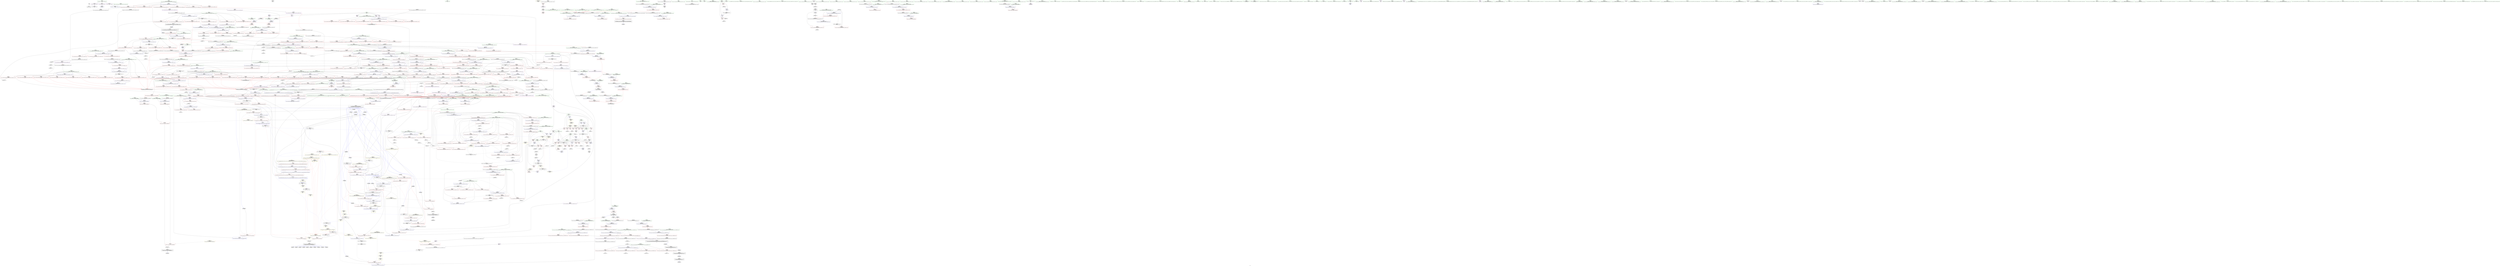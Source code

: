 digraph "SVFG" {
	label="SVFG";

	Node0x558b1b530160 [shape=record,color=grey,label="{NodeID: 0\nNullPtr}"];
	Node0x558b1b530160 -> Node0x558b1b583e00[style=solid];
	Node0x558b1b530160 -> Node0x558b1b5a36e0[style=solid];
	Node0x558b1b58b5e0 [shape=record,color=red,label="{NodeID: 443\n761\<--713\n\<--__first.addr\n_ZSt13__adjust_heapIPiliN9__gnu_cxx5__ops15_Iter_less_iterEEvT_T0_S5_T1_T2_\n}"];
	Node0x558b1b58b5e0 -> Node0x558b1b590710[style=solid];
	Node0x558b1b60c7f0 [shape=record,color=black,label="{NodeID: 1218\nMR_158V_3 = PHI(MR_158V_4, MR_158V_2, )\npts\{849 \}\n}"];
	Node0x558b1b60c7f0 -> Node0x558b1b59d640[style=dashed];
	Node0x558b1b60c7f0 -> Node0x558b1b59d710[style=dashed];
	Node0x558b1b60c7f0 -> Node0x558b1b59d7e0[style=dashed];
	Node0x558b1b60c7f0 -> Node0x558b1b5a7b50[style=dashed];
	Node0x558b1b57efe0 [shape=record,color=green,label="{NodeID: 111\n575\<--576\n__last.addr\<--__last.addr_field_insensitive\n_ZSt11__make_heapIPiN9__gnu_cxx5__ops15_Iter_less_iterEEvT_S4_RT0_\n}"];
	Node0x558b1b57efe0 -> Node0x558b1b589e50[style=solid];
	Node0x558b1b57efe0 -> Node0x558b1b589f20[style=solid];
	Node0x558b1b57efe0 -> Node0x558b1b5a5ba0[style=solid];
	Node0x558b1b67e3a0 [shape=record,color=black,label="{NodeID: 1661\n1234 = PHI(699, )\n}"];
	Node0x558b1b67e3a0 -> Node0x558b1b5a1dc0[style=solid];
	Node0x558b1b5a0f20 [shape=record,color=red,label="{NodeID: 554\n1167\<--1153\n\<--__first.addr\n_ZSt26__unguarded_insertion_sortIPiN9__gnu_cxx5__ops15_Iter_less_iterEEvT_S4_T0_\n}"];
	Node0x558b1b5a0f20 -> Node0x558b1b5a9480[style=solid];
	Node0x558b1b583f00 [shape=record,color=black,label="{NodeID: 222\n219\<--9\nmain_ret\<--\nmain\n}"];
	Node0x558b1b5a6a40 [shape=record,color=blue,label="{NodeID: 665\n717\<--709\n__len.addr\<--__len\n_ZSt13__adjust_heapIPiliN9__gnu_cxx5__ops15_Iter_less_iterEEvT_T0_S5_T1_T2_\n}"];
	Node0x558b1b5a6a40 -> Node0x558b1b58be00[style=dashed];
	Node0x558b1b5a6a40 -> Node0x558b1b58bed0[style=dashed];
	Node0x558b1b5a6a40 -> Node0x558b1b58bfa0[style=dashed];
	Node0x558b1b591b60 [shape=record,color=red,label="{NodeID: 333\n113\<--89\n\<--i\n_Z5solvev\n}"];
	Node0x558b1b591b60 -> Node0x558b1b59b820[style=solid];
	Node0x558b1b598520 [shape=record,color=grey,label="{NodeID: 1108\n604 = Binary(603, 276, )\n}"];
	Node0x558b1b598520 -> Node0x558b1b5a5d40[style=solid];
	Node0x558b1b57b7d0 [shape=record,color=green,label="{NodeID: 1\n7\<--1\n__dso_handle\<--dummyObj\nGlob }"];
	Node0x558b1b58b6b0 [shape=record,color=red,label="{NodeID: 444\n766\<--713\n\<--__first.addr\n_ZSt13__adjust_heapIPiliN9__gnu_cxx5__ops15_Iter_less_iterEEvT_T0_S5_T1_T2_\n}"];
	Node0x558b1b58b6b0 -> Node0x558b1b5907e0[style=solid];
	Node0x558b1af3c460 [shape=record,color=yellow,style=double,label="{NodeID: 1219\n33V_1 = ENCHI(MR_33V_0)\npts\{1 \}\nFun[main]}"];
	Node0x558b1af3c460 -> Node0x558b1b591750[style=dashed];
	Node0x558b1b57f0b0 [shape=record,color=green,label="{NodeID: 112\n577\<--578\n__comp.addr\<--__comp.addr_field_insensitive\n_ZSt11__make_heapIPiN9__gnu_cxx5__ops15_Iter_less_iterEEvT_S4_RT0_\n}"];
	Node0x558b1b57f0b0 -> Node0x558b1b589ff0[style=solid];
	Node0x558b1b57f0b0 -> Node0x558b1b5a5c70[style=solid];
	Node0x558b1b67e510 [shape=record,color=black,label="{NodeID: 1662\n1244 = PHI(699, )\n}"];
	Node0x558b1b67e510 -> Node0x558b1b5a1e90[style=solid];
	Node0x558b1b5a0ff0 [shape=record,color=red,label="{NodeID: 555\n1171\<--1155\n\<--__last.addr\n_ZSt26__unguarded_insertion_sortIPiN9__gnu_cxx5__ops15_Iter_less_iterEEvT_S4_T0_\n}"];
	Node0x558b1b5a0ff0 -> Node0x558b1b59aaa0[style=solid];
	Node0x558b1b583fd0 [shape=record,color=black,label="{NodeID: 223\n25\<--24\n\<--_ZSt3cin\nCan only get source location for instruction, argument, global var or function.}"];
	Node0x558b1b583fd0 -> Node0x558b1b590300[style=solid];
	Node0x558b1b5a6b10 [shape=record,color=blue,label="{NodeID: 666\n719\<--710\n__value.addr\<--__value\n_ZSt13__adjust_heapIPiliN9__gnu_cxx5__ops15_Iter_less_iterEEvT_T0_S5_T1_T2_\n}"];
	Node0x558b1b5a6b10 -> Node0x558b1b59c940[style=dashed];
	Node0x558b1b5a6b10 -> Node0x558b1b59ca10[style=dashed];
	Node0x558b1b5a6b10 -> Node0x558b1b59cae0[style=dashed];
	Node0x558b1b591c30 [shape=record,color=red,label="{NodeID: 334\n119\<--89\n\<--i\n_Z5solvev\n}"];
	Node0x558b1b591c30 -> Node0x558b1b5c52b0[style=solid];
	Node0x558b1b5986a0 [shape=record,color=grey,label="{NodeID: 1109\n108 = Binary(107, 64, )\n}"];
	Node0x558b1b5986a0 -> Node0x558b1b5989a0[style=solid];
	Node0x558b1b57b860 [shape=record,color=green,label="{NodeID: 2\n9\<--1\n\<--dummyObj\nCan only get source location for instruction, argument, global var or function.}"];
	Node0x558b1b58b780 [shape=record,color=red,label="{NodeID: 445\n787\<--713\n\<--__first.addr\n_ZSt13__adjust_heapIPiliN9__gnu_cxx5__ops15_Iter_less_iterEEvT_T0_S5_T1_T2_\n}"];
	Node0x558b1b58b780 -> Node0x558b1b5908b0[style=solid];
	Node0x558b1b0bc8a0 [shape=record,color=yellow,style=double,label="{NodeID: 1220\n2V_1 = ENCHI(MR_2V_0)\npts\{12 \}\nFun[main]|{<s0>16}}"];
	Node0x558b1b0bc8a0:s0 -> Node0x558b1b610f00[style=dashed,color=red];
	Node0x558b1b57f180 [shape=record,color=green,label="{NodeID: 113\n579\<--580\n__len\<--__len_field_insensitive\n_ZSt11__make_heapIPiN9__gnu_cxx5__ops15_Iter_less_iterEEvT_S4_RT0_\n}"];
	Node0x558b1b57f180 -> Node0x558b1b58a0c0[style=solid];
	Node0x558b1b57f180 -> Node0x558b1b58a190[style=solid];
	Node0x558b1b57f180 -> Node0x558b1b5a5d40[style=solid];
	Node0x558b1b67e650 [shape=record,color=black,label="{NodeID: 1663\n1269 = PHI(1311, )\n|{<s0>88}}"];
	Node0x558b1b67e650:s0 -> Node0x558b1b67eb50[style=solid,color=red];
	Node0x558b1b5a10c0 [shape=record,color=red,label="{NodeID: 556\n1170\<--1157\n\<--__i\n_ZSt26__unguarded_insertion_sortIPiN9__gnu_cxx5__ops15_Iter_less_iterEEvT_S4_T0_\n}"];
	Node0x558b1b5a10c0 -> Node0x558b1b59aaa0[style=solid];
	Node0x558b1b5840d0 [shape=record,color=black,label="{NodeID: 224\n26\<--24\n\<--_ZSt3cin\nCan only get source location for instruction, argument, global var or function.}"];
	Node0x558b1b5840d0 -> Node0x558b1b591750[style=solid];
	Node0x558b1b5a6be0 [shape=record,color=blue,label="{NodeID: 667\n721\<--733\n__topIndex\<--\n_ZSt13__adjust_heapIPiliN9__gnu_cxx5__ops15_Iter_less_iterEEvT_T0_S5_T1_T2_\n}"];
	Node0x558b1b5a6be0 -> Node0x558b1b58c070[style=dashed];
	Node0x558b1b591d00 [shape=record,color=red,label="{NodeID: 335\n135\<--89\n\<--i\n_Z5solvev\n}"];
	Node0x558b1b591d00 -> Node0x558b1b5c4fb0[style=solid];
	Node0x558b1b598820 [shape=record,color=grey,label="{NodeID: 1110\n603 = Binary(601, 602, )\n}"];
	Node0x558b1b598820 -> Node0x558b1b598520[style=solid];
	Node0x558b1b57bb10 [shape=record,color=green,label="{NodeID: 3\n18\<--1\n\<--dummyObj\nCan only get source location for instruction, argument, global var or function.|{<s0>41}}"];
	Node0x558b1b57bb10:s0 -> Node0x558b1b681360[style=solid,color=red];
	Node0x558b1b58b850 [shape=record,color=red,label="{NodeID: 446\n793\<--713\n\<--__first.addr\n_ZSt13__adjust_heapIPiliN9__gnu_cxx5__ops15_Iter_less_iterEEvT_T0_S5_T1_T2_\n}"];
	Node0x558b1b58b850 -> Node0x558b1b590980[style=solid];
	Node0x558b1b57f250 [shape=record,color=green,label="{NodeID: 114\n581\<--582\n__parent\<--__parent_field_insensitive\n_ZSt11__make_heapIPiN9__gnu_cxx5__ops15_Iter_less_iterEEvT_S4_RT0_\n}"];
	Node0x558b1b57f250 -> Node0x558b1b58a260[style=solid];
	Node0x558b1b57f250 -> Node0x558b1b58a330[style=solid];
	Node0x558b1b57f250 -> Node0x558b1b58a400[style=solid];
	Node0x558b1b57f250 -> Node0x558b1b58a4d0[style=solid];
	Node0x558b1b57f250 -> Node0x558b1b5a5e10[style=solid];
	Node0x558b1b57f250 -> Node0x558b1b5a5fb0[style=solid];
	Node0x558b1b67e790 [shape=record,color=black,label="{NodeID: 1664\n1273 = PHI(1311, )\n|{<s0>88}}"];
	Node0x558b1b67e790:s0 -> Node0x558b1b67ec90[style=solid,color=red];
	Node0x558b1b5a1190 [shape=record,color=red,label="{NodeID: 557\n1174\<--1157\n\<--__i\n_ZSt26__unguarded_insertion_sortIPiN9__gnu_cxx5__ops15_Iter_less_iterEEvT_S4_T0_\n|{<s0>77}}"];
	Node0x558b1b5a1190:s0 -> Node0x558b1b6852d0[style=solid,color=red];
	Node0x558b1b5841d0 [shape=record,color=black,label="{NodeID: 225\n40\<--41\n\<--_ZNSt8ios_base4InitD1Ev\nCan only get source location for instruction, argument, global var or function.}"];
	Node0x558b1b5a6cb0 [shape=record,color=blue,label="{NodeID: 668\n723\<--735\n__secondChild\<--\n_ZSt13__adjust_heapIPiliN9__gnu_cxx5__ops15_Iter_less_iterEEvT_T0_S5_T1_T2_\n}"];
	Node0x558b1b5a6cb0 -> Node0x558b1b58c140[style=dashed];
	Node0x558b1b5a6cb0 -> Node0x558b1b58c210[style=dashed];
	Node0x558b1b5a6cb0 -> Node0x558b1b59c600[style=dashed];
	Node0x558b1b5a6cb0 -> Node0x558b1b59c6d0[style=dashed];
	Node0x558b1b5a6cb0 -> Node0x558b1b5a6d80[style=dashed];
	Node0x558b1b5a6cb0 -> Node0x558b1b5a70c0[style=dashed];
	Node0x558b1b5a6cb0 -> Node0x558b1b6044d0[style=dashed];
	Node0x558b1b591dd0 [shape=record,color=red,label="{NodeID: 336\n139\<--89\n\<--i\n_Z5solvev\n}"];
	Node0x558b1b591dd0 -> Node0x558b1b5c46b0[style=solid];
	Node0x558b1b5989a0 [shape=record,color=grey,label="{NodeID: 1111\n109 = Binary(108, 110, )\n}"];
	Node0x558b1b5989a0 -> Node0x558b1b5a3b20[style=solid];
	Node0x558b1b57bba0 [shape=record,color=green,label="{NodeID: 4\n20\<--1\n.str\<--dummyObj\nGlob }"];
	Node0x558b1b58b920 [shape=record,color=red,label="{NodeID: 447\n807\<--713\n\<--__first.addr\n_ZSt13__adjust_heapIPiliN9__gnu_cxx5__ops15_Iter_less_iterEEvT_T0_S5_T1_T2_\n|{<s0>48}}"];
	Node0x558b1b58b920:s0 -> Node0x558b1b680b70[style=solid,color=red];
	Node0x558b1b60d870 [shape=record,color=yellow,style=double,label="{NodeID: 1222\n38V_1 = ENCHI(MR_38V_0)\npts\{10 16 19 \}\nFun[main]|{<s0>16|<s1>16|<s2>16}}"];
	Node0x558b1b60d870:s0 -> Node0x558b1b5a4340[style=dashed,color=red];
	Node0x558b1b60d870:s1 -> Node0x558b1b5f7dd0[style=dashed,color=red];
	Node0x558b1b60d870:s2 -> Node0x558b1b6086f0[style=dashed,color=red];
	Node0x558b1b584550 [shape=record,color=green,label="{NodeID: 115\n583\<--584\n__value\<--__value_field_insensitive\n_ZSt11__make_heapIPiN9__gnu_cxx5__ops15_Iter_less_iterEEvT_S4_RT0_\n|{|<s1>36}}"];
	Node0x558b1b584550 -> Node0x558b1b5a5ee0[style=solid];
	Node0x558b1b584550:s1 -> Node0x558b1b67f2d0[style=solid,color=red];
	Node0x558b1b67e8d0 [shape=record,color=black,label="{NodeID: 1665\n1275 = PHI(1311, )\n|{<s0>88}}"];
	Node0x558b1b67e8d0:s0 -> Node0x558b1b67edd0[style=solid,color=red];
	Node0x558b1b5a1260 [shape=record,color=red,label="{NodeID: 558\n1178\<--1157\n\<--__i\n_ZSt26__unguarded_insertion_sortIPiN9__gnu_cxx5__ops15_Iter_less_iterEEvT_S4_T0_\n}"];
	Node0x558b1b5a1260 -> Node0x558b1b58fd50[style=solid];
	Node0x558b1b5842d0 [shape=record,color=black,label="{NodeID: 226\n71\<--70\nidxprom\<--\n_Z4initv\n}"];
	Node0x558b1b5a6d80 [shape=record,color=blue,label="{NodeID: 669\n723\<--746\n__secondChild\<--mul\n_ZSt13__adjust_heapIPiliN9__gnu_cxx5__ops15_Iter_less_iterEEvT_T0_S5_T1_T2_\n}"];
	Node0x558b1b5a6d80 -> Node0x558b1b58c140[style=dashed];
	Node0x558b1b5a6d80 -> Node0x558b1b58c210[style=dashed];
	Node0x558b1b5a6d80 -> Node0x558b1b58c2e0[style=dashed];
	Node0x558b1b5a6d80 -> Node0x558b1b58c3b0[style=dashed];
	Node0x558b1b5a6d80 -> Node0x558b1b58c480[style=dashed];
	Node0x558b1b5a6d80 -> Node0x558b1b58c550[style=dashed];
	Node0x558b1b5a6d80 -> Node0x558b1b59c530[style=dashed];
	Node0x558b1b5a6d80 -> Node0x558b1b59c600[style=dashed];
	Node0x558b1b5a6d80 -> Node0x558b1b59c6d0[style=dashed];
	Node0x558b1b5a6d80 -> Node0x558b1b5a6d80[style=dashed];
	Node0x558b1b5a6d80 -> Node0x558b1b5a6e50[style=dashed];
	Node0x558b1b5a6d80 -> Node0x558b1b5a70c0[style=dashed];
	Node0x558b1b5a6d80 -> Node0x558b1b6044d0[style=dashed];
	Node0x558b1b591ea0 [shape=record,color=red,label="{NodeID: 337\n154\<--89\n\<--i\n_Z5solvev\n}"];
	Node0x558b1b591ea0 -> Node0x558b1b5c22b0[style=solid];
	Node0x558b1b598b20 [shape=record,color=grey,label="{NodeID: 1112\n594 = Binary(592, 593, )\n}"];
	Node0x558b1b598b20 -> Node0x558b1b598ca0[style=solid];
	Node0x558b1b57bc30 [shape=record,color=green,label="{NodeID: 5\n22\<--1\n.str.1\<--dummyObj\nGlob }"];
	Node0x558b1b58b9f0 [shape=record,color=red,label="{NodeID: 448\n733\<--715\n\<--__holeIndex.addr\n_ZSt13__adjust_heapIPiliN9__gnu_cxx5__ops15_Iter_less_iterEEvT_T0_S5_T1_T2_\n}"];
	Node0x558b1b58b9f0 -> Node0x558b1b5a6be0[style=solid];
	Node0x558b1b60d950 [shape=record,color=yellow,style=double,label="{NodeID: 1223\n7V_1 = ENCHI(MR_7V_0)\npts\{16 \}\nFun[_ZSt22__copy_move_backward_aILb1EPiS0_ET1_T0_S2_S1_]|{<s0>89|<s1>89|<s2>89}}"];
	Node0x558b1b60d950:s0 -> Node0x558b1b5a3140[style=dashed,color=red];
	Node0x558b1b60d950:s1 -> Node0x558b1b5aa9a0[style=dashed,color=red];
	Node0x558b1b60d950:s2 -> Node0x558b1b5f95d0[style=dashed,color=red];
	Node0x558b1b584620 [shape=record,color=green,label="{NodeID: 116\n585\<--586\nagg.tmp\<--agg.tmp_field_insensitive\n_ZSt11__make_heapIPiN9__gnu_cxx5__ops15_Iter_less_iterEEvT_S4_RT0_\n}"];
	Node0x558b1b67ea10 [shape=record,color=black,label="{NodeID: 1666\n1276 = PHI(1287, )\n}"];
	Node0x558b1b67ea10 -> Node0x558b1b58deb0[style=solid];
	Node0x558b1b5a1330 [shape=record,color=red,label="{NodeID: 559\n1196\<--1187\n\<--__first.addr\n_ZSt13move_backwardIPiS0_ET0_T_S2_S1_\n|{<s0>78}}"];
	Node0x558b1b5a1330:s0 -> Node0x558b1b6810c0[style=solid,color=red];
	Node0x558b1b5843a0 [shape=record,color=black,label="{NodeID: 227\n96\<--95\nidx.ext\<--\n_Z5solvev\n}"];
	Node0x558b1b5a6e50 [shape=record,color=blue,label="{NodeID: 670\n723\<--758\n__secondChild\<--dec\n_ZSt13__adjust_heapIPiliN9__gnu_cxx5__ops15_Iter_less_iterEEvT_T0_S5_T1_T2_\n}"];
	Node0x558b1b5a6e50 -> Node0x558b1b58c140[style=dashed];
	Node0x558b1b5a6e50 -> Node0x558b1b58c210[style=dashed];
	Node0x558b1b5a6e50 -> Node0x558b1b58c550[style=dashed];
	Node0x558b1b5a6e50 -> Node0x558b1b59c530[style=dashed];
	Node0x558b1b5a6e50 -> Node0x558b1b59c600[style=dashed];
	Node0x558b1b5a6e50 -> Node0x558b1b59c6d0[style=dashed];
	Node0x558b1b5a6e50 -> Node0x558b1b5a6d80[style=dashed];
	Node0x558b1b5a6e50 -> Node0x558b1b5a70c0[style=dashed];
	Node0x558b1b5a6e50 -> Node0x558b1b6044d0[style=dashed];
	Node0x558b1b591f70 [shape=record,color=red,label="{NodeID: 338\n118\<--91\n\<--j\n_Z5solvev\n}"];
	Node0x558b1b591f70 -> Node0x558b1b59a620[style=solid];
	Node0x558b1b598ca0 [shape=record,color=grey,label="{NodeID: 1113\n595 = Binary(594, 276, )\n}"];
	Node0x558b1b598ca0 -> Node0x558b1b59bb20[style=solid];
	Node0x558b1b57bcc0 [shape=record,color=green,label="{NodeID: 6\n24\<--1\n_ZSt3cin\<--dummyObj\nGlob }"];
	Node0x558b1b58bac0 [shape=record,color=red,label="{NodeID: 449\n735\<--715\n\<--__holeIndex.addr\n_ZSt13__adjust_heapIPiliN9__gnu_cxx5__ops15_Iter_less_iterEEvT_T0_S5_T1_T2_\n}"];
	Node0x558b1b58bac0 -> Node0x558b1b5a6cb0[style=solid];
	Node0x558b1b5846f0 [shape=record,color=green,label="{NodeID: 117\n615\<--616\n_ZSt4moveIRiEONSt16remove_referenceIT_E4typeEOS2_\<--_ZSt4moveIRiEONSt16remove_referenceIT_E4typeEOS2__field_insensitive\n}"];
	Node0x558b1b67eb50 [shape=record,color=black,label="{NodeID: 1667\n1288 = PHI(1269, )\n0th arg _ZSt22__copy_move_backward_aILb1EPiS0_ET1_T0_S2_S1_ }"];
	Node0x558b1b67eb50 -> Node0x558b1b5aa250[style=solid];
	Node0x558b1b5a1400 [shape=record,color=red,label="{NodeID: 560\n1200\<--1189\n\<--__last.addr\n_ZSt13move_backwardIPiS0_ET0_T_S2_S1_\n|{<s0>79}}"];
	Node0x558b1b5a1400:s0 -> Node0x558b1b6810c0[style=solid,color=red];
	Node0x558b1b584470 [shape=record,color=black,label="{NodeID: 228\n123\<--122\n\<--cmp3\n_Z5solvev\n}"];
	Node0x558b1b5a6f20 [shape=record,color=blue,label="{NodeID: 671\n768\<--765\nadd.ptr5\<--\n_ZSt13__adjust_heapIPiliN9__gnu_cxx5__ops15_Iter_less_iterEEvT_T0_S5_T1_T2_\n}"];
	Node0x558b1b5a6f20 -> Node0x558b1b5faed0[style=dashed];
	Node0x558b1b592040 [shape=record,color=red,label="{NodeID: 339\n149\<--91\n\<--j\n_Z5solvev\n}"];
	Node0x558b1b592040 -> Node0x558b1b5c2430[style=solid];
	Node0x558b1b598e20 [shape=record,color=grey,label="{NodeID: 1114\n325 = Binary(324, 276, )\n}"];
	Node0x558b1b598e20 -> Node0x558b1b59bca0[style=solid];
	Node0x558b1b57c500 [shape=record,color=green,label="{NodeID: 7\n28\<--1\n\<--dummyObj\nCan only get source location for instruction, argument, global var or function.}"];
	Node0x558b1b58bb90 [shape=record,color=red,label="{NodeID: 450\n767\<--715\n\<--__holeIndex.addr\n_ZSt13__adjust_heapIPiliN9__gnu_cxx5__ops15_Iter_less_iterEEvT_T0_S5_T1_T2_\n}"];
	Node0x558b1b5847f0 [shape=record,color=green,label="{NodeID: 118\n626\<--627\n_ZSt13__adjust_heapIPiliN9__gnu_cxx5__ops15_Iter_less_iterEEvT_T0_S5_T1_T2_\<--_ZSt13__adjust_heapIPiliN9__gnu_cxx5__ops15_Iter_less_iterEEvT_T0_S5_T1_T2__field_insensitive\n}"];
	Node0x558b1b67ec90 [shape=record,color=black,label="{NodeID: 1668\n1289 = PHI(1273, )\n1st arg _ZSt22__copy_move_backward_aILb1EPiS0_ET1_T0_S2_S1_ }"];
	Node0x558b1b67ec90 -> Node0x558b1b5aa320[style=solid];
	Node0x558b1b5a14d0 [shape=record,color=red,label="{NodeID: 561\n1202\<--1191\n\<--__result.addr\n_ZSt13move_backwardIPiS0_ET0_T_S2_S1_\n|{<s0>80}}"];
	Node0x558b1b5a14d0:s0 -> Node0x558b1b682f00[style=solid,color=red];
	Node0x558b1b58c650 [shape=record,color=black,label="{NodeID: 229\n131\<--127\nidxprom\<--\n_Z5solvev\n}"];
	Node0x558b1b5a6ff0 [shape=record,color=blue,label="{NodeID: 672\n715\<--770\n__holeIndex.addr\<--\n_ZSt13__adjust_heapIPiliN9__gnu_cxx5__ops15_Iter_less_iterEEvT_T0_S5_T1_T2_\n}"];
	Node0x558b1b5a6ff0 -> Node0x558b1b58bb90[style=dashed];
	Node0x558b1b5a6ff0 -> Node0x558b1b58bc60[style=dashed];
	Node0x558b1b5a6ff0 -> Node0x558b1b5a6ff0[style=dashed];
	Node0x558b1b5a6ff0 -> Node0x558b1b5a7260[style=dashed];
	Node0x558b1b5a6ff0 -> Node0x558b1b603fd0[style=dashed];
	Node0x558b1b592110 [shape=record,color=red,label="{NodeID: 340\n137\<--93\n\<--cur\n_Z5solvev\n}"];
	Node0x558b1b592110 -> Node0x558b1b5c4830[style=solid];
	Node0x558b1b598fa0 [shape=record,color=grey,label="{NodeID: 1115\n324 = Binary(322, 323, )\n}"];
	Node0x558b1b598fa0 -> Node0x558b1b598e20[style=solid];
	Node0x558b1b57c590 [shape=record,color=green,label="{NodeID: 8\n64\<--1\n\<--dummyObj\nCan only get source location for instruction, argument, global var or function.}"];
	Node0x558b1b58bc60 [shape=record,color=red,label="{NodeID: 451\n794\<--715\n\<--__holeIndex.addr\n_ZSt13__adjust_heapIPiliN9__gnu_cxx5__ops15_Iter_less_iterEEvT_T0_S5_T1_T2_\n}"];
	Node0x558b1b5848f0 [shape=record,color=green,label="{NodeID: 119\n641\<--642\nthis.addr\<--this.addr_field_insensitive\n_ZNK9__gnu_cxx5__ops15_Iter_less_iterclIPiS3_EEbT_T0_\n}"];
	Node0x558b1b5848f0 -> Node0x558b1b58a740[style=solid];
	Node0x558b1b5848f0 -> Node0x558b1b5a6080[style=solid];
	Node0x558b1b67edd0 [shape=record,color=black,label="{NodeID: 1669\n1290 = PHI(1275, )\n2nd arg _ZSt22__copy_move_backward_aILb1EPiS0_ET1_T0_S2_S1_ }"];
	Node0x558b1b67edd0 -> Node0x558b1b5aa3f0[style=solid];
	Node0x558b1b5a15a0 [shape=record,color=red,label="{NodeID: 562\n1218\<--1211\n\<--__last.addr\n_ZSt25__unguarded_linear_insertIPiN9__gnu_cxx5__ops14_Val_less_iterEEvT_T0_\n|{<s0>81}}"];
	Node0x558b1b5a15a0:s0 -> Node0x558b1b67f2d0[style=solid,color=red];
	Node0x558b1b6145b0 [shape=record,color=yellow,style=double,label="{NodeID: 1337\n7V_1 = ENCHI(MR_7V_0)\npts\{16 \}\nFun[_ZSt27__unguarded_partition_pivotIPiN9__gnu_cxx5__ops15_Iter_less_iterEET_S4_S4_T0_]|{<s0>29}}"];
	Node0x558b1b6145b0:s0 -> Node0x558b1b614d10[style=dashed,color=red];
	Node0x558b1b58c720 [shape=record,color=black,label="{NodeID: 230\n144\<--143\nconv\<--mul9\n_Z5solvev\n}"];
	Node0x558b1b58c720 -> Node0x558b1b5c28b0[style=solid];
	Node0x558b1b5a70c0 [shape=record,color=blue,label="{NodeID: 673\n723\<--785\n__secondChild\<--mul12\n_ZSt13__adjust_heapIPiliN9__gnu_cxx5__ops15_Iter_less_iterEEvT_T0_S5_T1_T2_\n}"];
	Node0x558b1b5a70c0 -> Node0x558b1b59c7a0[style=dashed];
	Node0x558b1b5a70c0 -> Node0x558b1b59c870[style=dashed];
	Node0x558b1b5a70c0 -> Node0x558b1b6044d0[style=dashed];
	Node0x558b1b5921e0 [shape=record,color=red,label="{NodeID: 341\n141\<--93\n\<--cur\n_Z5solvev\n}"];
	Node0x558b1b5921e0 -> Node0x558b1b5c2d30[style=solid];
	Node0x558b1b599120 [shape=record,color=grey,label="{NodeID: 1116\n340 = Binary(339, 341, )\n}"];
	Node0x558b1b599120 -> Node0x558b1b5a49c0[style=solid];
	Node0x558b1b57c620 [shape=record,color=green,label="{NodeID: 9\n110\<--1\n\<--dummyObj\nCan only get source location for instruction, argument, global var or function.}"];
	Node0x558b1b58bd30 [shape=record,color=red,label="{NodeID: 452\n808\<--715\n\<--__holeIndex.addr\n_ZSt13__adjust_heapIPiliN9__gnu_cxx5__ops15_Iter_less_iterEEvT_T0_S5_T1_T2_\n|{<s0>48}}"];
	Node0x558b1b58bd30:s0 -> Node0x558b1b680c80[style=solid,color=red];
	Node0x558b1b5849c0 [shape=record,color=green,label="{NodeID: 120\n643\<--644\n__it1.addr\<--__it1.addr_field_insensitive\n_ZNK9__gnu_cxx5__ops15_Iter_less_iterclIPiS3_EEbT_T0_\n}"];
	Node0x558b1b5849c0 -> Node0x558b1b58a810[style=solid];
	Node0x558b1b5849c0 -> Node0x558b1b5a6150[style=solid];
	Node0x558b1b67ef10 [shape=record,color=black,label="{NodeID: 1670\n1184 = PHI(1122, )\n0th arg _ZSt13move_backwardIPiS0_ET0_T_S2_S1_ }"];
	Node0x558b1b67ef10 -> Node0x558b1b5a9620[style=solid];
	Node0x558b1b5a1670 [shape=record,color=red,label="{NodeID: 563\n1222\<--1211\n\<--__last.addr\n_ZSt25__unguarded_linear_insertIPiN9__gnu_cxx5__ops14_Val_less_iterEEvT_T0_\n}"];
	Node0x558b1b5a1670 -> Node0x558b1b5a9a30[style=solid];
	Node0x558b1b58c7f0 [shape=record,color=black,label="{NodeID: 231\n233\<--232\n\<--vbase.offset.ptr\nmain\n}"];
	Node0x558b1b58c7f0 -> Node0x558b1b5925f0[style=solid];
	Node0x558b1b5a7190 [shape=record,color=blue,label="{NodeID: 674\n795\<--792\nadd.ptr16\<--\n_ZSt13__adjust_heapIPiliN9__gnu_cxx5__ops15_Iter_less_iterEEvT_T0_S5_T1_T2_\n}"];
	Node0x558b1b5a7190 -> Node0x558b1b603ad0[style=dashed];
	Node0x558b1b5922b0 [shape=record,color=red,label="{NodeID: 342\n133\<--132\n\<--arrayidx\n_Z5solvev\n}"];
	Node0x558b1b5922b0 -> Node0x558b1b5a3d90[style=solid];
	Node0x558b1b5992a0 [shape=record,color=grey,label="{NodeID: 1117\n77 = Binary(76, 64, )\n}"];
	Node0x558b1b5992a0 -> Node0x558b1b5a38b0[style=solid];
	Node0x558b1b57c6b0 [shape=record,color=green,label="{NodeID: 10\n129\<--1\n\<--dummyObj\nCan only get source location for instruction, argument, global var or function.}"];
	Node0x558b1b58be00 [shape=record,color=red,label="{NodeID: 453\n739\<--717\n\<--__len.addr\n_ZSt13__adjust_heapIPiliN9__gnu_cxx5__ops15_Iter_less_iterEEvT_T0_S5_T1_T2_\n}"];
	Node0x558b1b58be00 -> Node0x558b1b5c3ab0[style=solid];
	Node0x558b1b584a90 [shape=record,color=green,label="{NodeID: 121\n645\<--646\n__it2.addr\<--__it2.addr_field_insensitive\n_ZNK9__gnu_cxx5__ops15_Iter_less_iterclIPiS3_EEbT_T0_\n}"];
	Node0x558b1b584a90 -> Node0x558b1b58a8e0[style=solid];
	Node0x558b1b584a90 -> Node0x558b1b5a6220[style=solid];
	Node0x558b1b67f050 [shape=record,color=black,label="{NodeID: 1671\n1185 = PHI(1123, )\n1st arg _ZSt13move_backwardIPiS0_ET0_T_S2_S1_ }"];
	Node0x558b1b67f050 -> Node0x558b1b5a96f0[style=solid];
	Node0x558b1b5a1740 [shape=record,color=red,label="{NodeID: 564\n1236\<--1211\n\<--__last.addr\n_ZSt25__unguarded_linear_insertIPiN9__gnu_cxx5__ops14_Val_less_iterEEvT_T0_\n}"];
	Node0x558b1b5a1740 -> Node0x558b1b5a9bd0[style=solid];
	Node0x558b1b58c8c0 [shape=record,color=black,label="{NodeID: 232\n236\<--235\n\<--add.ptr\nmain\n}"];
	Node0x558b1b5a7260 [shape=record,color=blue,label="{NodeID: 675\n715\<--798\n__holeIndex.addr\<--sub17\n_ZSt13__adjust_heapIPiliN9__gnu_cxx5__ops15_Iter_less_iterEEvT_T0_S5_T1_T2_\n}"];
	Node0x558b1b5a7260 -> Node0x558b1b603fd0[style=dashed];
	Node0x558b1b592380 [shape=record,color=red,label="{NodeID: 343\n172\<--162\n\<--__first.addr\n_ZSt4sortIPiEvT_S1_\n|{<s0>7}}"];
	Node0x558b1b592380:s0 -> Node0x558b1b682fd0[style=solid,color=red];
	Node0x558b1b599420 [shape=record,color=grey,label="{NodeID: 1118\n275 = Binary(274, 276, )\n|{<s0>17}}"];
	Node0x558b1b599420:s0 -> Node0x558b1b6833e0[style=solid,color=red];
	Node0x558b1b57c7b0 [shape=record,color=green,label="{NodeID: 11\n224\<--1\n\<--dummyObj\nCan only get source location for instruction, argument, global var or function.}"];
	Node0x558b1b58bed0 [shape=record,color=red,label="{NodeID: 454\n773\<--717\n\<--__len.addr\n_ZSt13__adjust_heapIPiliN9__gnu_cxx5__ops15_Iter_less_iterEEvT_T0_S5_T1_T2_\n}"];
	Node0x558b1b58bed0 -> Node0x558b1b5c1e30[style=solid];
	Node0x558b1b584b60 [shape=record,color=green,label="{NodeID: 122\n662\<--663\n__first.addr\<--__first.addr_field_insensitive\n_ZSt10__pop_heapIPiN9__gnu_cxx5__ops15_Iter_less_iterEEvT_S4_S4_RT0_\n}"];
	Node0x558b1b584b60 -> Node0x558b1b58ab50[style=solid];
	Node0x558b1b584b60 -> Node0x558b1b58ac20[style=solid];
	Node0x558b1b584b60 -> Node0x558b1b58acf0[style=solid];
	Node0x558b1b584b60 -> Node0x558b1b5a62f0[style=solid];
	Node0x558b1b67f190 [shape=record,color=black,label="{NodeID: 1672\n1186 = PHI(1125, )\n2nd arg _ZSt13move_backwardIPiS0_ET0_T_S2_S1_ }"];
	Node0x558b1b67f190 -> Node0x558b1b5a97c0[style=solid];
	Node0x558b1b5a1810 [shape=record,color=red,label="{NodeID: 565\n1246\<--1211\n\<--__last.addr\n_ZSt25__unguarded_linear_insertIPiN9__gnu_cxx5__ops14_Val_less_iterEEvT_T0_\n}"];
	Node0x558b1b5a1810 -> Node0x558b1b5a9e40[style=solid];
	Node0x558b1b58c990 [shape=record,color=black,label="{NodeID: 233\n272\<--270\nsub.ptr.lhs.cast\<--\n_ZSt6__sortIPiN9__gnu_cxx5__ops15_Iter_less_iterEEvT_S4_T0_\n}"];
	Node0x558b1b58c990 -> Node0x558b1b5995a0[style=solid];
	Node0x558b1b5a7330 [shape=record,color=blue,label="{NodeID: 676\n818\<--817\n__t.addr\<--__t\n_ZSt4moveIRN9__gnu_cxx5__ops15_Iter_less_iterEEONSt16remove_referenceIT_E4typeEOS5_\n}"];
	Node0x558b1b5a7330 -> Node0x558b1b59cbb0[style=dashed];
	Node0x558b1b592450 [shape=record,color=red,label="{NodeID: 344\n173\<--164\n\<--__last.addr\n_ZSt4sortIPiEvT_S1_\n|{<s0>7}}"];
	Node0x558b1b592450:s0 -> Node0x558b1b6830a0[style=solid,color=red];
	Node0x558b1b5995a0 [shape=record,color=grey,label="{NodeID: 1119\n274 = Binary(272, 273, )\n}"];
	Node0x558b1b5995a0 -> Node0x558b1b599420[style=solid];
	Node0x558b1b57c8b0 [shape=record,color=green,label="{NodeID: 12\n228\<--1\n\<--dummyObj\nCan only get source location for instruction, argument, global var or function.}"];
	Node0x558b1b58bfa0 [shape=record,color=red,label="{NodeID: 455\n778\<--717\n\<--__len.addr\n_ZSt13__adjust_heapIPiliN9__gnu_cxx5__ops15_Iter_less_iterEEvT_T0_S5_T1_T2_\n}"];
	Node0x558b1b58bfa0 -> Node0x558b1b5c2a30[style=solid];
	Node0x558b1b60dfd0 [shape=record,color=yellow,style=double,label="{NodeID: 1230\n7V_1 = ENCHI(MR_7V_0)\npts\{16 \}\nFun[_ZSt13move_backwardIPiS0_ET0_T_S2_S1_]|{<s0>80}}"];
	Node0x558b1b60dfd0:s0 -> Node0x558b1b612850[style=dashed,color=red];
	Node0x558b1b584c30 [shape=record,color=green,label="{NodeID: 123\n664\<--665\n__last.addr\<--__last.addr_field_insensitive\n_ZSt10__pop_heapIPiN9__gnu_cxx5__ops15_Iter_less_iterEEvT_S4_S4_RT0_\n}"];
	Node0x558b1b584c30 -> Node0x558b1b58adc0[style=solid];
	Node0x558b1b584c30 -> Node0x558b1b5a63c0[style=solid];
	Node0x558b1b67f2d0 [shape=record,color=black,label="{NodeID: 1673\n700 = PHI(613, 583, 678, 682, 670, 763, 790, 719, 876, 844, 1063, 1067, 1059, 1118, 1091, 1218, 1233, 1213, )\n0th arg _ZSt4moveIRiEONSt16remove_referenceIT_E4typeEOS2_ }"];
	Node0x558b1b67f2d0 -> Node0x558b1b5a67d0[style=solid];
	Node0x558b1b5a18e0 [shape=record,color=red,label="{NodeID: 566\n1224\<--1215\n\<--__next\n_ZSt25__unguarded_linear_insertIPiN9__gnu_cxx5__ops14_Val_less_iterEEvT_T0_\n}"];
	Node0x558b1b5a18e0 -> Node0x558b1b58fe20[style=solid];
	Node0x558b1b58ca60 [shape=record,color=black,label="{NodeID: 234\n273\<--271\nsub.ptr.rhs.cast\<--\n_ZSt6__sortIPiN9__gnu_cxx5__ops15_Iter_less_iterEEvT_S4_T0_\n}"];
	Node0x558b1b58ca60 -> Node0x558b1b5995a0[style=solid];
	Node0x558b1b5a7400 [shape=record,color=blue,label="{NodeID: 677\n827\<--824\nthis.addr\<--this\n_ZN9__gnu_cxx5__ops14_Iter_less_valC2ENS0_15_Iter_less_iterE\n}"];
	Node0x558b1b5a7400 -> Node0x558b1b59cc80[style=dashed];
	Node0x558b1b592520 [shape=record,color=red,label="{NodeID: 345\n205\<--197\n\<--t\n_Z3runv\n}"];
	Node0x558b1b592520 -> Node0x558b1b5cd640[style=solid];
	Node0x558b1b599720 [shape=record,color=grey,label="{NodeID: 1120\n280 = Binary(277, 281, )\n|{<s0>18}}"];
	Node0x558b1b599720:s0 -> Node0x558b1b6838c0[style=solid,color=red];
	Node0x558b1b57c9b0 [shape=record,color=green,label="{NodeID: 13\n276\<--1\n\<--dummyObj\nCan only get source location for instruction, argument, global var or function.}"];
	Node0x558b1b58c070 [shape=record,color=red,label="{NodeID: 456\n809\<--721\n\<--__topIndex\n_ZSt13__adjust_heapIPiliN9__gnu_cxx5__ops15_Iter_less_iterEEvT_T0_S5_T1_T2_\n|{<s0>48}}"];
	Node0x558b1b58c070:s0 -> Node0x558b1b680d90[style=solid,color=red];
	Node0x558b1b584d00 [shape=record,color=green,label="{NodeID: 124\n666\<--667\n__result.addr\<--__result.addr_field_insensitive\n_ZSt10__pop_heapIPiN9__gnu_cxx5__ops15_Iter_less_iterEEvT_S4_S4_RT0_\n}"];
	Node0x558b1b584d00 -> Node0x558b1b58ae90[style=solid];
	Node0x558b1b584d00 -> Node0x558b1b58af60[style=solid];
	Node0x558b1b584d00 -> Node0x558b1b5a6490[style=solid];
	Node0x558b1b6801e0 [shape=record,color=black,label="{NodeID: 1674\n416 = PHI(332, )\n0th arg _ZSt14__partial_sortIPiN9__gnu_cxx5__ops15_Iter_less_iterEEvT_S4_S4_T0_ }"];
	Node0x558b1b6801e0 -> Node0x558b1b5a4ea0[style=solid];
	Node0x558b1b5a19b0 [shape=record,color=red,label="{NodeID: 567\n1228\<--1215\n\<--__next\n_ZSt25__unguarded_linear_insertIPiN9__gnu_cxx5__ops14_Val_less_iterEEvT_T0_\n|{<s0>82}}"];
	Node0x558b1b5a19b0:s0 -> Node0x558b1b680a60[style=solid,color=red];
	Node0x558b1b58cb30 [shape=record,color=black,label="{NodeID: 235\n322\<--320\nsub.ptr.lhs.cast\<--\n_ZSt16__introsort_loopIPilN9__gnu_cxx5__ops15_Iter_less_iterEEvT_S4_T0_T1_\n}"];
	Node0x558b1b58cb30 -> Node0x558b1b598fa0[style=solid];
	Node0x558b1b5a74d0 [shape=record,color=blue,label="{NodeID: 678\n838\<--833\n__first.addr\<--__first\n_ZSt11__push_heapIPiliN9__gnu_cxx5__ops14_Iter_less_valEEvT_T0_S5_T1_RT2_\n}"];
	Node0x558b1b5a74d0 -> Node0x558b1b59cd50[style=dashed];
	Node0x558b1b5a74d0 -> Node0x558b1b59ce20[style=dashed];
	Node0x558b1b5a74d0 -> Node0x558b1b59cef0[style=dashed];
	Node0x558b1b5a74d0 -> Node0x558b1b59cfc0[style=dashed];
	Node0x558b1b5925f0 [shape=record,color=red,label="{NodeID: 346\n234\<--233\nvbase.offset\<--\nmain\n}"];
	Node0x558b1b5998a0 [shape=record,color=grey,label="{NodeID: 1121\n1358 = Binary(18, 1357, )\n}"];
	Node0x558b1b57cab0 [shape=record,color=green,label="{NodeID: 14\n281\<--1\n\<--dummyObj\nCan only get source location for instruction, argument, global var or function.}"];
	Node0x558b1b58c140 [shape=record,color=red,label="{NodeID: 457\n738\<--723\n\<--__secondChild\n_ZSt13__adjust_heapIPiliN9__gnu_cxx5__ops15_Iter_less_iterEEvT_T0_S5_T1_T2_\n}"];
	Node0x558b1b58c140 -> Node0x558b1b59ada0[style=solid];
	Node0x558b1b584dd0 [shape=record,color=green,label="{NodeID: 125\n668\<--669\n__comp.addr\<--__comp.addr_field_insensitive\n_ZSt10__pop_heapIPiN9__gnu_cxx5__ops15_Iter_less_iterEEvT_S4_S4_RT0_\n}"];
	Node0x558b1b584dd0 -> Node0x558b1b58b030[style=solid];
	Node0x558b1b584dd0 -> Node0x558b1b5a6560[style=solid];
	Node0x558b1b6802f0 [shape=record,color=black,label="{NodeID: 1675\n417 = PHI(333, )\n1st arg _ZSt14__partial_sortIPiN9__gnu_cxx5__ops15_Iter_less_iterEEvT_S4_S4_T0_ }"];
	Node0x558b1b6802f0 -> Node0x558b1b5a4f70[style=solid];
	Node0x558b1b5a1a80 [shape=record,color=red,label="{NodeID: 568\n1233\<--1215\n\<--__next\n_ZSt25__unguarded_linear_insertIPiN9__gnu_cxx5__ops14_Val_less_iterEEvT_T0_\n|{<s0>83}}"];
	Node0x558b1b5a1a80:s0 -> Node0x558b1b67f2d0[style=solid,color=red];
	Node0x558b1b58cc00 [shape=record,color=black,label="{NodeID: 236\n323\<--321\nsub.ptr.rhs.cast\<--\n_ZSt16__introsort_loopIPilN9__gnu_cxx5__ops15_Iter_less_iterEEvT_S4_T0_T1_\n}"];
	Node0x558b1b58cc00 -> Node0x558b1b598fa0[style=solid];
	Node0x558b1b5a75a0 [shape=record,color=blue,label="{NodeID: 679\n840\<--834\n__holeIndex.addr\<--__holeIndex\n_ZSt11__push_heapIPiliN9__gnu_cxx5__ops14_Iter_less_valEEvT_T0_S5_T1_RT2_\n}"];
	Node0x558b1b5a75a0 -> Node0x558b1b59d090[style=dashed];
	Node0x558b1b5a75a0 -> Node0x558b1b60c2f0[style=dashed];
	Node0x558b1b5926c0 [shape=record,color=red,label="{NodeID: 347\n264\<--254\n\<--__first.addr\n_ZSt6__sortIPiN9__gnu_cxx5__ops15_Iter_less_iterEEvT_S4_T0_\n}"];
	Node0x558b1b5926c0 -> Node0x558b1b59b520[style=solid];
	Node0x558b1b599a20 [shape=record,color=grey,label="{NodeID: 1122\n798 = Binary(797, 557, )\n}"];
	Node0x558b1b599a20 -> Node0x558b1b5a7260[style=solid];
	Node0x558b1b57cbb0 [shape=record,color=green,label="{NodeID: 15\n327\<--1\n\<--dummyObj\nCan only get source location for instruction, argument, global var or function.}"];
	Node0x558b1b58c210 [shape=record,color=red,label="{NodeID: 458\n744\<--723\n\<--__secondChild\n_ZSt13__adjust_heapIPiliN9__gnu_cxx5__ops15_Iter_less_iterEEvT_T0_S5_T1_T2_\n}"];
	Node0x558b1b58c210 -> Node0x558b1b5c4cb0[style=solid];
	Node0x558b1b60e2a0 [shape=record,color=yellow,style=double,label="{NodeID: 1233\n7V_1 = ENCHI(MR_7V_0)\npts\{16 \}\nFun[_ZSt14__partial_sortIPiN9__gnu_cxx5__ops15_Iter_less_iterEEvT_S4_S4_T0_]|{<s0>27}}"];
	Node0x558b1b60e2a0:s0 -> Node0x558b1b6123c0[style=dashed,color=red];
	Node0x558b1b584ea0 [shape=record,color=green,label="{NodeID: 126\n670\<--671\n__value\<--__value_field_insensitive\n_ZSt10__pop_heapIPiN9__gnu_cxx5__ops15_Iter_less_iterEEvT_S4_S4_RT0_\n|{|<s1>40}}"];
	Node0x558b1b584ea0 -> Node0x558b1b5a6630[style=solid];
	Node0x558b1b584ea0:s1 -> Node0x558b1b67f2d0[style=solid,color=red];
	Node0x558b1b680400 [shape=record,color=black,label="{NodeID: 1676\n418 = PHI(334, )\n2nd arg _ZSt14__partial_sortIPiN9__gnu_cxx5__ops15_Iter_less_iterEEvT_S4_S4_T0_ }"];
	Node0x558b1b680400 -> Node0x558b1b5a5040[style=solid];
	Node0x558b1b5a1b50 [shape=record,color=red,label="{NodeID: 569\n1238\<--1215\n\<--__next\n_ZSt25__unguarded_linear_insertIPiN9__gnu_cxx5__ops14_Val_less_iterEEvT_T0_\n}"];
	Node0x558b1b5a1b50 -> Node0x558b1b5a9ca0[style=solid];
	Node0x558b1b58ccd0 [shape=record,color=black,label="{NodeID: 237\n367\<--363\ncast\<--\n_ZSt4__lgl\n}"];
	Node0x558b1b5a7670 [shape=record,color=blue,label="{NodeID: 680\n842\<--835\n__topIndex.addr\<--__topIndex\n_ZSt11__push_heapIPiliN9__gnu_cxx5__ops14_Iter_less_valEEvT_T0_S5_T1_RT2_\n}"];
	Node0x558b1b5a7670 -> Node0x558b1b59d4a0[style=dashed];
	Node0x558b1b592790 [shape=record,color=red,label="{NodeID: 348\n268\<--254\n\<--__first.addr\n_ZSt6__sortIPiN9__gnu_cxx5__ops15_Iter_less_iterEEvT_S4_T0_\n|{<s0>18}}"];
	Node0x558b1b592790:s0 -> Node0x558b1b683720[style=solid,color=red];
	Node0x558b1b599ba0 [shape=record,color=grey,label="{NodeID: 1123\n213 = Binary(212, 64, )\n}"];
	Node0x558b1b599ba0 -> Node0x558b1b5a4410[style=solid];
	Node0x558b1b57ccb0 [shape=record,color=green,label="{NodeID: 16\n341\<--1\n\<--dummyObj\nCan only get source location for instruction, argument, global var or function.}"];
	Node0x558b1b58c2e0 [shape=record,color=red,label="{NodeID: 459\n749\<--723\n\<--__secondChild\n_ZSt13__adjust_heapIPiliN9__gnu_cxx5__ops15_Iter_less_iterEEvT_T0_S5_T1_T2_\n}"];
	Node0x558b1b584f70 [shape=record,color=green,label="{NodeID: 127\n672\<--673\nagg.tmp\<--agg.tmp_field_insensitive\n_ZSt10__pop_heapIPiN9__gnu_cxx5__ops15_Iter_less_iterEEvT_S4_S4_RT0_\n}"];
	Node0x558b1b680510 [shape=record,color=black,label="{NodeID: 1677\n988 = PHI(481, )\n0th arg _ZSt21__unguarded_partitionIPiN9__gnu_cxx5__ops15_Iter_less_iterEET_S4_S4_S4_T0_ }"];
	Node0x558b1b680510 -> Node0x558b1b5a82a0[style=solid];
	Node0x558b1b5a1c20 [shape=record,color=red,label="{NodeID: 570\n1240\<--1215\n\<--__next\n_ZSt25__unguarded_linear_insertIPiN9__gnu_cxx5__ops14_Val_less_iterEEvT_T0_\n}"];
	Node0x558b1b5a1c20 -> Node0x558b1b58fef0[style=solid];
	Node0x558b1b614d10 [shape=record,color=yellow,style=double,label="{NodeID: 1345\n7V_1 = ENCHI(MR_7V_0)\npts\{16 \}\nFun[_ZSt22__move_median_to_firstIPiN9__gnu_cxx5__ops15_Iter_less_iterEEvT_S4_S4_S4_T0_]|{<s0>52|<s1>53|<s2>54|<s3>55|<s4>56|<s5>57|<s6>58|<s7>59|<s8>60|<s9>61|<s10>62}}"];
	Node0x558b1b614d10:s0 -> Node0x558b1b615d70[style=dashed,color=red];
	Node0x558b1b614d10:s1 -> Node0x558b1b615d70[style=dashed,color=red];
	Node0x558b1b614d10:s2 -> Node0x558b1b6120f0[style=dashed,color=red];
	Node0x558b1b614d10:s3 -> Node0x558b1b615d70[style=dashed,color=red];
	Node0x558b1b614d10:s4 -> Node0x558b1b6120f0[style=dashed,color=red];
	Node0x558b1b614d10:s5 -> Node0x558b1b6120f0[style=dashed,color=red];
	Node0x558b1b614d10:s6 -> Node0x558b1b615d70[style=dashed,color=red];
	Node0x558b1b614d10:s7 -> Node0x558b1b6120f0[style=dashed,color=red];
	Node0x558b1b614d10:s8 -> Node0x558b1b615d70[style=dashed,color=red];
	Node0x558b1b614d10:s9 -> Node0x558b1b6120f0[style=dashed,color=red];
	Node0x558b1b614d10:s10 -> Node0x558b1b6120f0[style=dashed,color=red];
	Node0x558b1b58cda0 [shape=record,color=black,label="{NodeID: 238\n368\<--363\nconv\<--\n_ZSt4__lgl\n}"];
	Node0x558b1b58cda0 -> Node0x558b1b5c4530[style=solid];
	Node0x558b1b5a7740 [shape=record,color=blue,label="{NodeID: 681\n844\<--836\n__value.addr\<--__value\n_ZSt11__push_heapIPiliN9__gnu_cxx5__ops14_Iter_less_valEEvT_T0_S5_T1_RT2_\n|{|<s2>49}}"];
	Node0x558b1b5a7740 -> Node0x558b1b59d8b0[style=dashed];
	Node0x558b1b5a7740 -> Node0x558b1b59d980[style=dashed];
	Node0x558b1b5a7740:s2 -> Node0x558b1b611d70[style=dashed,color=red];
	Node0x558b1b592860 [shape=record,color=red,label="{NodeID: 349\n271\<--254\n\<--__first.addr\n_ZSt6__sortIPiN9__gnu_cxx5__ops15_Iter_less_iterEEvT_S4_T0_\n}"];
	Node0x558b1b592860 -> Node0x558b1b58ca60[style=solid];
	Node0x558b1b599d20 [shape=record,color=grey,label="{NodeID: 1124\n789 = Binary(788, 557, )\n}"];
	Node0x558b1b57cdb0 [shape=record,color=green,label="{NodeID: 17\n364\<--1\n\<--dummyObj\nCan only get source location for instruction, argument, global var or function.}"];
	Node0x558b1b58c3b0 [shape=record,color=red,label="{NodeID: 460\n752\<--723\n\<--__secondChild\n_ZSt13__adjust_heapIPiliN9__gnu_cxx5__ops15_Iter_less_iterEEvT_T0_S5_T1_T2_\n}"];
	Node0x558b1b58c3b0 -> Node0x558b1b5c49b0[style=solid];
	Node0x558b1b585040 [shape=record,color=green,label="{NodeID: 128\n701\<--702\n__t.addr\<--__t.addr_field_insensitive\n_ZSt4moveIRiEONSt16remove_referenceIT_E4typeEOS2_\n}"];
	Node0x558b1b585040 -> Node0x558b1b58b370[style=solid];
	Node0x558b1b585040 -> Node0x558b1b5a67d0[style=solid];
	Node0x558b1b680620 [shape=record,color=black,label="{NodeID: 1678\n989 = PHI(482, )\n1st arg _ZSt21__unguarded_partitionIPiN9__gnu_cxx5__ops15_Iter_less_iterEET_S4_S4_S4_T0_ }"];
	Node0x558b1b680620 -> Node0x558b1b5a8370[style=solid];
	Node0x558b1b5a1cf0 [shape=record,color=red,label="{NodeID: 571\n1220\<--1219\n\<--call\n_ZSt25__unguarded_linear_insertIPiN9__gnu_cxx5__ops14_Val_less_iterEEvT_T0_\n}"];
	Node0x558b1b5a1cf0 -> Node0x558b1b5a9960[style=solid];
	Node0x558b1b58ce70 [shape=record,color=black,label="{NodeID: 239\n357\<--369\n_ZSt4__lgl_ret\<--sub\n_ZSt4__lgl\n|{<s0>17}}"];
	Node0x558b1b58ce70:s0 -> Node0x558b1b67b8a0[style=solid,color=blue];
	Node0x558b1b5a7810 [shape=record,color=blue,label="{NodeID: 682\n846\<--837\n__comp.addr\<--__comp\n_ZSt11__push_heapIPiliN9__gnu_cxx5__ops14_Iter_less_valEEvT_T0_S5_T1_RT2_\n}"];
	Node0x558b1b5a7810 -> Node0x558b1b59d570[style=dashed];
	Node0x558b1b592930 [shape=record,color=red,label="{NodeID: 350\n285\<--254\n\<--__first.addr\n_ZSt6__sortIPiN9__gnu_cxx5__ops15_Iter_less_iterEEvT_S4_T0_\n|{<s0>19}}"];
	Node0x558b1b592930:s0 -> Node0x558b1b681c10[style=solid,color=red];
	Node0x558b1b599ea0 [shape=record,color=grey,label="{NodeID: 1125\n466 = Binary(464, 465, )\n}"];
	Node0x558b1b599ea0 -> Node0x558b1b59a020[style=solid];
	Node0x558b1b57ceb0 [shape=record,color=green,label="{NodeID: 18\n370\<--1\n\<--dummyObj\nCan only get source location for instruction, argument, global var or function.}"];
	Node0x558b1b58c480 [shape=record,color=red,label="{NodeID: 461\n757\<--723\n\<--__secondChild\n_ZSt13__adjust_heapIPiliN9__gnu_cxx5__ops15_Iter_less_iterEEvT_T0_S5_T1_T2_\n}"];
	Node0x558b1b58c480 -> Node0x558b1b5c25b0[style=solid];
	Node0x558b1b585110 [shape=record,color=green,label="{NodeID: 129\n711\<--712\n__comp\<--__comp_field_insensitive\n_ZSt13__adjust_heapIPiliN9__gnu_cxx5__ops15_Iter_less_iterEEvT_T0_S5_T1_T2_\n|{<s0>42|<s1>45}}"];
	Node0x558b1b585110:s0 -> Node0x558b1b6845c0[style=solid,color=red];
	Node0x558b1b585110:s1 -> Node0x558b1b683650[style=solid,color=red];
	Node0x558b1b680730 [shape=record,color=black,label="{NodeID: 1679\n990 = PHI(483, )\n2nd arg _ZSt21__unguarded_partitionIPiN9__gnu_cxx5__ops15_Iter_less_iterEET_S4_S4_S4_T0_ }"];
	Node0x558b1b680730 -> Node0x558b1b5a8440[style=solid];
	Node0x558b1b5a1dc0 [shape=record,color=red,label="{NodeID: 572\n1235\<--1234\n\<--call2\n_ZSt25__unguarded_linear_insertIPiN9__gnu_cxx5__ops14_Val_less_iterEEvT_T0_\n}"];
	Node0x558b1b5a1dc0 -> Node0x558b1b5a9bd0[style=solid];
	Node0x558b1b58cf40 [shape=record,color=black,label="{NodeID: 240\n391\<--389\nsub.ptr.lhs.cast\<--\n_ZSt22__final_insertion_sortIPiN9__gnu_cxx5__ops15_Iter_less_iterEEvT_S4_T0_\n}"];
	Node0x558b1b58cf40 -> Node0x558b1b5c3930[style=solid];
	Node0x558b1b5a78e0 [shape=record,color=blue,label="{NodeID: 683\n848\<--857\n__parent\<--div\n_ZSt11__push_heapIPiliN9__gnu_cxx5__ops14_Iter_less_valEEvT_T0_S5_T1_RT2_\n}"];
	Node0x558b1b5a78e0 -> Node0x558b1b60c7f0[style=dashed];
	Node0x558b1b592a00 [shape=record,color=red,label="{NodeID: 351\n265\<--256\n\<--__last.addr\n_ZSt6__sortIPiN9__gnu_cxx5__ops15_Iter_less_iterEEvT_S4_T0_\n}"];
	Node0x558b1b592a00 -> Node0x558b1b59b520[style=solid];
	Node0x558b1b59a020 [shape=record,color=grey,label="{NodeID: 1126\n467 = Binary(466, 276, )\n}"];
	Node0x558b1b59a020 -> Node0x558b1b59a1a0[style=solid];
	Node0x558b1b57cfb0 [shape=record,color=green,label="{NodeID: 19\n557\<--1\n\<--dummyObj\nCan only get source location for instruction, argument, global var or function.}"];
	Node0x558b1b58c550 [shape=record,color=red,label="{NodeID: 462\n762\<--723\n\<--__secondChild\n_ZSt13__adjust_heapIPiliN9__gnu_cxx5__ops15_Iter_less_iterEEvT_T0_S5_T1_T2_\n}"];
	Node0x558b1b5851e0 [shape=record,color=green,label="{NodeID: 130\n713\<--714\n__first.addr\<--__first.addr_field_insensitive\n_ZSt13__adjust_heapIPiliN9__gnu_cxx5__ops15_Iter_less_iterEEvT_T0_S5_T1_T2_\n}"];
	Node0x558b1b5851e0 -> Node0x558b1b58b440[style=solid];
	Node0x558b1b5851e0 -> Node0x558b1b58b510[style=solid];
	Node0x558b1b5851e0 -> Node0x558b1b58b5e0[style=solid];
	Node0x558b1b5851e0 -> Node0x558b1b58b6b0[style=solid];
	Node0x558b1b5851e0 -> Node0x558b1b58b780[style=solid];
	Node0x558b1b5851e0 -> Node0x558b1b58b850[style=solid];
	Node0x558b1b5851e0 -> Node0x558b1b58b920[style=solid];
	Node0x558b1b5851e0 -> Node0x558b1b5a68a0[style=solid];
	Node0x558b1b680840 [shape=record,color=black,label="{NodeID: 1680\n1367 = PHI(1209, )\n0th arg _ZNK9__gnu_cxx5__ops14_Val_less_iterclIiPiEEbRT_T0_ }"];
	Node0x558b1b680840 -> Node0x558b1b5aaa70[style=solid];
	Node0x558b1b5a1e90 [shape=record,color=red,label="{NodeID: 573\n1245\<--1244\n\<--call4\n_ZSt25__unguarded_linear_insertIPiN9__gnu_cxx5__ops14_Val_less_iterEEvT_T0_\n}"];
	Node0x558b1b5a1e90 -> Node0x558b1b5a9e40[style=solid];
	Node0x558b1b58d010 [shape=record,color=black,label="{NodeID: 241\n392\<--390\nsub.ptr.rhs.cast\<--\n_ZSt22__final_insertion_sortIPiN9__gnu_cxx5__ops15_Iter_less_iterEEvT_S4_T0_\n}"];
	Node0x558b1b58d010 -> Node0x558b1b5c3930[style=solid];
	Node0x558b1b5a79b0 [shape=record,color=blue,label="{NodeID: 684\n881\<--878\nadd.ptr3\<--\n_ZSt11__push_heapIPiliN9__gnu_cxx5__ops14_Iter_less_valEEvT_T0_S5_T1_RT2_\n}"];
	Node0x558b1b5a79b0 -> Node0x558b1b60bdf0[style=dashed];
	Node0x558b1b592ad0 [shape=record,color=red,label="{NodeID: 352\n269\<--256\n\<--__last.addr\n_ZSt6__sortIPiN9__gnu_cxx5__ops15_Iter_less_iterEEvT_S4_T0_\n|{<s0>18}}"];
	Node0x558b1b592ad0:s0 -> Node0x558b1b6837f0[style=solid,color=red];
	Node0x558b1b59a1a0 [shape=record,color=grey,label="{NodeID: 1127\n468 = Binary(467, 281, )\n}"];
	Node0x558b1b57d0b0 [shape=record,color=green,label="{NodeID: 20\n1303\<--1\n\<--dummyObj\nCan only get source location for instruction, argument, global var or function.}"];
	Node0x558b1b59c530 [shape=record,color=red,label="{NodeID: 463\n770\<--723\n\<--__secondChild\n_ZSt13__adjust_heapIPiliN9__gnu_cxx5__ops15_Iter_less_iterEEvT_T0_S5_T1_T2_\n}"];
	Node0x558b1b59c530 -> Node0x558b1b5a6ff0[style=solid];
	Node0x558b1b5852b0 [shape=record,color=green,label="{NodeID: 131\n715\<--716\n__holeIndex.addr\<--__holeIndex.addr_field_insensitive\n_ZSt13__adjust_heapIPiliN9__gnu_cxx5__ops15_Iter_less_iterEEvT_T0_S5_T1_T2_\n}"];
	Node0x558b1b5852b0 -> Node0x558b1b58b9f0[style=solid];
	Node0x558b1b5852b0 -> Node0x558b1b58bac0[style=solid];
	Node0x558b1b5852b0 -> Node0x558b1b58bb90[style=solid];
	Node0x558b1b5852b0 -> Node0x558b1b58bc60[style=solid];
	Node0x558b1b5852b0 -> Node0x558b1b58bd30[style=solid];
	Node0x558b1b5852b0 -> Node0x558b1b5a6970[style=solid];
	Node0x558b1b5852b0 -> Node0x558b1b5a6ff0[style=solid];
	Node0x558b1b5852b0 -> Node0x558b1b5a7260[style=solid];
	Node0x558b1b680950 [shape=record,color=black,label="{NodeID: 1681\n1368 = PHI(1213, )\n1st arg _ZNK9__gnu_cxx5__ops14_Val_less_iterclIiPiEEbRT_T0_ }"];
	Node0x558b1b680950 -> Node0x558b1b5aab40[style=solid];
	Node0x558b1b5a1f60 [shape=record,color=red,label="{NodeID: 574\n1268\<--1259\n\<--__first.addr\n_ZSt23__copy_move_backward_a2ILb1EPiS0_ET1_T0_S2_S1_\n|{<s0>85}}"];
	Node0x558b1b5a1f60:s0 -> Node0x558b1b685030[style=solid,color=red];
	Node0x558b1b58d0e0 [shape=record,color=black,label="{NodeID: 242\n464\<--462\nsub.ptr.lhs.cast\<--\n_ZSt27__unguarded_partition_pivotIPiN9__gnu_cxx5__ops15_Iter_less_iterEET_S4_S4_T0_\n}"];
	Node0x558b1b58d0e0 -> Node0x558b1b599ea0[style=solid];
	Node0x558b1b5a7a80 [shape=record,color=blue,label="{NodeID: 685\n840\<--883\n__holeIndex.addr\<--\n_ZSt11__push_heapIPiliN9__gnu_cxx5__ops14_Iter_less_valEEvT_T0_S5_T1_RT2_\n}"];
	Node0x558b1b5a7a80 -> Node0x558b1b59d300[style=dashed];
	Node0x558b1b5a7a80 -> Node0x558b1b60c2f0[style=dashed];
	Node0x558b1b592ba0 [shape=record,color=red,label="{NodeID: 353\n270\<--256\n\<--__last.addr\n_ZSt6__sortIPiN9__gnu_cxx5__ops15_Iter_less_iterEEvT_S4_T0_\n}"];
	Node0x558b1b592ba0 -> Node0x558b1b58c990[style=solid];
	Node0x558b1b59a320 [shape=record,color=grey,label="{NodeID: 1128\n775 = cmp(774, 18, )\n}"];
	Node0x558b1b57d1b0 [shape=record,color=green,label="{NodeID: 21\n4\<--6\n_ZStL8__ioinit\<--_ZStL8__ioinit_field_insensitive\nGlob }"];
	Node0x558b1b57d1b0 -> Node0x558b1b58e6d0[style=solid];
	Node0x558b1b59c600 [shape=record,color=red,label="{NodeID: 464\n777\<--723\n\<--__secondChild\n_ZSt13__adjust_heapIPiliN9__gnu_cxx5__ops15_Iter_less_iterEEvT_T0_S5_T1_T2_\n}"];
	Node0x558b1b59c600 -> Node0x558b1b59a920[style=solid];
	Node0x558b1b585380 [shape=record,color=green,label="{NodeID: 132\n717\<--718\n__len.addr\<--__len.addr_field_insensitive\n_ZSt13__adjust_heapIPiliN9__gnu_cxx5__ops15_Iter_less_iterEEvT_T0_S5_T1_T2_\n}"];
	Node0x558b1b585380 -> Node0x558b1b58be00[style=solid];
	Node0x558b1b585380 -> Node0x558b1b58bed0[style=solid];
	Node0x558b1b585380 -> Node0x558b1b58bfa0[style=solid];
	Node0x558b1b585380 -> Node0x558b1b5a6a40[style=solid];
	Node0x558b1b680a60 [shape=record,color=black,label="{NodeID: 1682\n1369 = PHI(1228, )\n2nd arg _ZNK9__gnu_cxx5__ops14_Val_less_iterclIiPiEEbRT_T0_ }"];
	Node0x558b1b680a60 -> Node0x558b1b5aac10[style=solid];
	Node0x558b1b5a2030 [shape=record,color=red,label="{NodeID: 575\n1272\<--1261\n\<--__last.addr\n_ZSt23__copy_move_backward_a2ILb1EPiS0_ET1_T0_S2_S1_\n|{<s0>86}}"];
	Node0x558b1b5a2030:s0 -> Node0x558b1b685030[style=solid,color=red];
	Node0x558b1b58d1b0 [shape=record,color=black,label="{NodeID: 243\n465\<--463\nsub.ptr.rhs.cast\<--\n_ZSt27__unguarded_partition_pivotIPiN9__gnu_cxx5__ops15_Iter_less_iterEET_S4_S4_T0_\n}"];
	Node0x558b1b58d1b0 -> Node0x558b1b599ea0[style=solid];
	Node0x558b1b5a7b50 [shape=record,color=blue,label="{NodeID: 686\n848\<--887\n__parent\<--div5\n_ZSt11__push_heapIPiliN9__gnu_cxx5__ops14_Iter_less_valEEvT_T0_S5_T1_RT2_\n}"];
	Node0x558b1b5a7b50 -> Node0x558b1b60c7f0[style=dashed];
	Node0x558b1b592c70 [shape=record,color=red,label="{NodeID: 354\n286\<--256\n\<--__last.addr\n_ZSt6__sortIPiN9__gnu_cxx5__ops15_Iter_less_iterEEvT_S4_T0_\n|{<s0>19}}"];
	Node0x558b1b592c70:s0 -> Node0x558b1b681d20[style=solid,color=red];
	Node0x558b1b59a4a0 [shape=record,color=grey,label="{NodeID: 1129\n862 = cmp(860, 861, )\n}"];
	Node0x558b1b57d2b0 [shape=record,color=green,label="{NodeID: 22\n8\<--10\ntest_num\<--test_num_field_insensitive\nGlob }"];
	Node0x558b1b57d2b0 -> Node0x558b1b590f30[style=solid];
	Node0x558b1b57d2b0 -> Node0x558b1b591000[style=solid];
	Node0x558b1b57d2b0 -> Node0x558b1b5910d0[style=solid];
	Node0x558b1b57d2b0 -> Node0x558b1b5a3210[style=solid];
	Node0x558b1b57d2b0 -> Node0x558b1b5a4340[style=solid];
	Node0x558b1b57d2b0 -> Node0x558b1b5a4410[style=solid];
	Node0x558b1b59c6d0 [shape=record,color=red,label="{NodeID: 465\n783\<--723\n\<--__secondChild\n_ZSt13__adjust_heapIPiliN9__gnu_cxx5__ops15_Iter_less_iterEEvT_T0_S5_T1_T2_\n}"];
	Node0x558b1b59c6d0 -> Node0x558b1b5c3330[style=solid];
	Node0x558b1b585450 [shape=record,color=green,label="{NodeID: 133\n719\<--720\n__value.addr\<--__value.addr_field_insensitive\n_ZSt13__adjust_heapIPiliN9__gnu_cxx5__ops15_Iter_less_iterEEvT_T0_S5_T1_T2_\n|{|<s1>47}}"];
	Node0x558b1b585450 -> Node0x558b1b5a6b10[style=solid];
	Node0x558b1b585450:s1 -> Node0x558b1b67f2d0[style=solid,color=red];
	Node0x558b1b680b70 [shape=record,color=black,label="{NodeID: 1683\n833 = PHI(807, )\n0th arg _ZSt11__push_heapIPiliN9__gnu_cxx5__ops14_Iter_less_valEEvT_T0_S5_T1_RT2_ }"];
	Node0x558b1b680b70 -> Node0x558b1b5a74d0[style=solid];
	Node0x558b1b5a2100 [shape=record,color=red,label="{NodeID: 576\n1274\<--1263\n\<--__result.addr\n_ZSt23__copy_move_backward_a2ILb1EPiS0_ET1_T0_S2_S1_\n|{<s0>87}}"];
	Node0x558b1b5a2100:s0 -> Node0x558b1b685030[style=solid,color=red];
	Node0x558b1b58d280 [shape=record,color=black,label="{NodeID: 244\n444\<--484\n_ZSt27__unguarded_partition_pivotIPiN9__gnu_cxx5__ops15_Iter_less_iterEET_S4_S4_T0__ret\<--call\n_ZSt27__unguarded_partition_pivotIPiN9__gnu_cxx5__ops15_Iter_less_iterEET_S4_S4_T0_\n|{<s0>21}}"];
	Node0x558b1b58d280:s0 -> Node0x558b1b67bad0[style=solid,color=blue];
	Node0x558b1b5a7c20 [shape=record,color=blue,label="{NodeID: 687\n894\<--891\nadd.ptr7\<--\n_ZSt11__push_heapIPiliN9__gnu_cxx5__ops14_Iter_less_valEEvT_T0_S5_T1_RT2_\n|{<s0>48}}"];
	Node0x558b1b5a7c20:s0 -> Node0x558b1b5af750[style=dashed,color=blue];
	Node0x558b1b592d40 [shape=record,color=red,label="{NodeID: 355\n321\<--302\n\<--__first.addr\n_ZSt16__introsort_loopIPilN9__gnu_cxx5__ops15_Iter_less_iterEEvT_S4_T0_T1_\n}"];
	Node0x558b1b592d40 -> Node0x558b1b58cc00[style=solid];
	Node0x558b1b59a620 [shape=record,color=grey,label="{NodeID: 1130\n125 = cmp(118, 124, )\n}"];
	Node0x558b1b57d3b0 [shape=record,color=green,label="{NodeID: 23\n11\<--12\nk\<--k_field_insensitive\nGlob }"];
	Node0x558b1b57d3b0 -> Node0x558b1b5911a0[style=solid];
	Node0x558b1b57d3b0 -> Node0x558b1b591270[style=solid];
	Node0x558b1b57d3b0 -> Node0x558b1b591340[style=solid];
	Node0x558b1b57d3b0 -> Node0x558b1b591410[style=solid];
	Node0x558b1b57d3b0 -> Node0x558b1b5914e0[style=solid];
	Node0x558b1b57d3b0 -> Node0x558b1b5a32e0[style=solid];
	Node0x558b1b59c7a0 [shape=record,color=red,label="{NodeID: 466\n788\<--723\n\<--__secondChild\n_ZSt13__adjust_heapIPiliN9__gnu_cxx5__ops15_Iter_less_iterEEvT_T0_S5_T1_T2_\n}"];
	Node0x558b1b59c7a0 -> Node0x558b1b599d20[style=solid];
	Node0x558b1b60ea00 [shape=record,color=yellow,style=double,label="{NodeID: 1241\n7V_1 = ENCHI(MR_7V_0)\npts\{16 \}\nFun[_ZNK9__gnu_cxx5__ops14_Val_less_iterclIiPiEEbRT_T0_]}"];
	Node0x558b1b60ea00 -> Node0x558b1b5a3070[style=dashed];
	Node0x558b1b585520 [shape=record,color=green,label="{NodeID: 134\n721\<--722\n__topIndex\<--__topIndex_field_insensitive\n_ZSt13__adjust_heapIPiliN9__gnu_cxx5__ops15_Iter_less_iterEEvT_T0_S5_T1_T2_\n}"];
	Node0x558b1b585520 -> Node0x558b1b58c070[style=solid];
	Node0x558b1b585520 -> Node0x558b1b5a6be0[style=solid];
	Node0x558b1b680c80 [shape=record,color=black,label="{NodeID: 1684\n834 = PHI(808, )\n1st arg _ZSt11__push_heapIPiliN9__gnu_cxx5__ops14_Iter_less_valEEvT_T0_S5_T1_RT2_ }"];
	Node0x558b1b680c80 -> Node0x558b1b5a75a0[style=solid];
	Node0x558b1b5a21d0 [shape=record,color=red,label="{NodeID: 577\n1285\<--1282\n\<--__it.addr\n_ZSt12__miter_baseIPiET_S1_\n}"];
	Node0x558b1b5a21d0 -> Node0x558b1b58df80[style=solid];
	Node0x558b1b58d350 [shape=record,color=black,label="{NodeID: 245\n552\<--550\nsub.ptr.lhs.cast\<--\n_ZSt11__sort_heapIPiN9__gnu_cxx5__ops15_Iter_less_iterEEvT_S4_RT0_\n}"];
	Node0x558b1b58d350 -> Node0x558b1b5c3db0[style=solid];
	Node0x558b1b5a7cf0 [shape=record,color=blue,label="{NodeID: 688\n901\<--898\nthis.addr\<--this\n_ZNK9__gnu_cxx5__ops14_Iter_less_valclIPiiEEbT_RT0_\n}"];
	Node0x558b1b5a7cf0 -> Node0x558b1b59da50[style=dashed];
	Node0x558b1b592e10 [shape=record,color=red,label="{NodeID: 356\n332\<--302\n\<--__first.addr\n_ZSt16__introsort_loopIPilN9__gnu_cxx5__ops15_Iter_less_iterEEvT_S4_T0_T1_\n|{<s0>20}}"];
	Node0x558b1b592e10:s0 -> Node0x558b1b6801e0[style=solid,color=red];
	Node0x558b1b59a7a0 [shape=record,color=grey,label="{NodeID: 1131\n915 = cmp(912, 914, )\n}"];
	Node0x558b1b59a7a0 -> Node0x558b1b58dc40[style=solid];
	Node0x558b1b57d4b0 [shape=record,color=green,label="{NodeID: 24\n13\<--16\nd\<--d_field_insensitive\nGlob }"];
	Node0x558b1b57d4b0 -> Node0x558b1b58e7a0[style=solid];
	Node0x558b1b57d4b0 -> Node0x558b1b58e870[style=solid];
	Node0x558b1b57d4b0 -> Node0x558b1b58e940[style=solid];
	Node0x558b1b57d4b0 -> Node0x558b1b58ea10[style=solid];
	Node0x558b1b57d4b0 -> Node0x558b1b590160[style=solid];
	Node0x558b1b57d4b0 -> Node0x558b1b590230[style=solid];
	Node0x558b1b59c870 [shape=record,color=red,label="{NodeID: 467\n797\<--723\n\<--__secondChild\n_ZSt13__adjust_heapIPiliN9__gnu_cxx5__ops15_Iter_less_iterEEvT_T0_S5_T1_T2_\n}"];
	Node0x558b1b59c870 -> Node0x558b1b599a20[style=solid];
	Node0x558b1b60eb10 [shape=record,color=yellow,style=double,label="{NodeID: 1242\n228V_1 = ENCHI(MR_228V_0)\npts\{1214 \}\nFun[_ZNK9__gnu_cxx5__ops14_Val_less_iterclIiPiEEbRT_T0_]}"];
	Node0x558b1b60eb10 -> Node0x558b1b5a2fa0[style=dashed];
	Node0x558b1b5855f0 [shape=record,color=green,label="{NodeID: 135\n723\<--724\n__secondChild\<--__secondChild_field_insensitive\n_ZSt13__adjust_heapIPiliN9__gnu_cxx5__ops15_Iter_less_iterEEvT_T0_S5_T1_T2_\n}"];
	Node0x558b1b5855f0 -> Node0x558b1b58c140[style=solid];
	Node0x558b1b5855f0 -> Node0x558b1b58c210[style=solid];
	Node0x558b1b5855f0 -> Node0x558b1b58c2e0[style=solid];
	Node0x558b1b5855f0 -> Node0x558b1b58c3b0[style=solid];
	Node0x558b1b5855f0 -> Node0x558b1b58c480[style=solid];
	Node0x558b1b5855f0 -> Node0x558b1b58c550[style=solid];
	Node0x558b1b5855f0 -> Node0x558b1b59c530[style=solid];
	Node0x558b1b5855f0 -> Node0x558b1b59c600[style=solid];
	Node0x558b1b5855f0 -> Node0x558b1b59c6d0[style=solid];
	Node0x558b1b5855f0 -> Node0x558b1b59c7a0[style=solid];
	Node0x558b1b5855f0 -> Node0x558b1b59c870[style=solid];
	Node0x558b1b5855f0 -> Node0x558b1b5a6cb0[style=solid];
	Node0x558b1b5855f0 -> Node0x558b1b5a6d80[style=solid];
	Node0x558b1b5855f0 -> Node0x558b1b5a6e50[style=solid];
	Node0x558b1b5855f0 -> Node0x558b1b5a70c0[style=solid];
	Node0x558b1b680d90 [shape=record,color=black,label="{NodeID: 1685\n835 = PHI(809, )\n2nd arg _ZSt11__push_heapIPiliN9__gnu_cxx5__ops14_Iter_less_valEEvT_T0_S5_T1_RT2_ }"];
	Node0x558b1b680d90 -> Node0x558b1b5a7670[style=solid];
	Node0x558b1b5a22a0 [shape=record,color=red,label="{NodeID: 578\n1304\<--1291\n\<--__first.addr\n_ZSt22__copy_move_backward_aILb1EPiS0_ET1_T0_S2_S1_\n|{<s0>89}}"];
	Node0x558b1b5a22a0:s0 -> Node0x558b1b683170[style=solid,color=red];
	Node0x558b1b58d420 [shape=record,color=black,label="{NodeID: 246\n553\<--551\nsub.ptr.rhs.cast\<--\n_ZSt11__sort_heapIPiN9__gnu_cxx5__ops15_Iter_less_iterEEvT_S4_RT0_\n}"];
	Node0x558b1b58d420 -> Node0x558b1b5c3db0[style=solid];
	Node0x558b1b5a7dc0 [shape=record,color=blue,label="{NodeID: 689\n903\<--899\n__it.addr\<--__it\n_ZNK9__gnu_cxx5__ops14_Iter_less_valclIPiiEEbT_RT0_\n}"];
	Node0x558b1b5a7dc0 -> Node0x558b1b59db20[style=dashed];
	Node0x558b1b592ee0 [shape=record,color=red,label="{NodeID: 357\n343\<--302\n\<--__first.addr\n_ZSt16__introsort_loopIPilN9__gnu_cxx5__ops15_Iter_less_iterEEvT_S4_T0_T1_\n|{<s0>21}}"];
	Node0x558b1b592ee0:s0 -> Node0x558b1b683c00[style=solid,color=red];
	Node0x558b1b59a920 [shape=record,color=grey,label="{NodeID: 1132\n781 = cmp(777, 780, )\n}"];
	Node0x558b1b57d5b0 [shape=record,color=green,label="{NodeID: 25\n17\<--19\nans\<--ans_field_insensitive\nGlob }"];
	Node0x558b1b57d5b0 -> Node0x558b1b5915b0[style=solid];
	Node0x558b1b57d5b0 -> Node0x558b1b591680[style=solid];
	Node0x558b1b57d5b0 -> Node0x558b1b5a33e0[style=solid];
	Node0x558b1b57d5b0 -> Node0x558b1b5a3980[style=solid];
	Node0x558b1b57d5b0 -> Node0x558b1b5a3e60[style=solid];
	Node0x558b1b59c940 [shape=record,color=red,label="{NodeID: 468\n765\<--764\n\<--call4\n_ZSt13__adjust_heapIPiliN9__gnu_cxx5__ops15_Iter_less_iterEEvT_T0_S5_T1_T2_\n}"];
	Node0x558b1b59c940 -> Node0x558b1b5a6f20[style=solid];
	Node0x558b1b5856c0 [shape=record,color=green,label="{NodeID: 136\n725\<--726\n__cmp\<--__cmp_field_insensitive\n_ZSt13__adjust_heapIPiliN9__gnu_cxx5__ops15_Iter_less_iterEEvT_T0_S5_T1_T2_\n|{<s0>46|<s1>48}}"];
	Node0x558b1b5856c0:s0 -> Node0x558b1b6851c0[style=solid,color=red];
	Node0x558b1b5856c0:s1 -> Node0x558b1b680fb0[style=solid,color=red];
	Node0x558b1b680ea0 [shape=record,color=black,label="{NodeID: 1686\n836 = PHI(811, )\n3rd arg _ZSt11__push_heapIPiliN9__gnu_cxx5__ops14_Iter_less_valEEvT_T0_S5_T1_RT2_ }"];
	Node0x558b1b680ea0 -> Node0x558b1b5a7740[style=solid];
	Node0x558b1b5a2370 [shape=record,color=red,label="{NodeID: 579\n1305\<--1293\n\<--__last.addr\n_ZSt22__copy_move_backward_aILb1EPiS0_ET1_T0_S2_S1_\n|{<s0>89}}"];
	Node0x558b1b5a2370:s0 -> Node0x558b1b683240[style=solid,color=red];
	Node0x558b1b58d4f0 [shape=record,color=black,label="{NodeID: 247\n592\<--590\nsub.ptr.lhs.cast\<--\n_ZSt11__make_heapIPiN9__gnu_cxx5__ops15_Iter_less_iterEEvT_S4_RT0_\n}"];
	Node0x558b1b58d4f0 -> Node0x558b1b598b20[style=solid];
	Node0x558b1b5a7e90 [shape=record,color=blue,label="{NodeID: 690\n905\<--900\n__val.addr\<--__val\n_ZNK9__gnu_cxx5__ops14_Iter_less_valclIPiiEEbT_RT0_\n}"];
	Node0x558b1b5a7e90 -> Node0x558b1b59dbf0[style=dashed];
	Node0x558b1b592fb0 [shape=record,color=red,label="{NodeID: 358\n320\<--304\n\<--__last.addr\n_ZSt16__introsort_loopIPilN9__gnu_cxx5__ops15_Iter_less_iterEEvT_S4_T0_T1_\n}"];
	Node0x558b1b592fb0 -> Node0x558b1b58cb30[style=solid];
	Node0x558b1b59aaa0 [shape=record,color=grey,label="{NodeID: 1133\n1172 = cmp(1170, 1171, )\n}"];
	Node0x558b1b57d6b0 [shape=record,color=green,label="{NodeID: 26\n27\<--31\nllvm.global_ctors\<--llvm.global_ctors_field_insensitive\nGlob }"];
	Node0x558b1b57d6b0 -> Node0x558b1b58ee20[style=solid];
	Node0x558b1b57d6b0 -> Node0x558b1b58ef20[style=solid];
	Node0x558b1b57d6b0 -> Node0x558b1b58f020[style=solid];
	Node0x558b1b59ca10 [shape=record,color=red,label="{NodeID: 469\n792\<--791\n\<--call15\n_ZSt13__adjust_heapIPiliN9__gnu_cxx5__ops15_Iter_less_iterEEvT_T0_S5_T1_T2_\n}"];
	Node0x558b1b59ca10 -> Node0x558b1b5a7190[style=solid];
	Node0x558b1b585790 [shape=record,color=green,label="{NodeID: 137\n727\<--728\nagg.tmp\<--agg.tmp_field_insensitive\n_ZSt13__adjust_heapIPiliN9__gnu_cxx5__ops15_Iter_less_iterEEvT_T0_S5_T1_T2_\n}"];
	Node0x558b1b680fb0 [shape=record,color=black,label="{NodeID: 1687\n837 = PHI(725, )\n4th arg _ZSt11__push_heapIPiliN9__gnu_cxx5__ops14_Iter_less_valEEvT_T0_S5_T1_RT2_ }"];
	Node0x558b1b680fb0 -> Node0x558b1b5a7810[style=solid];
	Node0x558b1b5a2440 [shape=record,color=red,label="{NodeID: 580\n1306\<--1295\n\<--__result.addr\n_ZSt22__copy_move_backward_aILb1EPiS0_ET1_T0_S2_S1_\n|{<s0>89}}"];
	Node0x558b1b5a2440:s0 -> Node0x558b1b683310[style=solid,color=red];
	Node0x558b1b615630 [shape=record,color=yellow,style=double,label="{NodeID: 1355\n124V_1 = ENCHI(MR_124V_0)\npts\{584 720 845 1060 1092 1214 \}\nFun[_ZSt10__pop_heapIPiN9__gnu_cxx5__ops15_Iter_less_iterEEvT_S4_S4_RT0_]}"];
	Node0x558b1b615630 -> Node0x558b1b58b100[style=dashed];
	Node0x558b1b615630 -> Node0x558b1b58b1d0[style=dashed];
	Node0x558b1b615630 -> Node0x558b1b58b2a0[style=dashed];
	Node0x558b1b58d5c0 [shape=record,color=black,label="{NodeID: 248\n593\<--591\nsub.ptr.rhs.cast\<--\n_ZSt11__make_heapIPiN9__gnu_cxx5__ops15_Iter_less_iterEEvT_S4_RT0_\n}"];
	Node0x558b1b58d5c0 -> Node0x558b1b598b20[style=solid];
	Node0x558b1b5a7f60 [shape=record,color=blue,label="{NodeID: 691\n924\<--918\n__result.addr\<--__result\n_ZSt22__move_median_to_firstIPiN9__gnu_cxx5__ops15_Iter_less_iterEEvT_S4_S4_S4_T0_\n}"];
	Node0x558b1b5a7f60 -> Node0x558b1b59de60[style=dashed];
	Node0x558b1b5a7f60 -> Node0x558b1b59df30[style=dashed];
	Node0x558b1b5a7f60 -> Node0x558b1b59e000[style=dashed];
	Node0x558b1b5a7f60 -> Node0x558b1b59e0d0[style=dashed];
	Node0x558b1b5a7f60 -> Node0x558b1b59e1a0[style=dashed];
	Node0x558b1b5a7f60 -> Node0x558b1b59e270[style=dashed];
	Node0x558b1b593080 [shape=record,color=red,label="{NodeID: 359\n333\<--304\n\<--__last.addr\n_ZSt16__introsort_loopIPilN9__gnu_cxx5__ops15_Iter_less_iterEEvT_S4_T0_T1_\n|{<s0>20}}"];
	Node0x558b1b593080:s0 -> Node0x558b1b6802f0[style=solid,color=red];
	Node0x558b1b59ac20 [shape=record,color=grey,label="{NodeID: 1134\n655 = cmp(652, 654, )\n}"];
	Node0x558b1b59ac20 -> Node0x558b1b58d830[style=solid];
	Node0x558b1b57d7b0 [shape=record,color=green,label="{NodeID: 27\n32\<--33\n__cxx_global_var_init\<--__cxx_global_var_init_field_insensitive\n}"];
	Node0x558b1b59cae0 [shape=record,color=red,label="{NodeID: 470\n811\<--810\n\<--call20\n_ZSt13__adjust_heapIPiliN9__gnu_cxx5__ops15_Iter_less_iterEEvT_T0_S5_T1_T2_\n|{<s0>48}}"];
	Node0x558b1b59cae0:s0 -> Node0x558b1b680ea0[style=solid,color=red];
	Node0x558b1b585860 [shape=record,color=green,label="{NodeID: 138\n802\<--803\n_ZSt4moveIRN9__gnu_cxx5__ops15_Iter_less_iterEEONSt16remove_referenceIT_E4typeEOS5_\<--_ZSt4moveIRN9__gnu_cxx5__ops15_Iter_less_iterEEONSt16remove_referenceIT_E4typeEOS5__field_insensitive\n}"];
	Node0x558b1b6810c0 [shape=record,color=black,label="{NodeID: 1688\n1281 = PHI(1196, 1200, )\n0th arg _ZSt12__miter_baseIPiET_S1_ }"];
	Node0x558b1b6810c0 -> Node0x558b1b5aa180[style=solid];
	Node0x558b1b5a2510 [shape=record,color=red,label="{NodeID: 581\n1316\<--1313\n\<--__it.addr\n_ZSt12__niter_baseIPiET_S1_\n}"];
	Node0x558b1b5a2510 -> Node0x558b1b58e120[style=solid];
	Node0x558b1b58d690 [shape=record,color=black,label="{NodeID: 249\n601\<--599\nsub.ptr.lhs.cast1\<--\n_ZSt11__make_heapIPiN9__gnu_cxx5__ops15_Iter_less_iterEEvT_S4_RT0_\n}"];
	Node0x558b1b58d690 -> Node0x558b1b598820[style=solid];
	Node0x558b1b5a8030 [shape=record,color=blue,label="{NodeID: 692\n926\<--919\n__a.addr\<--__a\n_ZSt22__move_median_to_firstIPiN9__gnu_cxx5__ops15_Iter_less_iterEEvT_S4_S4_S4_T0_\n}"];
	Node0x558b1b5a8030 -> Node0x558b1b59e340[style=dashed];
	Node0x558b1b5a8030 -> Node0x558b1b59e410[style=dashed];
	Node0x558b1b5a8030 -> Node0x558b1b59e4e0[style=dashed];
	Node0x558b1b5a8030 -> Node0x558b1b59e5b0[style=dashed];
	Node0x558b1b5a8030 -> Node0x558b1b59e680[style=dashed];
	Node0x558b1b593150 [shape=record,color=red,label="{NodeID: 360\n334\<--304\n\<--__last.addr\n_ZSt16__introsort_loopIPilN9__gnu_cxx5__ops15_Iter_less_iterEEvT_S4_T0_T1_\n|{<s0>20}}"];
	Node0x558b1b593150:s0 -> Node0x558b1b680400[style=solid,color=red];
	Node0x558b1b59ada0 [shape=record,color=grey,label="{NodeID: 1135\n742 = cmp(738, 741, )\n}"];
	Node0x558b1b57d8b0 [shape=record,color=green,label="{NodeID: 28\n36\<--37\n_ZNSt8ios_base4InitC1Ev\<--_ZNSt8ios_base4InitC1Ev_field_insensitive\n}"];
	Node0x558b1b59cbb0 [shape=record,color=red,label="{NodeID: 471\n821\<--818\n\<--__t.addr\n_ZSt4moveIRN9__gnu_cxx5__ops15_Iter_less_iterEEONSt16remove_referenceIT_E4typeEOS5_\n}"];
	Node0x558b1b59cbb0 -> Node0x558b1b58db70[style=solid];
	Node0x558b1b585960 [shape=record,color=green,label="{NodeID: 139\n805\<--806\n_ZN9__gnu_cxx5__ops14_Iter_less_valC2ENS0_15_Iter_less_iterE\<--_ZN9__gnu_cxx5__ops14_Iter_less_valC2ENS0_15_Iter_less_iterE_field_insensitive\n}"];
	Node0x558b1b681210 [shape=record,color=black,label="{NodeID: 1689\n707 = PHI(619, 687, )\n0th arg _ZSt13__adjust_heapIPiliN9__gnu_cxx5__ops15_Iter_less_iterEEvT_T0_S5_T1_T2_ }"];
	Node0x558b1b681210 -> Node0x558b1b5a68a0[style=solid];
	Node0x558b1b5a25e0 [shape=record,color=red,label="{NodeID: 582\n1334\<--1322\n\<--__first.addr\n_ZNSt20__copy_move_backwardILb1ELb1ESt26random_access_iterator_tagE13__copy_move_bIiEEPT_PKS3_S6_S4_\n}"];
	Node0x558b1b5a25e0 -> Node0x558b1b58e2c0[style=solid];
	Node0x558b1b58d760 [shape=record,color=black,label="{NodeID: 250\n602\<--600\nsub.ptr.rhs.cast2\<--\n_ZSt11__make_heapIPiN9__gnu_cxx5__ops15_Iter_less_iterEEvT_S4_RT0_\n}"];
	Node0x558b1b58d760 -> Node0x558b1b598820[style=solid];
	Node0x558b1b5a8100 [shape=record,color=blue,label="{NodeID: 693\n928\<--920\n__b.addr\<--__b\n_ZSt22__move_median_to_firstIPiN9__gnu_cxx5__ops15_Iter_less_iterEEvT_S4_S4_S4_T0_\n}"];
	Node0x558b1b5a8100 -> Node0x558b1b59e750[style=dashed];
	Node0x558b1b5a8100 -> Node0x558b1b59e820[style=dashed];
	Node0x558b1b5a8100 -> Node0x558b1b59e8f0[style=dashed];
	Node0x558b1b5a8100 -> Node0x558b1b59e9c0[style=dashed];
	Node0x558b1b5a8100 -> Node0x558b1b59ea90[style=dashed];
	Node0x558b1b593220 [shape=record,color=red,label="{NodeID: 361\n344\<--304\n\<--__last.addr\n_ZSt16__introsort_loopIPilN9__gnu_cxx5__ops15_Iter_less_iterEEvT_S4_T0_T1_\n|{<s0>21}}"];
	Node0x558b1b593220:s0 -> Node0x558b1b683cd0[style=solid,color=red];
	Node0x558b1b59af20 [shape=record,color=grey,label="{NodeID: 1136\n395 = cmp(394, 327, )\n}"];
	Node0x558b1b57d9b0 [shape=record,color=green,label="{NodeID: 29\n42\<--43\n__cxa_atexit\<--__cxa_atexit_field_insensitive\n}"];
	Node0x558b1b5af750 [shape=record,color=yellow,style=double,label="{NodeID: 1579\n7V_6 = CSCHI(MR_7V_5)\npts\{16 \}\nCS[]|{<s0>37|<s1>37|<s2>41}}"];
	Node0x558b1b5af750:s0 -> Node0x558b1b6026d0[style=dashed,color=blue];
	Node0x558b1b5af750:s1 -> Node0x558b1b60b8f0[style=dashed,color=blue];
	Node0x558b1b5af750:s2 -> Node0x558b1b606350[style=dashed,color=blue];
	Node0x558b1b59cc80 [shape=record,color=red,label="{NodeID: 472\n830\<--827\nthis1\<--this.addr\n_ZN9__gnu_cxx5__ops14_Iter_less_valC2ENS0_15_Iter_less_iterE\n}"];
	Node0x558b1b585a60 [shape=record,color=green,label="{NodeID: 140\n813\<--814\n_ZSt11__push_heapIPiliN9__gnu_cxx5__ops14_Iter_less_valEEvT_T0_S5_T1_RT2_\<--_ZSt11__push_heapIPiliN9__gnu_cxx5__ops14_Iter_less_valEEvT_T0_S5_T1_RT2__field_insensitive\n}"];
	Node0x558b1b681360 [shape=record,color=black,label="{NodeID: 1690\n708 = PHI(620, 18, )\n1st arg _ZSt13__adjust_heapIPiliN9__gnu_cxx5__ops15_Iter_less_iterEEvT_T0_S5_T1_T2_ }"];
	Node0x558b1b681360 -> Node0x558b1b5a6970[style=solid];
	Node0x558b1b5a26b0 [shape=record,color=red,label="{NodeID: 583\n1348\<--1322\n\<--__first.addr\n_ZNSt20__copy_move_backwardILb1ELb1ESt26random_access_iterator_tagE13__copy_move_bIiEEPT_PKS3_S6_S4_\n}"];
	Node0x558b1b5a26b0 -> Node0x558b1b58e460[style=solid];
	Node0x558b1b6159c0 [shape=record,color=yellow,style=double,label="{NodeID: 1358\n7V_1 = ENCHI(MR_7V_0)\npts\{16 \}\nFun[_ZSt4sortIPiEvT_S1_]|{<s0>7}}"];
	Node0x558b1b6159c0:s0 -> Node0x558b1b612c00[style=dashed,color=red];
	Node0x558b1b58d830 [shape=record,color=black,label="{NodeID: 251\n637\<--655\n_ZNK9__gnu_cxx5__ops15_Iter_less_iterclIPiS3_EEbT_T0__ret\<--cmp\n_ZNK9__gnu_cxx5__ops15_Iter_less_iterclIPiS3_EEbT_T0_\n|{<s0>32|<s1>42|<s2>52|<s3>53|<s4>55|<s5>58|<s6>60|<s7>63|<s8>64|<s9>70}}"];
	Node0x558b1b58d830:s0 -> Node0x558b1b67c210[style=solid,color=blue];
	Node0x558b1b58d830:s1 -> Node0x558b1b67b3f0[style=solid,color=blue];
	Node0x558b1b58d830:s2 -> Node0x558b1b67cc10[style=solid,color=blue];
	Node0x558b1b58d830:s3 -> Node0x558b1b67cd20[style=solid,color=blue];
	Node0x558b1b58d830:s4 -> Node0x558b1b67ce30[style=solid,color=blue];
	Node0x558b1b58d830:s5 -> Node0x558b1b67cf40[style=solid,color=blue];
	Node0x558b1b58d830:s6 -> Node0x558b1b67d080[style=solid,color=blue];
	Node0x558b1b58d830:s7 -> Node0x558b1b67d1c0[style=solid,color=blue];
	Node0x558b1b58d830:s8 -> Node0x558b1b67d300[style=solid,color=blue];
	Node0x558b1b58d830:s9 -> Node0x558b1b67d890[style=solid,color=blue];
	Node0x558b1b5a81d0 [shape=record,color=blue,label="{NodeID: 694\n930\<--921\n__c.addr\<--__c\n_ZSt22__move_median_to_firstIPiN9__gnu_cxx5__ops15_Iter_less_iterEEvT_S4_S4_S4_T0_\n}"];
	Node0x558b1b5a81d0 -> Node0x558b1b59eb60[style=dashed];
	Node0x558b1b5a81d0 -> Node0x558b1b59ec30[style=dashed];
	Node0x558b1b5a81d0 -> Node0x558b1b59ed00[style=dashed];
	Node0x558b1b5a81d0 -> Node0x558b1b59edd0[style=dashed];
	Node0x558b1b5a81d0 -> Node0x558b1b59eea0[style=dashed];
	Node0x558b1b5a81d0 -> Node0x558b1b59ef70[style=dashed];
	Node0x558b1b5932f0 [shape=record,color=red,label="{NodeID: 362\n350\<--304\n\<--__last.addr\n_ZSt16__introsort_loopIPilN9__gnu_cxx5__ops15_Iter_less_iterEEvT_S4_T0_T1_\n|{<s0>22}}"];
	Node0x558b1b5932f0:s0 -> Node0x558b1b6837f0[style=solid,color=red];
	Node0x558b1b59b0a0 [shape=record,color=grey,label="{NodeID: 1137\n122 = cmp(120, 121, )\n}"];
	Node0x558b1b59b0a0 -> Node0x558b1b584470[style=solid];
	Node0x558b1b57dab0 [shape=record,color=green,label="{NodeID: 30\n41\<--47\n_ZNSt8ios_base4InitD1Ev\<--_ZNSt8ios_base4InitD1Ev_field_insensitive\n}"];
	Node0x558b1b57dab0 -> Node0x558b1b5841d0[style=solid];
	Node0x558b1b5af8b0 [shape=record,color=yellow,style=double,label="{NodeID: 1580\n7V_2 = CSCHI(MR_7V_1)\npts\{16 \}\nCS[]|{<s0>30}}"];
	Node0x558b1b5af8b0:s0 -> Node0x558b1b609af0[style=dashed,color=red];
	Node0x558b1b59cd50 [shape=record,color=red,label="{NodeID: 473\n865\<--838\n\<--__first.addr\n_ZSt11__push_heapIPiliN9__gnu_cxx5__ops14_Iter_less_valEEvT_T0_S5_T1_RT2_\n}"];
	Node0x558b1b59cd50 -> Node0x558b1b590a50[style=solid];
	Node0x558b1b585b60 [shape=record,color=green,label="{NodeID: 141\n818\<--819\n__t.addr\<--__t.addr_field_insensitive\n_ZSt4moveIRN9__gnu_cxx5__ops15_Iter_less_iterEEONSt16remove_referenceIT_E4typeEOS5_\n}"];
	Node0x558b1b585b60 -> Node0x558b1b59cbb0[style=solid];
	Node0x558b1b585b60 -> Node0x558b1b5a7330[style=solid];
	Node0x558b1b6814b0 [shape=record,color=black,label="{NodeID: 1691\n709 = PHI(621, 693, )\n2nd arg _ZSt13__adjust_heapIPiliN9__gnu_cxx5__ops15_Iter_less_iterEEvT_T0_S5_T1_T2_ }"];
	Node0x558b1b6814b0 -> Node0x558b1b5a6a40[style=solid];
	Node0x558b1b5a2780 [shape=record,color=red,label="{NodeID: 584\n1333\<--1324\n\<--__last.addr\n_ZNSt20__copy_move_backwardILb1ELb1ESt26random_access_iterator_tagE13__copy_move_bIiEEPT_PKS3_S6_S4_\n}"];
	Node0x558b1b5a2780 -> Node0x558b1b58e1f0[style=solid];
	Node0x558b1b58d900 [shape=record,color=black,label="{NodeID: 252\n690\<--688\nsub.ptr.lhs.cast\<--\n_ZSt10__pop_heapIPiN9__gnu_cxx5__ops15_Iter_less_iterEEvT_S4_S4_RT0_\n}"];
	Node0x558b1b58d900 -> Node0x558b1b5c2130[style=solid];
	Node0x558b1b5a82a0 [shape=record,color=blue,label="{NodeID: 695\n993\<--988\n__first.addr\<--__first\n_ZSt21__unguarded_partitionIPiN9__gnu_cxx5__ops15_Iter_less_iterEET_S4_S4_S4_T0_\n}"];
	Node0x558b1b5a82a0 -> Node0x558b1b5f73d0[style=dashed];
	Node0x558b1b5933c0 [shape=record,color=red,label="{NodeID: 363\n329\<--306\n\<--__depth_limit.addr\n_ZSt16__introsort_loopIPilN9__gnu_cxx5__ops15_Iter_less_iterEEvT_S4_T0_T1_\n}"];
	Node0x558b1b5933c0 -> Node0x558b1b59be20[style=solid];
	Node0x558b1b59b220 [shape=record,color=grey,label="{NodeID: 1138\n1341 = cmp(1340, 18, )\n}"];
	Node0x558b1b57dbb0 [shape=record,color=green,label="{NodeID: 31\n54\<--55\n_Z4initv\<--_Z4initv_field_insensitive\n}"];
	Node0x558b1b5afa10 [shape=record,color=yellow,style=double,label="{NodeID: 1581\n7V_2 = CSCHI(MR_7V_1)\npts\{16 \}\nCS[]|{|<s1>11}}"];
	Node0x558b1b5afa10 -> Node0x558b1b5922b0[style=dashed];
	Node0x558b1b5afa10:s1 -> Node0x558b1b5f7dd0[style=dashed,color=blue];
	Node0x558b1b59ce20 [shape=record,color=red,label="{NodeID: 474\n874\<--838\n\<--__first.addr\n_ZSt11__push_heapIPiliN9__gnu_cxx5__ops14_Iter_less_valEEvT_T0_S5_T1_RT2_\n}"];
	Node0x558b1b59ce20 -> Node0x558b1b590b20[style=solid];
	Node0x558b1b585c30 [shape=record,color=green,label="{NodeID: 142\n825\<--826\n\<--field_insensitive\n_ZN9__gnu_cxx5__ops14_Iter_less_valC2ENS0_15_Iter_less_iterE\n}"];
	Node0x558b1b681600 [shape=record,color=black,label="{NodeID: 1692\n710 = PHI(623, 695, )\n3rd arg _ZSt13__adjust_heapIPiliN9__gnu_cxx5__ops15_Iter_less_iterEEvT_T0_S5_T1_T2_ }"];
	Node0x558b1b681600 -> Node0x558b1b5a6b10[style=solid];
	Node0x558b1b5a2850 [shape=record,color=red,label="{NodeID: 585\n1343\<--1326\n\<--__result.addr\n_ZNSt20__copy_move_backwardILb1ELb1ESt26random_access_iterator_tagE13__copy_move_bIiEEPT_PKS3_S6_S4_\n}"];
	Node0x558b1b5a2850 -> Node0x558b1b590d90[style=solid];
	Node0x558b1b58d9d0 [shape=record,color=black,label="{NodeID: 253\n691\<--689\nsub.ptr.rhs.cast\<--\n_ZSt10__pop_heapIPiN9__gnu_cxx5__ops15_Iter_less_iterEEvT_S4_S4_RT0_\n}"];
	Node0x558b1b58d9d0 -> Node0x558b1b5c2130[style=solid];
	Node0x558b1b5a8370 [shape=record,color=blue,label="{NodeID: 696\n995\<--989\n__last.addr\<--__last\n_ZSt21__unguarded_partitionIPiN9__gnu_cxx5__ops15_Iter_less_iterEET_S4_S4_S4_T0_\n}"];
	Node0x558b1b5a8370 -> Node0x558b1b59f520[style=dashed];
	Node0x558b1b5a8370 -> Node0x558b1b5a85e0[style=dashed];
	Node0x558b1b593490 [shape=record,color=red,label="{NodeID: 364\n339\<--306\n\<--__depth_limit.addr\n_ZSt16__introsort_loopIPilN9__gnu_cxx5__ops15_Iter_less_iterEEvT_S4_T0_T1_\n}"];
	Node0x558b1b593490 -> Node0x558b1b599120[style=solid];
	Node0x558b1b59b3a0 [shape=record,color=grey,label="{NodeID: 1139\n556 = cmp(555, 557, )\n}"];
	Node0x558b1b57dcb0 [shape=record,color=green,label="{NodeID: 32\n57\<--58\ni\<--i_field_insensitive\n_Z4initv\n}"];
	Node0x558b1b57dcb0 -> Node0x558b1b591820[style=solid];
	Node0x558b1b57dcb0 -> Node0x558b1b5918f0[style=solid];
	Node0x558b1b57dcb0 -> Node0x558b1b5919c0[style=solid];
	Node0x558b1b57dcb0 -> Node0x558b1b5a37e0[style=solid];
	Node0x558b1b57dcb0 -> Node0x558b1b5a38b0[style=solid];
	Node0x558b1b5afb70 [shape=record,color=yellow,style=double,label="{NodeID: 1582\n7V_2 = CSCHI(MR_7V_1)\npts\{16 \}\nCS[]|{<s0>28}}"];
	Node0x558b1b5afb70:s0 -> Node0x558b1b5fa4d0[style=dashed,color=red];
	Node0x558b1b59cef0 [shape=record,color=red,label="{NodeID: 475\n879\<--838\n\<--__first.addr\n_ZSt11__push_heapIPiliN9__gnu_cxx5__ops14_Iter_less_valEEvT_T0_S5_T1_RT2_\n}"];
	Node0x558b1b59cef0 -> Node0x558b1b590bf0[style=solid];
	Node0x558b1b585d00 [shape=record,color=green,label="{NodeID: 143\n827\<--828\nthis.addr\<--this.addr_field_insensitive\n_ZN9__gnu_cxx5__ops14_Iter_less_valC2ENS0_15_Iter_less_iterE\n}"];
	Node0x558b1b585d00 -> Node0x558b1b59cc80[style=solid];
	Node0x558b1b585d00 -> Node0x558b1b5a7400[style=solid];
	Node0x558b1b681750 [shape=record,color=black,label="{NodeID: 1693\n1081 = PHI(397, 410, )\n0th arg _ZSt16__insertion_sortIPiN9__gnu_cxx5__ops15_Iter_less_iterEEvT_S4_T0_ }"];
	Node0x558b1b681750 -> Node0x558b1b5a8e00[style=solid];
	Node0x558b1b5a2920 [shape=record,color=red,label="{NodeID: 586\n1356\<--1326\n\<--__result.addr\n_ZNSt20__copy_move_backwardILb1ELb1ESt26random_access_iterator_tagE13__copy_move_bIiEEPT_PKS3_S6_S4_\n}"];
	Node0x558b1b5a2920 -> Node0x558b1b590e60[style=solid];
	Node0x558b1b58daa0 [shape=record,color=black,label="{NodeID: 254\n699\<--704\n_ZSt4moveIRiEONSt16remove_referenceIT_E4typeEOS2__ret\<--\n_ZSt4moveIRiEONSt16remove_referenceIT_E4typeEOS2_\n|{<s0>35|<s1>36|<s2>38|<s3>39|<s4>40|<s5>43|<s6>44|<s7>47|<s8>50|<s9>51|<s10>67|<s11>68|<s12>69|<s13>71|<s14>73|<s15>81|<s16>83|<s17>84}}"];
	Node0x558b1b58daa0:s0 -> Node0x558b1b67c320[style=solid,color=blue];
	Node0x558b1b58daa0:s1 -> Node0x558b1b67c490[style=solid,color=blue];
	Node0x558b1b58daa0:s2 -> Node0x558b1b67c5d0[style=solid,color=blue];
	Node0x558b1b58daa0:s3 -> Node0x558b1b67c710[style=solid,color=blue];
	Node0x558b1b58daa0:s4 -> Node0x558b1b67c850[style=solid,color=blue];
	Node0x558b1b58daa0:s5 -> Node0x558b1b67cad0[style=solid,color=blue];
	Node0x558b1b58daa0:s6 -> Node0x558b1b6702d0[style=solid,color=blue];
	Node0x558b1b58daa0:s7 -> Node0x558b1b67b0e0[style=solid,color=blue];
	Node0x558b1b58daa0:s8 -> Node0x558b1b67be50[style=solid,color=blue];
	Node0x558b1b58daa0:s9 -> Node0x558b1b67bf90[style=solid,color=blue];
	Node0x558b1b58daa0:s10 -> Node0x558b1b67d440[style=solid,color=blue];
	Node0x558b1b58daa0:s11 -> Node0x558b1b67d610[style=solid,color=blue];
	Node0x558b1b58daa0:s12 -> Node0x558b1b67d750[style=solid,color=blue];
	Node0x558b1b58daa0:s13 -> Node0x558b1b67d9a0[style=solid,color=blue];
	Node0x558b1b58daa0:s14 -> Node0x558b1b67dc20[style=solid,color=blue];
	Node0x558b1b58daa0:s15 -> Node0x558b1b67e150[style=solid,color=blue];
	Node0x558b1b58daa0:s16 -> Node0x558b1b67e3a0[style=solid,color=blue];
	Node0x558b1b58daa0:s17 -> Node0x558b1b67e510[style=solid,color=blue];
	Node0x558b1b5a8440 [shape=record,color=blue,label="{NodeID: 697\n997\<--990\n__pivot.addr\<--__pivot\n_ZSt21__unguarded_partitionIPiN9__gnu_cxx5__ops15_Iter_less_iterEET_S4_S4_S4_T0_\n}"];
	Node0x558b1b5a8440 -> Node0x558b1b59f930[style=dashed];
	Node0x558b1b5a8440 -> Node0x558b1b59fa00[style=dashed];
	Node0x558b1b593560 [shape=record,color=red,label="{NodeID: 365\n351\<--306\n\<--__depth_limit.addr\n_ZSt16__introsort_loopIPilN9__gnu_cxx5__ops15_Iter_less_iterEEvT_S4_T0_T1_\n|{<s0>22}}"];
	Node0x558b1b593560:s0 -> Node0x558b1b6838c0[style=solid,color=red];
	Node0x558b1b59b520 [shape=record,color=grey,label="{NodeID: 1140\n266 = cmp(264, 265, )\n}"];
	Node0x558b1b57dd80 [shape=record,color=green,label="{NodeID: 33\n61\<--62\nscanf\<--scanf_field_insensitive\n}"];
	Node0x558b1b5afcd0 [shape=record,color=yellow,style=double,label="{NodeID: 1583\n7V_3 = CSCHI(MR_7V_2)\npts\{16 \}\nCS[]|{<s0>20}}"];
	Node0x558b1b5afcd0:s0 -> Node0x558b1b5f67b0[style=dashed,color=blue];
	Node0x558b1b59cfc0 [shape=record,color=red,label="{NodeID: 476\n892\<--838\n\<--__first.addr\n_ZSt11__push_heapIPiliN9__gnu_cxx5__ops14_Iter_less_valEEvT_T0_S5_T1_RT2_\n}"];
	Node0x558b1b59cfc0 -> Node0x558b1b590cc0[style=solid];
	Node0x558b1b585dd0 [shape=record,color=green,label="{NodeID: 144\n838\<--839\n__first.addr\<--__first.addr_field_insensitive\n_ZSt11__push_heapIPiliN9__gnu_cxx5__ops14_Iter_less_valEEvT_T0_S5_T1_RT2_\n}"];
	Node0x558b1b585dd0 -> Node0x558b1b59cd50[style=solid];
	Node0x558b1b585dd0 -> Node0x558b1b59ce20[style=solid];
	Node0x558b1b585dd0 -> Node0x558b1b59cef0[style=solid];
	Node0x558b1b585dd0 -> Node0x558b1b59cfc0[style=solid];
	Node0x558b1b585dd0 -> Node0x558b1b5a74d0[style=solid];
	Node0x558b1b6818a0 [shape=record,color=black,label="{NodeID: 1694\n1082 = PHI(399, 411, )\n1st arg _ZSt16__insertion_sortIPiN9__gnu_cxx5__ops15_Iter_less_iterEEvT_S4_T0_ }"];
	Node0x558b1b6818a0 -> Node0x558b1b5a8ed0[style=solid];
	Node0x558b1b5a29f0 [shape=record,color=red,label="{NodeID: 587\n1340\<--1328\n\<--_Num\n_ZNSt20__copy_move_backwardILb1ELb1ESt26random_access_iterator_tagE13__copy_move_bIiEEPT_PKS3_S6_S4_\n}"];
	Node0x558b1b5a29f0 -> Node0x558b1b59b220[style=solid];
	Node0x558b1b615d70 [shape=record,color=yellow,style=double,label="{NodeID: 1362\n7V_1 = ENCHI(MR_7V_0)\npts\{16 \}\nFun[_ZNK9__gnu_cxx5__ops15_Iter_less_iterclIPiS3_EEbT_T0_]}"];
	Node0x558b1b615d70 -> Node0x558b1b58a9b0[style=dashed];
	Node0x558b1b615d70 -> Node0x558b1b58aa80[style=dashed];
	Node0x558b1b58db70 [shape=record,color=black,label="{NodeID: 255\n816\<--821\n_ZSt4moveIRN9__gnu_cxx5__ops15_Iter_less_iterEEONSt16remove_referenceIT_E4typeEOS5__ret\<--\n_ZSt4moveIRN9__gnu_cxx5__ops15_Iter_less_iterEEONSt16remove_referenceIT_E4typeEOS5_\n|{<s0>45}}"];
	Node0x558b1b58db70:s0 -> Node0x558b1b67b010[style=solid,color=blue];
	Node0x558b1b5a8510 [shape=record,color=blue,label="{NodeID: 698\n993\<--1009\n__first.addr\<--incdec.ptr\n_ZSt21__unguarded_partitionIPiN9__gnu_cxx5__ops15_Iter_less_iterEET_S4_S4_S4_T0_\n}"];
	Node0x558b1b5a8510 -> Node0x558b1b5f73d0[style=dashed];
	Node0x558b1b593630 [shape=record,color=red,label="{NodeID: 366\n349\<--310\n\<--__cut\n_ZSt16__introsort_loopIPilN9__gnu_cxx5__ops15_Iter_less_iterEEvT_S4_T0_T1_\n|{<s0>22}}"];
	Node0x558b1b593630:s0 -> Node0x558b1b683720[style=solid,color=red];
	Node0x558b1b59b6a0 [shape=record,color=grey,label="{NodeID: 1141\n629 = cmp(628, 18, )\n}"];
	Node0x558b1b57de80 [shape=record,color=green,label="{NodeID: 34\n84\<--85\n_Z5solvev\<--_Z5solvev_field_insensitive\n}"];
	Node0x558b1b5afe30 [shape=record,color=yellow,style=double,label="{NodeID: 1584\n7V_2 = CSCHI(MR_7V_1)\npts\{16 \}\nCS[]|{<s0>5}}"];
	Node0x558b1b5afe30:s0 -> Node0x558b1b5afa10[style=dashed,color=blue];
	Node0x558b1b59d090 [shape=record,color=red,label="{NodeID: 477\n855\<--840\n\<--__holeIndex.addr\n_ZSt11__push_heapIPiliN9__gnu_cxx5__ops14_Iter_less_valEEvT_T0_S5_T1_RT2_\n}"];
	Node0x558b1b59d090 -> Node0x558b1b5c2eb0[style=solid];
	Node0x558b1b585ea0 [shape=record,color=green,label="{NodeID: 145\n840\<--841\n__holeIndex.addr\<--__holeIndex.addr_field_insensitive\n_ZSt11__push_heapIPiliN9__gnu_cxx5__ops14_Iter_less_valEEvT_T0_S5_T1_RT2_\n}"];
	Node0x558b1b585ea0 -> Node0x558b1b59d090[style=solid];
	Node0x558b1b585ea0 -> Node0x558b1b59d160[style=solid];
	Node0x558b1b585ea0 -> Node0x558b1b59d230[style=solid];
	Node0x558b1b585ea0 -> Node0x558b1b59d300[style=solid];
	Node0x558b1b585ea0 -> Node0x558b1b59d3d0[style=solid];
	Node0x558b1b585ea0 -> Node0x558b1b5a75a0[style=solid];
	Node0x558b1b585ea0 -> Node0x558b1b5a7a80[style=solid];
	Node0x558b1b6819f0 [shape=record,color=black,label="{NodeID: 1695\n1149 = PHI(404, )\n0th arg _ZSt26__unguarded_insertion_sortIPiN9__gnu_cxx5__ops15_Iter_less_iterEEvT_S4_T0_ }"];
	Node0x558b1b6819f0 -> Node0x558b1b5a92e0[style=solid];
	Node0x558b1b5a2ac0 [shape=record,color=red,label="{NodeID: 588\n1344\<--1328\n\<--_Num\n_ZNSt20__copy_move_backwardILb1ELb1ESt26random_access_iterator_tagE13__copy_move_bIiEEPT_PKS3_S6_S4_\n}"];
	Node0x558b1b5a2ac0 -> Node0x558b1b5c43b0[style=solid];
	Node0x558b1b58dc40 [shape=record,color=black,label="{NodeID: 256\n897\<--915\n_ZNK9__gnu_cxx5__ops14_Iter_less_valclIPiiEEbT_RT0__ret\<--cmp\n_ZNK9__gnu_cxx5__ops14_Iter_less_valclIPiiEEbT_RT0_\n|{<s0>49}}"];
	Node0x558b1b58dc40:s0 -> Node0x558b1b67bd10[style=solid,color=blue];
	Node0x558b1b5a85e0 [shape=record,color=blue,label="{NodeID: 699\n995\<--1013\n__last.addr\<--incdec.ptr3\n_ZSt21__unguarded_partitionIPiN9__gnu_cxx5__ops15_Iter_less_iterEET_S4_S4_S4_T0_\n}"];
	Node0x558b1b5a85e0 -> Node0x558b1b5fdbd0[style=dashed];
	Node0x558b1b593700 [shape=record,color=red,label="{NodeID: 367\n353\<--310\n\<--__cut\n_ZSt16__introsort_loopIPilN9__gnu_cxx5__ops15_Iter_less_iterEEvT_S4_T0_T1_\n}"];
	Node0x558b1b593700 -> Node0x558b1b5a4b60[style=solid];
	Node0x558b1b59b820 [shape=record,color=grey,label="{NodeID: 1142\n114 = cmp(113, 64, )\n}"];
	Node0x558b1b57df80 [shape=record,color=green,label="{NodeID: 35\n87\<--88\nptr\<--ptr_field_insensitive\n_Z5solvev\n}"];
	Node0x558b1b57df80 -> Node0x558b1b591a90[style=solid];
	Node0x558b1b57df80 -> Node0x558b1b5a3a50[style=solid];
	Node0x558b1b57df80 -> Node0x558b1b5a3cc0[style=solid];
	Node0x558b1b59d160 [shape=record,color=red,label="{NodeID: 478\n860\<--840\n\<--__holeIndex.addr\n_ZSt11__push_heapIPiliN9__gnu_cxx5__ops14_Iter_less_valEEvT_T0_S5_T1_RT2_\n}"];
	Node0x558b1b59d160 -> Node0x558b1b59a4a0[style=solid];
	Node0x558b1b60f4e0 [shape=record,color=yellow,style=double,label="{NodeID: 1253\n160V_1 = ENCHI(MR_160V_0)\npts\{584 671 720 1060 1092 1214 \}\nFun[_ZSt11__push_heapIPiliN9__gnu_cxx5__ops14_Iter_less_valEEvT_T0_S5_T1_RT2_]}"];
	Node0x558b1b60f4e0 -> Node0x558b1b59d8b0[style=dashed];
	Node0x558b1b60f4e0 -> Node0x558b1b59d980[style=dashed];
	Node0x558b1b585f70 [shape=record,color=green,label="{NodeID: 146\n842\<--843\n__topIndex.addr\<--__topIndex.addr_field_insensitive\n_ZSt11__push_heapIPiliN9__gnu_cxx5__ops14_Iter_less_valEEvT_T0_S5_T1_RT2_\n}"];
	Node0x558b1b585f70 -> Node0x558b1b59d4a0[style=solid];
	Node0x558b1b585f70 -> Node0x558b1b5a7670[style=solid];
	Node0x558b1b681b00 [shape=record,color=black,label="{NodeID: 1696\n1150 = PHI(405, )\n1st arg _ZSt26__unguarded_insertion_sortIPiN9__gnu_cxx5__ops15_Iter_less_iterEEvT_S4_T0_ }"];
	Node0x558b1b681b00 -> Node0x558b1b5a93b0[style=solid];
	Node0x558b1b5a2b90 [shape=record,color=red,label="{NodeID: 589\n1350\<--1328\n\<--_Num\n_ZNSt20__copy_move_backwardILb1ELb1ESt26random_access_iterator_tagE13__copy_move_bIiEEPT_PKS3_S6_S4_\n}"];
	Node0x558b1b5a2b90 -> Node0x558b1b5c4230[style=solid];
	Node0x558b1b58dd10 [shape=record,color=black,label="{NodeID: 257\n987\<--1028\n_ZSt21__unguarded_partitionIPiN9__gnu_cxx5__ops15_Iter_less_iterEET_S4_S4_S4_T0__ret\<--\n_ZSt21__unguarded_partitionIPiN9__gnu_cxx5__ops15_Iter_less_iterEET_S4_S4_S4_T0_\n|{<s0>30}}"];
	Node0x558b1b58dd10:s0 -> Node0x558b1b67c0d0[style=solid,color=blue];
	Node0x558b1b5a86b0 [shape=record,color=blue,label="{NodeID: 700\n995\<--1021\n__last.addr\<--incdec.ptr7\n_ZSt21__unguarded_partitionIPiN9__gnu_cxx5__ops15_Iter_less_iterEET_S4_S4_S4_T0_\n}"];
	Node0x558b1b5a86b0 -> Node0x558b1b5fdbd0[style=dashed];
	Node0x558b1b5937d0 [shape=record,color=red,label="{NodeID: 368\n362\<--359\n\<--__n.addr\n_ZSt4__lgl\n}"];
	Node0x558b1b59b9a0 [shape=record,color=grey,label="{NodeID: 1143\n1103 = cmp(1101, 1102, )\n}"];
	Node0x558b1b57e050 [shape=record,color=green,label="{NodeID: 36\n89\<--90\ni\<--i_field_insensitive\n_Z5solvev\n}"];
	Node0x558b1b57e050 -> Node0x558b1b591b60[style=solid];
	Node0x558b1b57e050 -> Node0x558b1b591c30[style=solid];
	Node0x558b1b57e050 -> Node0x558b1b591d00[style=solid];
	Node0x558b1b57e050 -> Node0x558b1b591dd0[style=solid];
	Node0x558b1b57e050 -> Node0x558b1b591ea0[style=solid];
	Node0x558b1b57e050 -> Node0x558b1b5a3b20[style=solid];
	Node0x558b1b57e050 -> Node0x558b1b5a4000[style=solid];
	Node0x558b1b5b00f0 [shape=record,color=yellow,style=double,label="{NodeID: 1586\n9V_3 = CSCHI(MR_9V_2)\npts\{19 \}\nCS[]|{|<s1>12}}"];
	Node0x558b1b5b00f0 -> Node0x558b1b6086f0[style=dashed];
	Node0x558b1b5b00f0:s1 -> Node0x558b1b6113c0[style=dashed,color=red];
	Node0x558b1b59d230 [shape=record,color=red,label="{NodeID: 479\n880\<--840\n\<--__holeIndex.addr\n_ZSt11__push_heapIPiliN9__gnu_cxx5__ops14_Iter_less_valEEvT_T0_S5_T1_RT2_\n}"];
	Node0x558b1b586040 [shape=record,color=green,label="{NodeID: 147\n844\<--845\n__value.addr\<--__value.addr_field_insensitive\n_ZSt11__push_heapIPiliN9__gnu_cxx5__ops14_Iter_less_valEEvT_T0_S5_T1_RT2_\n|{|<s1>49|<s2>51}}"];
	Node0x558b1b586040 -> Node0x558b1b5a7740[style=solid];
	Node0x558b1b586040:s1 -> Node0x558b1b682570[style=solid,color=red];
	Node0x558b1b586040:s2 -> Node0x558b1b67f2d0[style=solid,color=red];
	Node0x558b1b681c10 [shape=record,color=black,label="{NodeID: 1697\n373 = PHI(285, )\n0th arg _ZSt22__final_insertion_sortIPiN9__gnu_cxx5__ops15_Iter_less_iterEEvT_S4_T0_ }"];
	Node0x558b1b681c10 -> Node0x558b1b5a4d00[style=solid];
	Node0x558b1b5a2c60 [shape=record,color=red,label="{NodeID: 590\n1357\<--1328\n\<--_Num\n_ZNSt20__copy_move_backwardILb1ELb1ESt26random_access_iterator_tagE13__copy_move_bIiEEPT_PKS3_S6_S4_\n}"];
	Node0x558b1b5a2c60 -> Node0x558b1b5998a0[style=solid];
	Node0x558b1b58dde0 [shape=record,color=black,label="{NodeID: 258\n1183\<--1203\n_ZSt13move_backwardIPiS0_ET0_T_S2_S1__ret\<--call2\n_ZSt13move_backwardIPiS0_ET0_T_S2_S1_\n|{<s0>72}}"];
	Node0x558b1b58dde0:s0 -> Node0x558b1b67db10[style=solid,color=blue];
	Node0x558b1b5a8780 [shape=record,color=blue,label="{NodeID: 701\n993\<--1034\n__first.addr\<--incdec.ptr9\n_ZSt21__unguarded_partitionIPiN9__gnu_cxx5__ops15_Iter_less_iterEET_S4_S4_S4_T0_\n}"];
	Node0x558b1b5a8780 -> Node0x558b1b5f73d0[style=dashed];
	Node0x558b1b5938a0 [shape=record,color=red,label="{NodeID: 369\n390\<--377\n\<--__first.addr\n_ZSt22__final_insertion_sortIPiN9__gnu_cxx5__ops15_Iter_less_iterEEvT_S4_T0_\n}"];
	Node0x558b1b5938a0 -> Node0x558b1b58d010[style=solid];
	Node0x558b1b59bb20 [shape=record,color=grey,label="{NodeID: 1144\n596 = cmp(595, 281, )\n}"];
	Node0x558b1b57e120 [shape=record,color=green,label="{NodeID: 37\n91\<--92\nj\<--j_field_insensitive\n_Z5solvev\n}"];
	Node0x558b1b57e120 -> Node0x558b1b591f70[style=solid];
	Node0x558b1b57e120 -> Node0x558b1b592040[style=solid];
	Node0x558b1b57e120 -> Node0x558b1b5a3bf0[style=solid];
	Node0x558b1b57e120 -> Node0x558b1b5a3f30[style=solid];
	Node0x558b1b5b01d0 [shape=record,color=yellow,style=double,label="{NodeID: 1587\n38V_2 = CSCHI(MR_38V_1)\npts\{10 16 19 \}\nCS[]}"];
	Node0x558b1b59d300 [shape=record,color=red,label="{NodeID: 480\n885\<--840\n\<--__holeIndex.addr\n_ZSt11__push_heapIPiliN9__gnu_cxx5__ops14_Iter_less_valEEvT_T0_S5_T1_RT2_\n}"];
	Node0x558b1b59d300 -> Node0x558b1b5c1cb0[style=solid];
	Node0x558b1b60f760 [shape=record,color=yellow,style=double,label="{NodeID: 1255\n2V_1 = ENCHI(MR_2V_0)\npts\{12 \}\nFun[_Z4initv]}"];
	Node0x558b1b60f760 -> Node0x558b1b5911a0[style=dashed];
	Node0x558b1b586110 [shape=record,color=green,label="{NodeID: 148\n846\<--847\n__comp.addr\<--__comp.addr_field_insensitive\n_ZSt11__push_heapIPiliN9__gnu_cxx5__ops14_Iter_less_valEEvT_T0_S5_T1_RT2_\n}"];
	Node0x558b1b586110 -> Node0x558b1b59d570[style=solid];
	Node0x558b1b586110 -> Node0x558b1b5a7810[style=solid];
	Node0x558b1b681d20 [shape=record,color=black,label="{NodeID: 1698\n374 = PHI(286, )\n1st arg _ZSt22__final_insertion_sortIPiN9__gnu_cxx5__ops15_Iter_less_iterEEvT_S4_T0_ }"];
	Node0x558b1b681d20 -> Node0x558b1b5a4dd0[style=solid];
	Node0x558b1b5a2d30 [shape=record,color=red,label="{NodeID: 591\n1379\<--1370\nthis1\<--this.addr\n_ZNK9__gnu_cxx5__ops14_Val_less_iterclIiPiEEbRT_T0_\n}"];
	Node0x558b1b58deb0 [shape=record,color=black,label="{NodeID: 259\n1255\<--1276\n_ZSt23__copy_move_backward_a2ILb1EPiS0_ET1_T0_S2_S1__ret\<--call3\n_ZSt23__copy_move_backward_a2ILb1EPiS0_ET1_T0_S2_S1_\n|{<s0>80}}"];
	Node0x558b1b58deb0:s0 -> Node0x558b1b67e010[style=solid,color=blue];
	Node0x558b1b5a8850 [shape=record,color=blue,label="{NodeID: 702\n1040\<--1038\n__a.addr\<--__a\n_ZSt9iter_swapIPiS0_EvT_T0_\n}"];
	Node0x558b1b5a8850 -> Node0x558b1b59fad0[style=dashed];
	Node0x558b1b593970 [shape=record,color=red,label="{NodeID: 370\n397\<--377\n\<--__first.addr\n_ZSt22__final_insertion_sortIPiN9__gnu_cxx5__ops15_Iter_less_iterEEvT_S4_T0_\n|{<s0>24}}"];
	Node0x558b1b593970:s0 -> Node0x558b1b681750[style=solid,color=red];
	Node0x558b1b59bca0 [shape=record,color=grey,label="{NodeID: 1145\n326 = cmp(325, 327, )\n}"];
	Node0x558b1b57e1f0 [shape=record,color=green,label="{NodeID: 38\n93\<--94\ncur\<--cur_field_insensitive\n_Z5solvev\n}"];
	Node0x558b1b57e1f0 -> Node0x558b1b592110[style=solid];
	Node0x558b1b57e1f0 -> Node0x558b1b5921e0[style=solid];
	Node0x558b1b57e1f0 -> Node0x558b1b5a3d90[style=solid];
	Node0x558b1b5b0330 [shape=record,color=yellow,style=double,label="{NodeID: 1588\n7V_2 = CSCHI(MR_7V_1)\npts\{16 \}\nCS[]|{<s0>19}}"];
	Node0x558b1b5b0330:s0 -> Node0x558b1b610b20[style=dashed,color=red];
	Node0x558b1b59d3d0 [shape=record,color=red,label="{NodeID: 481\n893\<--840\n\<--__holeIndex.addr\n_ZSt11__push_heapIPiliN9__gnu_cxx5__ops14_Iter_less_valEEvT_T0_S5_T1_RT2_\n}"];
	Node0x558b1b5861e0 [shape=record,color=green,label="{NodeID: 149\n848\<--849\n__parent\<--__parent_field_insensitive\n_ZSt11__push_heapIPiliN9__gnu_cxx5__ops14_Iter_less_valEEvT_T0_S5_T1_RT2_\n}"];
	Node0x558b1b5861e0 -> Node0x558b1b59d640[style=solid];
	Node0x558b1b5861e0 -> Node0x558b1b59d710[style=solid];
	Node0x558b1b5861e0 -> Node0x558b1b59d7e0[style=solid];
	Node0x558b1b5861e0 -> Node0x558b1b5a78e0[style=solid];
	Node0x558b1b5861e0 -> Node0x558b1b5a7b50[style=solid];
	Node0x558b1b681e30 [shape=record,color=black,label="{NodeID: 1699\n1038 = PHI(944, 954, 958, 968, 976, 980, 1030, )\n0th arg _ZSt9iter_swapIPiS0_EvT_T0_ }"];
	Node0x558b1b681e30 -> Node0x558b1b5a8850[style=solid];
	Node0x558b1b5a2e00 [shape=record,color=red,label="{NodeID: 592\n1380\<--1372\n\<--__val.addr\n_ZNK9__gnu_cxx5__ops14_Val_less_iterclIiPiEEbRT_T0_\n}"];
	Node0x558b1b5a2e00 -> Node0x558b1b5a2fa0[style=solid];
	Node0x558b1b58df80 [shape=record,color=black,label="{NodeID: 260\n1280\<--1285\n_ZSt12__miter_baseIPiET_S1__ret\<--\n_ZSt12__miter_baseIPiET_S1_\n|{<s0>78|<s1>79}}"];
	Node0x558b1b58df80:s0 -> Node0x558b1b67dd90[style=solid,color=blue];
	Node0x558b1b58df80:s1 -> Node0x558b1b67ded0[style=solid,color=blue];
	Node0x558b1b5a8920 [shape=record,color=blue,label="{NodeID: 703\n1042\<--1039\n__b.addr\<--__b\n_ZSt9iter_swapIPiS0_EvT_T0_\n}"];
	Node0x558b1b5a8920 -> Node0x558b1b59fba0[style=dashed];
	Node0x558b1b593a40 [shape=record,color=red,label="{NodeID: 371\n398\<--377\n\<--__first.addr\n_ZSt22__final_insertion_sortIPiN9__gnu_cxx5__ops15_Iter_less_iterEEvT_S4_T0_\n}"];
	Node0x558b1b593a40 -> Node0x558b1b58f1f0[style=solid];
	Node0x558b1b59be20 [shape=record,color=grey,label="{NodeID: 1146\n330 = cmp(329, 18, )\n}"];
	Node0x558b1b57e2c0 [shape=record,color=green,label="{NodeID: 39\n102\<--103\n_ZSt4sortIPiEvT_S1_\<--_ZSt4sortIPiEvT_S1__field_insensitive\n}"];
	Node0x558b1b59d4a0 [shape=record,color=red,label="{NodeID: 482\n861\<--842\n\<--__topIndex.addr\n_ZSt11__push_heapIPiliN9__gnu_cxx5__ops14_Iter_less_valEEvT_T0_S5_T1_RT2_\n}"];
	Node0x558b1b59d4a0 -> Node0x558b1b59a4a0[style=solid];
	Node0x558b1b5862b0 [shape=record,color=green,label="{NodeID: 150\n869\<--870\n_ZNK9__gnu_cxx5__ops14_Iter_less_valclIPiiEEbT_RT0_\<--_ZNK9__gnu_cxx5__ops14_Iter_less_valclIPiiEEbT_RT0__field_insensitive\n}"];
	Node0x558b1b6820c0 [shape=record,color=black,label="{NodeID: 1700\n1039 = PHI(945, 955, 959, 969, 977, 981, 1031, )\n1st arg _ZSt9iter_swapIPiS0_EvT_T0_ }"];
	Node0x558b1b6820c0 -> Node0x558b1b5a8920[style=solid];
	Node0x558b1b5a2ed0 [shape=record,color=red,label="{NodeID: 593\n1382\<--1374\n\<--__it.addr\n_ZNK9__gnu_cxx5__ops14_Val_less_iterclIiPiEEbRT_T0_\n}"];
	Node0x558b1b5a2ed0 -> Node0x558b1b5a3070[style=solid];
	Node0x558b1b58e050 [shape=record,color=black,label="{NodeID: 261\n1287\<--1307\n_ZSt22__copy_move_backward_aILb1EPiS0_ET1_T0_S2_S1__ret\<--call\n_ZSt22__copy_move_backward_aILb1EPiS0_ET1_T0_S2_S1_\n|{<s0>88}}"];
	Node0x558b1b58e050:s0 -> Node0x558b1b67ea10[style=solid,color=blue];
	Node0x558b1b5a89f0 [shape=record,color=blue,label="{NodeID: 704\n1055\<--1053\n__a.addr\<--__a\n_ZSt4swapIiENSt9enable_ifIXsr6__and_ISt6__not_ISt15__is_tuple_likeIT_EESt21is_move_constructibleIS3_ESt18is_move_assignableIS3_EEE5valueEvE4typeERS3_SC_\n}"];
	Node0x558b1b5a89f0 -> Node0x558b1b59fc70[style=dashed];
	Node0x558b1b5a89f0 -> Node0x558b1b59fd40[style=dashed];
	Node0x558b1b593b10 [shape=record,color=red,label="{NodeID: 372\n403\<--377\n\<--__first.addr\n_ZSt22__final_insertion_sortIPiN9__gnu_cxx5__ops15_Iter_less_iterEEvT_S4_T0_\n}"];
	Node0x558b1b593b10 -> Node0x558b1b58f2c0[style=solid];
	Node0x558b1b59bfa0 [shape=record,color=grey,label="{NodeID: 1147\n1026 = cmp(1024, 1025, )\n}"];
	Node0x558b1b57e3c0 [shape=record,color=green,label="{NodeID: 40\n162\<--163\n__first.addr\<--__first.addr_field_insensitive\n_ZSt4sortIPiEvT_S1_\n}"];
	Node0x558b1b57e3c0 -> Node0x558b1b592380[style=solid];
	Node0x558b1b57e3c0 -> Node0x558b1b5a40d0[style=solid];
	Node0x558b1b59d570 [shape=record,color=red,label="{NodeID: 483\n864\<--846\n\<--__comp.addr\n_ZSt11__push_heapIPiliN9__gnu_cxx5__ops14_Iter_less_valEEvT_T0_S5_T1_RT2_\n|{<s0>49}}"];
	Node0x558b1b59d570:s0 -> Node0x558b1b682350[style=solid,color=red];
	Node0x558b1b5863b0 [shape=record,color=green,label="{NodeID: 151\n901\<--902\nthis.addr\<--this.addr_field_insensitive\n_ZNK9__gnu_cxx5__ops14_Iter_less_valclIPiiEEbT_RT0_\n}"];
	Node0x558b1b5863b0 -> Node0x558b1b59da50[style=solid];
	Node0x558b1b5863b0 -> Node0x558b1b5a7cf0[style=solid];
	Node0x558b1b682350 [shape=record,color=black,label="{NodeID: 1701\n898 = PHI(864, )\n0th arg _ZNK9__gnu_cxx5__ops14_Iter_less_valclIPiiEEbT_RT0_ }"];
	Node0x558b1b682350 -> Node0x558b1b5a7cf0[style=solid];
	Node0x558b1b5a2fa0 [shape=record,color=red,label="{NodeID: 594\n1381\<--1380\n\<--\n_ZNK9__gnu_cxx5__ops14_Val_less_iterclIiPiEEbRT_T0_\n}"];
	Node0x558b1b5a2fa0 -> Node0x558b1b59c2a0[style=solid];
	Node0x558b1b58e120 [shape=record,color=black,label="{NodeID: 262\n1311\<--1316\n_ZSt12__niter_baseIPiET_S1__ret\<--\n_ZSt12__niter_baseIPiET_S1_\n|{<s0>85|<s1>86|<s2>87}}"];
	Node0x558b1b58e120:s0 -> Node0x558b1b67e650[style=solid,color=blue];
	Node0x558b1b58e120:s1 -> Node0x558b1b67e790[style=solid,color=blue];
	Node0x558b1b58e120:s2 -> Node0x558b1b67e8d0[style=solid,color=blue];
	Node0x558b1b5a8ac0 [shape=record,color=blue,label="{NodeID: 705\n1057\<--1054\n__b.addr\<--__b\n_ZSt4swapIiENSt9enable_ifIXsr6__and_ISt6__not_ISt15__is_tuple_likeIT_EESt21is_move_constructibleIS3_ESt18is_move_assignableIS3_EEE5valueEvE4typeERS3_SC_\n}"];
	Node0x558b1b5a8ac0 -> Node0x558b1b59fe10[style=dashed];
	Node0x558b1b5a8ac0 -> Node0x558b1b59fee0[style=dashed];
	Node0x558b1b593be0 [shape=record,color=red,label="{NodeID: 373\n410\<--377\n\<--__first.addr\n_ZSt22__final_insertion_sortIPiN9__gnu_cxx5__ops15_Iter_less_iterEEvT_S4_T0_\n|{<s0>26}}"];
	Node0x558b1b593be0:s0 -> Node0x558b1b681750[style=solid,color=red];
	Node0x558b1b59c120 [shape=record,color=grey,label="{NodeID: 1148\n68 = cmp(66, 67, )\n}"];
	Node0x558b1b57e490 [shape=record,color=green,label="{NodeID: 41\n164\<--165\n__last.addr\<--__last.addr_field_insensitive\n_ZSt4sortIPiEvT_S1_\n}"];
	Node0x558b1b57e490 -> Node0x558b1b592450[style=solid];
	Node0x558b1b57e490 -> Node0x558b1b5a41a0[style=solid];
	Node0x558b1b5b0750 [shape=record,color=yellow,style=double,label="{NodeID: 1591\n7V_4 = CSCHI(MR_7V_2)\npts\{16 \}\nCS[]|{<s0>22}}"];
	Node0x558b1b5b0750:s0 -> Node0x558b1b5fbdd0[style=dashed,color=red];
	Node0x558b1b59d640 [shape=record,color=red,label="{NodeID: 484\n866\<--848\n\<--__parent\n_ZSt11__push_heapIPiliN9__gnu_cxx5__ops14_Iter_less_valEEvT_T0_S5_T1_RT2_\n}"];
	Node0x558b1b586480 [shape=record,color=green,label="{NodeID: 152\n903\<--904\n__it.addr\<--__it.addr_field_insensitive\n_ZNK9__gnu_cxx5__ops14_Iter_less_valclIPiiEEbT_RT0_\n}"];
	Node0x558b1b586480 -> Node0x558b1b59db20[style=solid];
	Node0x558b1b586480 -> Node0x558b1b5a7dc0[style=solid];
	Node0x558b1b682460 [shape=record,color=black,label="{NodeID: 1702\n899 = PHI(867, )\n1st arg _ZNK9__gnu_cxx5__ops14_Iter_less_valclIPiiEEbT_RT0_ }"];
	Node0x558b1b682460 -> Node0x558b1b5a7dc0[style=solid];
	Node0x558b1b5a3070 [shape=record,color=red,label="{NodeID: 595\n1383\<--1382\n\<--\n_ZNK9__gnu_cxx5__ops14_Val_less_iterclIiPiEEbRT_T0_\n}"];
	Node0x558b1b5a3070 -> Node0x558b1b59c2a0[style=solid];
	Node0x558b1b616500 [shape=record,color=yellow,style=double,label="{NodeID: 1370\n232V_1 = ENCHI(MR_232V_0)\npts\{584 671 720 845 1060 1092 \}\nFun[_ZSt25__unguarded_linear_insertIPiN9__gnu_cxx5__ops14_Val_less_iterEEvT_T0_]}"];
	Node0x558b1b616500 -> Node0x558b1b5a1cf0[style=dashed];
	Node0x558b1b616500 -> Node0x558b1b5a1dc0[style=dashed];
	Node0x558b1b616500 -> Node0x558b1b5a1e90[style=dashed];
	Node0x558b1b58e1f0 [shape=record,color=black,label="{NodeID: 263\n1335\<--1333\nsub.ptr.lhs.cast\<--\n_ZNSt20__copy_move_backwardILb1ELb1ESt26random_access_iterator_tagE13__copy_move_bIiEEPT_PKS3_S6_S4_\n}"];
	Node0x558b1b58e1f0 -> Node0x558b1b5c3f30[style=solid];
	Node0x558b1b5a8b90 [shape=record,color=blue,label="{NodeID: 706\n1059\<--1065\n__tmp\<--\n_ZSt4swapIiENSt9enable_ifIXsr6__and_ISt6__not_ISt15__is_tuple_likeIT_EESt21is_move_constructibleIS3_ESt18is_move_assignableIS3_EEE5valueEvE4typeERS3_SC_\n}"];
	Node0x558b1b5a8b90 -> Node0x558b1b5a0080[style=dashed];
	Node0x558b1b5a8b90 -> Node0x558b1b5a0150[style=dashed];
	Node0x558b1b593cb0 [shape=record,color=red,label="{NodeID: 374\n389\<--379\n\<--__last.addr\n_ZSt22__final_insertion_sortIPiN9__gnu_cxx5__ops15_Iter_less_iterEEvT_S4_T0_\n}"];
	Node0x558b1b593cb0 -> Node0x558b1b58cf40[style=solid];
	Node0x558b1b59c2a0 [shape=record,color=grey,label="{NodeID: 1149\n1384 = cmp(1381, 1383, )\n}"];
	Node0x558b1b59c2a0 -> Node0x558b1b58e600[style=solid];
	Node0x558b1b57e560 [shape=record,color=green,label="{NodeID: 42\n166\<--167\nagg.tmp\<--agg.tmp_field_insensitive\n_ZSt4sortIPiEvT_S1_\n}"];
	Node0x558b1b59d710 [shape=record,color=red,label="{NodeID: 485\n875\<--848\n\<--__parent\n_ZSt11__push_heapIPiliN9__gnu_cxx5__ops14_Iter_less_valEEvT_T0_S5_T1_RT2_\n}"];
	Node0x558b1b586550 [shape=record,color=green,label="{NodeID: 153\n905\<--906\n__val.addr\<--__val.addr_field_insensitive\n_ZNK9__gnu_cxx5__ops14_Iter_less_valclIPiiEEbT_RT0_\n}"];
	Node0x558b1b586550 -> Node0x558b1b59dbf0[style=solid];
	Node0x558b1b586550 -> Node0x558b1b5a7e90[style=solid];
	Node0x558b1b682570 [shape=record,color=black,label="{NodeID: 1703\n900 = PHI(844, )\n2nd arg _ZNK9__gnu_cxx5__ops14_Iter_less_valclIPiiEEbT_RT0_ }"];
	Node0x558b1b682570 -> Node0x558b1b5a7e90[style=solid];
	Node0x558b1b5a3140 [shape=record,color=red,label="{NodeID: 596\n1395\<--1394\ndummyVal\<--offset_0\n_ZNSt20__copy_move_backwardILb1ELb1ESt26random_access_iterator_tagE13__copy_move_bIiEEPT_PKS3_S6_S4_\n}"];
	Node0x558b1b5a3140 -> Node0x558b1b5aa9a0[style=solid];
	Node0x558b1b58e2c0 [shape=record,color=black,label="{NodeID: 264\n1336\<--1334\nsub.ptr.rhs.cast\<--\n_ZNSt20__copy_move_backwardILb1ELb1ESt26random_access_iterator_tagE13__copy_move_bIiEEPT_PKS3_S6_S4_\n}"];
	Node0x558b1b58e2c0 -> Node0x558b1b5c3f30[style=solid];
	Node0x558b1b5a8c60 [shape=record,color=blue,label="{NodeID: 707\n1070\<--1069\n\<--\n_ZSt4swapIiENSt9enable_ifIXsr6__and_ISt6__not_ISt15__is_tuple_likeIT_EESt21is_move_constructibleIS3_ESt18is_move_assignableIS3_EEE5valueEvE4typeERS3_SC_\n}"];
	Node0x558b1b5a8c60 -> Node0x558b1b5a0150[style=dashed];
	Node0x558b1b5a8c60 -> Node0x558b1b5a8d30[style=dashed];
	Node0x558b1b593d80 [shape=record,color=red,label="{NodeID: 375\n405\<--379\n\<--__last.addr\n_ZSt22__final_insertion_sortIPiN9__gnu_cxx5__ops15_Iter_less_iterEEvT_S4_T0_\n|{<s0>25}}"];
	Node0x558b1b593d80:s0 -> Node0x558b1b681b00[style=solid,color=red];
	Node0x558b1b59c420 [shape=record,color=grey,label="{NodeID: 1150\n515 = cmp(513, 514, )\n}"];
	Node0x558b1b57e630 [shape=record,color=green,label="{NodeID: 43\n168\<--169\nundef.agg.tmp\<--undef.agg.tmp_field_insensitive\n_ZSt4sortIPiEvT_S1_\n}"];
	Node0x558b1b5b0a10 [shape=record,color=yellow,style=double,label="{NodeID: 1593\n7V_2 = CSCHI(MR_7V_1)\npts\{16 \}\nCS[]|{<s0>25}}"];
	Node0x558b1b5b0a10:s0 -> Node0x558b1b5ff9d0[style=dashed,color=red];
	Node0x558b1b59d7e0 [shape=record,color=red,label="{NodeID: 486\n883\<--848\n\<--__parent\n_ZSt11__push_heapIPiliN9__gnu_cxx5__ops14_Iter_less_valEEvT_T0_S5_T1_RT2_\n}"];
	Node0x558b1b59d7e0 -> Node0x558b1b5a7a80[style=solid];
	Node0x558b1b586620 [shape=record,color=green,label="{NodeID: 154\n922\<--923\n__comp\<--__comp_field_insensitive\n_ZSt22__move_median_to_firstIPiN9__gnu_cxx5__ops15_Iter_less_iterEEvT_S4_S4_S4_T0_\n|{<s0>52|<s1>53|<s2>55|<s3>58|<s4>60}}"];
	Node0x558b1b586620:s0 -> Node0x558b1b6845c0[style=solid,color=red];
	Node0x558b1b586620:s1 -> Node0x558b1b6845c0[style=solid,color=red];
	Node0x558b1b586620:s2 -> Node0x558b1b6845c0[style=solid,color=red];
	Node0x558b1b586620:s3 -> Node0x558b1b6845c0[style=solid,color=red];
	Node0x558b1b586620:s4 -> Node0x558b1b6845c0[style=solid,color=red];
	Node0x558b1b682680 [shape=record,color=black,label="{NodeID: 1704\n570 = PHI(505, )\n0th arg _ZSt11__make_heapIPiN9__gnu_cxx5__ops15_Iter_less_iterEEvT_S4_RT0_ }"];
	Node0x558b1b682680 -> Node0x558b1b5a5ad0[style=solid];
	Node0x558b1b5a3210 [shape=record,color=blue,label="{NodeID: 597\n8\<--9\ntest_num\<--\nGlob }"];
	Node0x558b1b5a3210 -> Node0x558b1b60d870[style=dashed];
	Node0x558b1b58e390 [shape=record,color=black,label="{NodeID: 265\n1347\<--1346\n\<--add.ptr\n_ZNSt20__copy_move_backwardILb1ELb1ESt26random_access_iterator_tagE13__copy_move_bIiEEPT_PKS3_S6_S4_\n}"];
	Node0x558b1b58e390 -> Node0x558b1b58ffc0[style=solid];
	Node0x558b1b5a8d30 [shape=record,color=blue,label="{NodeID: 708\n1074\<--1073\n\<--\n_ZSt4swapIiENSt9enable_ifIXsr6__and_ISt6__not_ISt15__is_tuple_likeIT_EESt21is_move_constructibleIS3_ESt18is_move_assignableIS3_EEE5valueEvE4typeERS3_SC_\n|{<s0>66}}"];
	Node0x558b1b5a8d30:s0 -> Node0x558b1b606fb0[style=dashed,color=blue];
	Node0x558b1b593e50 [shape=record,color=red,label="{NodeID: 376\n411\<--379\n\<--__last.addr\n_ZSt22__final_insertion_sortIPiN9__gnu_cxx5__ops15_Iter_less_iterEEvT_S4_T0_\n|{<s0>26}}"];
	Node0x558b1b593e50:s0 -> Node0x558b1b6818a0[style=solid,color=red];
	Node0x558b1b5cd640 [shape=record,color=grey,label="{NodeID: 1151\n206 = cmp(204, 205, )\n}"];
	Node0x558b1b57e700 [shape=record,color=green,label="{NodeID: 44\n175\<--176\n_ZN9__gnu_cxx5__ops16__iter_less_iterEv\<--_ZN9__gnu_cxx5__ops16__iter_less_iterEv_field_insensitive\n}"];
	Node0x558b1b59d8b0 [shape=record,color=red,label="{NodeID: 487\n878\<--877\n\<--call2\n_ZSt11__push_heapIPiliN9__gnu_cxx5__ops14_Iter_less_valEEvT_T0_S5_T1_RT2_\n}"];
	Node0x558b1b59d8b0 -> Node0x558b1b5a79b0[style=solid];
	Node0x558b1b5866f0 [shape=record,color=green,label="{NodeID: 155\n924\<--925\n__result.addr\<--__result.addr_field_insensitive\n_ZSt22__move_median_to_firstIPiN9__gnu_cxx5__ops15_Iter_less_iterEEvT_S4_S4_S4_T0_\n}"];
	Node0x558b1b5866f0 -> Node0x558b1b59de60[style=solid];
	Node0x558b1b5866f0 -> Node0x558b1b59df30[style=solid];
	Node0x558b1b5866f0 -> Node0x558b1b59e000[style=solid];
	Node0x558b1b5866f0 -> Node0x558b1b59e0d0[style=solid];
	Node0x558b1b5866f0 -> Node0x558b1b59e1a0[style=solid];
	Node0x558b1b5866f0 -> Node0x558b1b59e270[style=solid];
	Node0x558b1b5866f0 -> Node0x558b1b5a7f60[style=solid];
	Node0x558b1b682790 [shape=record,color=black,label="{NodeID: 1705\n571 = PHI(506, )\n1st arg _ZSt11__make_heapIPiN9__gnu_cxx5__ops15_Iter_less_iterEEvT_S4_RT0_ }"];
	Node0x558b1b682790 -> Node0x558b1b5a5ba0[style=solid];
	Node0x558b1b5a32e0 [shape=record,color=blue,label="{NodeID: 598\n11\<--9\nk\<--\nGlob }"];
	Node0x558b1b5a32e0 -> Node0x558b1b0bc8a0[style=dashed];
	Node0x558b1b58e460 [shape=record,color=black,label="{NodeID: 266\n1349\<--1348\n\<--\n_ZNSt20__copy_move_backwardILb1ELb1ESt26random_access_iterator_tagE13__copy_move_bIiEEPT_PKS3_S6_S4_\n}"];
	Node0x558b1b58e460 -> Node0x558b1b590090[style=solid];
	Node0x558b1b5a8e00 [shape=record,color=blue,label="{NodeID: 709\n1085\<--1081\n__first.addr\<--__first\n_ZSt16__insertion_sortIPiN9__gnu_cxx5__ops15_Iter_less_iterEEvT_S4_T0_\n}"];
	Node0x558b1b5a8e00 -> Node0x558b1b5a0220[style=dashed];
	Node0x558b1b5a8e00 -> Node0x558b1b5a02f0[style=dashed];
	Node0x558b1b5a8e00 -> Node0x558b1b5a03c0[style=dashed];
	Node0x558b1b5a8e00 -> Node0x558b1b5a0490[style=dashed];
	Node0x558b1b5a8e00 -> Node0x558b1b5a0560[style=dashed];
	Node0x558b1b593f20 [shape=record,color=red,label="{NodeID: 377\n432\<--421\n\<--__first.addr\n_ZSt14__partial_sortIPiN9__gnu_cxx5__ops15_Iter_less_iterEEvT_S4_S4_T0_\n|{<s0>27}}"];
	Node0x558b1b593f20:s0 -> Node0x558b1b6829b0[style=solid,color=red];
	Node0x558b1b5cd7c0 [shape=record,color=grey,label="{NodeID: 1152\n1112 = cmp(1110, 1111, )\n}"];
	Node0x558b1b57e800 [shape=record,color=green,label="{NodeID: 45\n178\<--179\n_ZSt6__sortIPiN9__gnu_cxx5__ops15_Iter_less_iterEEvT_S4_T0_\<--_ZSt6__sortIPiN9__gnu_cxx5__ops15_Iter_less_iterEEvT_S4_T0__field_insensitive\n}"];
	Node0x558b1b59d980 [shape=record,color=red,label="{NodeID: 488\n891\<--890\n\<--call6\n_ZSt11__push_heapIPiliN9__gnu_cxx5__ops14_Iter_less_valEEvT_T0_S5_T1_RT2_\n}"];
	Node0x558b1b59d980 -> Node0x558b1b5a7c20[style=solid];
	Node0x558b1b5867c0 [shape=record,color=green,label="{NodeID: 156\n926\<--927\n__a.addr\<--__a.addr_field_insensitive\n_ZSt22__move_median_to_firstIPiN9__gnu_cxx5__ops15_Iter_less_iterEEvT_S4_S4_S4_T0_\n}"];
	Node0x558b1b5867c0 -> Node0x558b1b59e340[style=solid];
	Node0x558b1b5867c0 -> Node0x558b1b59e410[style=solid];
	Node0x558b1b5867c0 -> Node0x558b1b59e4e0[style=solid];
	Node0x558b1b5867c0 -> Node0x558b1b59e5b0[style=solid];
	Node0x558b1b5867c0 -> Node0x558b1b59e680[style=solid];
	Node0x558b1b5867c0 -> Node0x558b1b5a8030[style=solid];
	Node0x558b1b6828a0 [shape=record,color=black,label="{NodeID: 1706\n572 = PHI(492, )\n2nd arg _ZSt11__make_heapIPiN9__gnu_cxx5__ops15_Iter_less_iterEEvT_S4_RT0_ }"];
	Node0x558b1b6828a0 -> Node0x558b1b5a5c70[style=solid];
	Node0x558b1b5a33e0 [shape=record,color=blue,label="{NodeID: 599\n17\<--18\nans\<--\nGlob }"];
	Node0x558b1b5a33e0 -> Node0x558b1b60d870[style=dashed];
	Node0x558b1b58e530 [shape=record,color=black,label="{NodeID: 267\n1318\<--1359\n_ZNSt20__copy_move_backwardILb1ELb1ESt26random_access_iterator_tagE13__copy_move_bIiEEPT_PKS3_S6_S4__ret\<--add.ptr2\n_ZNSt20__copy_move_backwardILb1ELb1ESt26random_access_iterator_tagE13__copy_move_bIiEEPT_PKS3_S6_S4_\n|{<s0>89}}"];
	Node0x558b1b58e530:s0 -> Node0x558b1b67c990[style=solid,color=blue];
	Node0x558b1b5a8ed0 [shape=record,color=blue,label="{NodeID: 710\n1087\<--1082\n__last.addr\<--__last\n_ZSt16__insertion_sortIPiN9__gnu_cxx5__ops15_Iter_less_iterEEvT_S4_T0_\n}"];
	Node0x558b1b5a8ed0 -> Node0x558b1b5a0630[style=dashed];
	Node0x558b1b5a8ed0 -> Node0x558b1b5a0700[style=dashed];
	Node0x558b1b593ff0 [shape=record,color=red,label="{NodeID: 378\n438\<--421\n\<--__first.addr\n_ZSt14__partial_sortIPiN9__gnu_cxx5__ops15_Iter_less_iterEEvT_S4_S4_T0_\n|{<s0>28}}"];
	Node0x558b1b593ff0:s0 -> Node0x558b1b683990[style=solid,color=red];
	Node0x558b1b5f66c0 [shape=record,color=black,label="{NodeID: 1153\nMR_7V_4 = PHI(MR_7V_3, MR_7V_1, )\npts\{16 \}\n|{<s0>7}}"];
	Node0x558b1b5f66c0:s0 -> Node0x558b1b5afe30[style=dashed,color=blue];
	Node0x558b1b57e900 [shape=record,color=green,label="{NodeID: 46\n181\<--182\n_Z12print_answerv\<--_Z12print_answerv_field_insensitive\n}"];
	Node0x558b1b5b0e30 [shape=record,color=yellow,style=double,label="{NodeID: 1596\n7V_3 = CSCHI(MR_7V_2)\npts\{16 \}\nCS[]|{<s0>21}}"];
	Node0x558b1b5b0e30:s0 -> Node0x558b1b5b0750[style=dashed,color=blue];
	Node0x558b1b59da50 [shape=record,color=red,label="{NodeID: 489\n910\<--901\nthis1\<--this.addr\n_ZNK9__gnu_cxx5__ops14_Iter_less_valclIPiiEEbT_RT0_\n}"];
	Node0x558b1b60ffa0 [shape=record,color=yellow,style=double,label="{NodeID: 1264\n141V_1 = ENCHI(MR_141V_0)\npts\{584 671 845 1060 1092 1214 \}\nFun[_ZSt13__adjust_heapIPiliN9__gnu_cxx5__ops15_Iter_less_iterEEvT_T0_S5_T1_T2_]}"];
	Node0x558b1b60ffa0 -> Node0x558b1b59c940[style=dashed];
	Node0x558b1b60ffa0 -> Node0x558b1b59ca10[style=dashed];
	Node0x558b1b60ffa0 -> Node0x558b1b59cae0[style=dashed];
	Node0x558b1b586890 [shape=record,color=green,label="{NodeID: 157\n928\<--929\n__b.addr\<--__b.addr_field_insensitive\n_ZSt22__move_median_to_firstIPiN9__gnu_cxx5__ops15_Iter_less_iterEEvT_S4_S4_S4_T0_\n}"];
	Node0x558b1b586890 -> Node0x558b1b59e750[style=solid];
	Node0x558b1b586890 -> Node0x558b1b59e820[style=solid];
	Node0x558b1b586890 -> Node0x558b1b59e8f0[style=solid];
	Node0x558b1b586890 -> Node0x558b1b59e9c0[style=solid];
	Node0x558b1b586890 -> Node0x558b1b59ea90[style=solid];
	Node0x558b1b586890 -> Node0x558b1b5a8100[style=solid];
	Node0x558b1b6829b0 [shape=record,color=black,label="{NodeID: 1707\n489 = PHI(432, )\n0th arg _ZSt13__heap_selectIPiN9__gnu_cxx5__ops15_Iter_less_iterEEvT_S4_S4_T0_ }"];
	Node0x558b1b6829b0 -> Node0x558b1b5a5380[style=solid];
	Node0x558b1b5a34e0 [shape=record,color=blue,label="{NodeID: 600\n1390\<--28\nllvm.global_ctors_0\<--\nGlob }"];
	Node0x558b1b58e600 [shape=record,color=black,label="{NodeID: 268\n1366\<--1384\n_ZNK9__gnu_cxx5__ops14_Val_less_iterclIiPiEEbRT_T0__ret\<--cmp\n_ZNK9__gnu_cxx5__ops14_Val_less_iterclIiPiEEbRT_T0_\n|{<s0>82}}"];
	Node0x558b1b58e600:s0 -> Node0x558b1b67e290[style=solid,color=blue];
	Node0x558b1b5a8fa0 [shape=record,color=blue,label="{NodeID: 711\n1089\<--1107\n__i\<--add.ptr\n_ZSt16__insertion_sortIPiN9__gnu_cxx5__ops15_Iter_less_iterEEvT_S4_T0_\n}"];
	Node0x558b1b5a8fa0 -> Node0x558b1b5a07d0[style=dashed];
	Node0x558b1b5a8fa0 -> Node0x558b1b5a08a0[style=dashed];
	Node0x558b1b5a8fa0 -> Node0x558b1b5a0970[style=dashed];
	Node0x558b1b5a8fa0 -> Node0x558b1b5a0a40[style=dashed];
	Node0x558b1b5a8fa0 -> Node0x558b1b5a0b10[style=dashed];
	Node0x558b1b5a8fa0 -> Node0x558b1b5a0be0[style=dashed];
	Node0x558b1b5a8fa0 -> Node0x558b1b5a0cb0[style=dashed];
	Node0x558b1b5a8fa0 -> Node0x558b1b5a9210[style=dashed];
	Node0x558b1b5a8fa0 -> Node0x558b1b5fe5d0[style=dashed];
	Node0x558b1b5940c0 [shape=record,color=red,label="{NodeID: 379\n433\<--423\n\<--__middle.addr\n_ZSt14__partial_sortIPiN9__gnu_cxx5__ops15_Iter_less_iterEEvT_S4_S4_T0_\n|{<s0>27}}"];
	Node0x558b1b5940c0:s0 -> Node0x558b1b682ac0[style=solid,color=red];
	Node0x558b1b5f67b0 [shape=record,color=black,label="{NodeID: 1154\nMR_7V_6 = PHI(MR_7V_3, MR_7V_2, )\npts\{16 \}\n|{<s0>18|<s1>22}}"];
	Node0x558b1b5f67b0:s0 -> Node0x558b1b5b0330[style=dashed,color=blue];
	Node0x558b1b5f67b0:s1 -> Node0x558b1b5fbdd0[style=dashed,color=blue];
	Node0x558b1b57ea00 [shape=record,color=green,label="{NodeID: 47\n188\<--189\nprintf\<--printf_field_insensitive\n}"];
	Node0x558b1b59db20 [shape=record,color=red,label="{NodeID: 490\n911\<--903\n\<--__it.addr\n_ZNK9__gnu_cxx5__ops14_Iter_less_valclIPiiEEbT_RT0_\n}"];
	Node0x558b1b59db20 -> Node0x558b1b59dcc0[style=solid];
	Node0x558b1b586960 [shape=record,color=green,label="{NodeID: 158\n930\<--931\n__c.addr\<--__c.addr_field_insensitive\n_ZSt22__move_median_to_firstIPiN9__gnu_cxx5__ops15_Iter_less_iterEEvT_S4_S4_S4_T0_\n}"];
	Node0x558b1b586960 -> Node0x558b1b59eb60[style=solid];
	Node0x558b1b586960 -> Node0x558b1b59ec30[style=solid];
	Node0x558b1b586960 -> Node0x558b1b59ed00[style=solid];
	Node0x558b1b586960 -> Node0x558b1b59edd0[style=solid];
	Node0x558b1b586960 -> Node0x558b1b59eea0[style=solid];
	Node0x558b1b586960 -> Node0x558b1b59ef70[style=solid];
	Node0x558b1b586960 -> Node0x558b1b5a81d0[style=solid];
	Node0x558b1b682ac0 [shape=record,color=black,label="{NodeID: 1708\n490 = PHI(433, )\n1st arg _ZSt13__heap_selectIPiN9__gnu_cxx5__ops15_Iter_less_iterEEvT_S4_S4_T0_ }"];
	Node0x558b1b682ac0 -> Node0x558b1b5a5450[style=solid];
	Node0x558b1b5a35e0 [shape=record,color=blue,label="{NodeID: 601\n1391\<--29\nllvm.global_ctors_1\<--_GLOBAL__sub_I_Taube_0_0.cpp\nGlob }"];
	Node0x558b1b58e6d0 [shape=record,color=purple,label="{NodeID: 269\n38\<--4\n\<--_ZStL8__ioinit\n__cxx_global_var_init\n}"];
	Node0x558b1b5a9070 [shape=record,color=blue,label="{NodeID: 712\n1091\<--1120\n__val\<--\n_ZSt16__insertion_sortIPiN9__gnu_cxx5__ops15_Iter_less_iterEEvT_S4_T0_\n}"];
	Node0x558b1b5a9070 -> Node0x558b1b5a0e50[style=dashed];
	Node0x558b1b5a9070 -> Node0x558b1b604ed0[style=dashed];
	Node0x558b1b594190 [shape=record,color=red,label="{NodeID: 380\n439\<--423\n\<--__middle.addr\n_ZSt14__partial_sortIPiN9__gnu_cxx5__ops15_Iter_less_iterEEvT_S4_S4_T0_\n|{<s0>28}}"];
	Node0x558b1b594190:s0 -> Node0x558b1b683a60[style=solid,color=red];
	Node0x558b1b57fb20 [shape=record,color=green,label="{NodeID: 48\n194\<--195\n_Z3runv\<--_Z3runv_field_insensitive\n}"];
	Node0x558b1b59dbf0 [shape=record,color=red,label="{NodeID: 491\n913\<--905\n\<--__val.addr\n_ZNK9__gnu_cxx5__ops14_Iter_less_valclIPiiEEbT_RT0_\n}"];
	Node0x558b1b59dbf0 -> Node0x558b1b59dd90[style=solid];
	Node0x558b1b586a30 [shape=record,color=green,label="{NodeID: 159\n947\<--948\n_ZSt9iter_swapIPiS0_EvT_T0_\<--_ZSt9iter_swapIPiS0_EvT_T0__field_insensitive\n}"];
	Node0x558b1b682bd0 [shape=record,color=black,label="{NodeID: 1709\n491 = PHI(434, )\n2nd arg _ZSt13__heap_selectIPiN9__gnu_cxx5__ops15_Iter_less_iterEEvT_S4_S4_T0_ }"];
	Node0x558b1b682bd0 -> Node0x558b1b5a5520[style=solid];
	Node0x558b1b5a36e0 [shape=record,color=blue, style = dotted,label="{NodeID: 602\n1392\<--3\nllvm.global_ctors_2\<--dummyVal\nGlob }"];
	Node0x558b1b58e7a0 [shape=record,color=purple,label="{NodeID: 270\n72\<--13\narrayidx\<--d\n_Z4initv\n}"];
	Node0x558b1b5a9140 [shape=record,color=blue,label="{NodeID: 713\n1131\<--1130\n\<--\n_ZSt16__insertion_sortIPiN9__gnu_cxx5__ops15_Iter_less_iterEEvT_S4_T0_\n}"];
	Node0x558b1b5a9140 -> Node0x558b1b5f8700[style=dashed];
	Node0x558b1b594260 [shape=record,color=red,label="{NodeID: 381\n434\<--425\n\<--__last.addr\n_ZSt14__partial_sortIPiN9__gnu_cxx5__ops15_Iter_less_iterEEvT_S4_S4_T0_\n|{<s0>27}}"];
	Node0x558b1b594260:s0 -> Node0x558b1b682bd0[style=solid,color=red];
	Node0x558b1b57fc20 [shape=record,color=green,label="{NodeID: 49\n197\<--198\nt\<--t_field_insensitive\n_Z3runv\n}"];
	Node0x558b1b57fc20 -> Node0x558b1b592520[style=solid];
	Node0x558b1b57fc20 -> Node0x558b1b5a4270[style=solid];
	Node0x558b1b59dcc0 [shape=record,color=red,label="{NodeID: 492\n912\<--911\n\<--\n_ZNK9__gnu_cxx5__ops14_Iter_less_valclIPiiEEbT_RT0_\n}"];
	Node0x558b1b59dcc0 -> Node0x558b1b59a7a0[style=solid];
	Node0x558b1b586b30 [shape=record,color=green,label="{NodeID: 160\n991\<--992\n__comp\<--__comp_field_insensitive\n_ZSt21__unguarded_partitionIPiN9__gnu_cxx5__ops15_Iter_less_iterEET_S4_S4_S4_T0_\n|{<s0>63|<s1>64}}"];
	Node0x558b1b586b30:s0 -> Node0x558b1b6845c0[style=solid,color=red];
	Node0x558b1b586b30:s1 -> Node0x558b1b6845c0[style=solid,color=red];
	Node0x558b1b682ce0 [shape=record,color=black,label="{NodeID: 1710\n1256 = PHI(1197, )\n0th arg _ZSt23__copy_move_backward_a2ILb1EPiS0_ET1_T0_S2_S1_ }"];
	Node0x558b1b682ce0 -> Node0x558b1b5a9f10[style=solid];
	Node0x558b1b5a37e0 [shape=record,color=blue,label="{NodeID: 603\n57\<--64\ni\<--\n_Z4initv\n}"];
	Node0x558b1b5a37e0 -> Node0x558b1b5f9ad0[style=dashed];
	Node0x558b1b58e870 [shape=record,color=purple,label="{NodeID: 271\n97\<--13\n\<--d\n_Z5solvev\n}"];
	Node0x558b1b5a9210 [shape=record,color=blue,label="{NodeID: 714\n1089\<--1144\n__i\<--incdec.ptr\n_ZSt16__insertion_sortIPiN9__gnu_cxx5__ops15_Iter_less_iterEEvT_S4_T0_\n}"];
	Node0x558b1b5a9210 -> Node0x558b1b5a07d0[style=dashed];
	Node0x558b1b5a9210 -> Node0x558b1b5a08a0[style=dashed];
	Node0x558b1b5a9210 -> Node0x558b1b5a0970[style=dashed];
	Node0x558b1b5a9210 -> Node0x558b1b5a0a40[style=dashed];
	Node0x558b1b5a9210 -> Node0x558b1b5a0b10[style=dashed];
	Node0x558b1b5a9210 -> Node0x558b1b5a0be0[style=dashed];
	Node0x558b1b5a9210 -> Node0x558b1b5a0cb0[style=dashed];
	Node0x558b1b5a9210 -> Node0x558b1b5a9210[style=dashed];
	Node0x558b1b5a9210 -> Node0x558b1b5fe5d0[style=dashed];
	Node0x558b1b594330 [shape=record,color=red,label="{NodeID: 382\n461\<--449\n\<--__first.addr\n_ZSt27__unguarded_partition_pivotIPiN9__gnu_cxx5__ops15_Iter_less_iterEET_S4_S4_T0_\n}"];
	Node0x558b1b594330 -> Node0x558b1b5903d0[style=solid];
	Node0x558b1b5f8700 [shape=record,color=black,label="{NodeID: 1157\nMR_7V_3 = PHI(MR_7V_6, MR_7V_1, )\npts\{16 \}\n|{|<s2>70|<s3>72|<s4>75|<s5>75}}"];
	Node0x558b1b5f8700 -> Node0x558b1b5a0d80[style=dashed];
	Node0x558b1b5f8700 -> Node0x558b1b5fe0d0[style=dashed];
	Node0x558b1b5f8700:s2 -> Node0x558b1b615d70[style=dashed,color=red];
	Node0x558b1b5f8700:s3 -> Node0x558b1b60dfd0[style=dashed,color=red];
	Node0x558b1b5f8700:s4 -> Node0x558b1b5a1cf0[style=dashed,color=red];
	Node0x558b1b5f8700:s5 -> Node0x558b1b6017d0[style=dashed,color=red];
	Node0x558b1b57fcf0 [shape=record,color=green,label="{NodeID: 50\n217\<--218\nmain\<--main_field_insensitive\n}"];
	Node0x558b1b59dd90 [shape=record,color=red,label="{NodeID: 493\n914\<--913\n\<--\n_ZNK9__gnu_cxx5__ops14_Iter_less_valclIPiiEEbT_RT0_\n}"];
	Node0x558b1b59dd90 -> Node0x558b1b59a7a0[style=solid];
	Node0x558b1b586c00 [shape=record,color=green,label="{NodeID: 161\n993\<--994\n__first.addr\<--__first.addr_field_insensitive\n_ZSt21__unguarded_partitionIPiN9__gnu_cxx5__ops15_Iter_less_iterEET_S4_S4_S4_T0_\n}"];
	Node0x558b1b586c00 -> Node0x558b1b59f040[style=solid];
	Node0x558b1b586c00 -> Node0x558b1b59f110[style=solid];
	Node0x558b1b586c00 -> Node0x558b1b59f1e0[style=solid];
	Node0x558b1b586c00 -> Node0x558b1b59f2b0[style=solid];
	Node0x558b1b586c00 -> Node0x558b1b59f380[style=solid];
	Node0x558b1b586c00 -> Node0x558b1b59f450[style=solid];
	Node0x558b1b586c00 -> Node0x558b1b5a82a0[style=solid];
	Node0x558b1b586c00 -> Node0x558b1b5a8510[style=solid];
	Node0x558b1b586c00 -> Node0x558b1b5a8780[style=solid];
	Node0x558b1b682df0 [shape=record,color=black,label="{NodeID: 1711\n1257 = PHI(1201, )\n1st arg _ZSt23__copy_move_backward_a2ILb1EPiS0_ET1_T0_S2_S1_ }"];
	Node0x558b1b682df0 -> Node0x558b1b5a9fe0[style=solid];
	Node0x558b1b5a38b0 [shape=record,color=blue,label="{NodeID: 604\n57\<--77\ni\<--inc\n_Z4initv\n}"];
	Node0x558b1b5a38b0 -> Node0x558b1b5f9ad0[style=dashed];
	Node0x558b1b58e940 [shape=record,color=purple,label="{NodeID: 272\n100\<--13\n\<--d\n_Z5solvev\n|{<s0>5}}"];
	Node0x558b1b58e940:s0 -> Node0x558b1b684420[style=solid,color=red];
	Node0x558b1b5a92e0 [shape=record,color=blue,label="{NodeID: 715\n1153\<--1149\n__first.addr\<--__first\n_ZSt26__unguarded_insertion_sortIPiN9__gnu_cxx5__ops15_Iter_less_iterEEvT_S4_T0_\n}"];
	Node0x558b1b5a92e0 -> Node0x558b1b5a0f20[style=dashed];
	Node0x558b1b594400 [shape=record,color=red,label="{NodeID: 383\n463\<--449\n\<--__first.addr\n_ZSt27__unguarded_partition_pivotIPiN9__gnu_cxx5__ops15_Iter_less_iterEET_S4_S4_T0_\n}"];
	Node0x558b1b594400 -> Node0x558b1b58d1b0[style=solid];
	Node0x558b1b57fdf0 [shape=record,color=green,label="{NodeID: 51\n220\<--221\nretval\<--retval_field_insensitive\nmain\n}"];
	Node0x558b1b57fdf0 -> Node0x558b1b5a44e0[style=solid];
	Node0x558b1b606350 [shape=record,color=yellow,style=double,label="{NodeID: 1601\n7V_3 = CSCHI(MR_7V_2)\npts\{16 \}\nCS[]|{<s0>33|<s1>34}}"];
	Node0x558b1b606350:s0 -> Node0x558b1b609ff0[style=dashed,color=blue];
	Node0x558b1b606350:s1 -> Node0x558b1b5fa4d0[style=dashed,color=blue];
	Node0x558b1b59de60 [shape=record,color=red,label="{NodeID: 494\n944\<--924\n\<--__result.addr\n_ZSt22__move_median_to_firstIPiN9__gnu_cxx5__ops15_Iter_less_iterEEvT_S4_S4_S4_T0_\n|{<s0>54}}"];
	Node0x558b1b59de60:s0 -> Node0x558b1b681e30[style=solid,color=red];
	Node0x558b1b586cd0 [shape=record,color=green,label="{NodeID: 162\n995\<--996\n__last.addr\<--__last.addr_field_insensitive\n_ZSt21__unguarded_partitionIPiN9__gnu_cxx5__ops15_Iter_less_iterEET_S4_S4_S4_T0_\n}"];
	Node0x558b1b586cd0 -> Node0x558b1b59f520[style=solid];
	Node0x558b1b586cd0 -> Node0x558b1b59f5f0[style=solid];
	Node0x558b1b586cd0 -> Node0x558b1b59f6c0[style=solid];
	Node0x558b1b586cd0 -> Node0x558b1b59f790[style=solid];
	Node0x558b1b586cd0 -> Node0x558b1b59f860[style=solid];
	Node0x558b1b586cd0 -> Node0x558b1b5a8370[style=solid];
	Node0x558b1b586cd0 -> Node0x558b1b5a85e0[style=solid];
	Node0x558b1b586cd0 -> Node0x558b1b5a86b0[style=solid];
	Node0x558b1b682f00 [shape=record,color=black,label="{NodeID: 1712\n1258 = PHI(1202, )\n2nd arg _ZSt23__copy_move_backward_a2ILb1EPiS0_ET1_T0_S2_S1_ }"];
	Node0x558b1b682f00 -> Node0x558b1b5aa0b0[style=solid];
	Node0x558b1b5a3980 [shape=record,color=blue,label="{NodeID: 605\n17\<--18\nans\<--\n_Z5solvev\n}"];
	Node0x558b1b5a3980 -> Node0x558b1b5ffed0[style=dashed];
	Node0x558b1b58ea10 [shape=record,color=purple,label="{NodeID: 273\n132\<--13\narrayidx\<--d\n_Z5solvev\n}"];
	Node0x558b1b58ea10 -> Node0x558b1b5922b0[style=solid];
	Node0x558b1b5a93b0 [shape=record,color=blue,label="{NodeID: 716\n1155\<--1150\n__last.addr\<--__last\n_ZSt26__unguarded_insertion_sortIPiN9__gnu_cxx5__ops15_Iter_less_iterEEvT_S4_T0_\n}"];
	Node0x558b1b5a93b0 -> Node0x558b1b5a0ff0[style=dashed];
	Node0x558b1b5885f0 [shape=record,color=red,label="{NodeID: 384\n471\<--449\n\<--__first.addr\n_ZSt27__unguarded_partition_pivotIPiN9__gnu_cxx5__ops15_Iter_less_iterEET_S4_S4_T0_\n|{<s0>29}}"];
	Node0x558b1b5885f0:s0 -> Node0x558b1b683da0[style=solid,color=red];
	Node0x558b1b57fec0 [shape=record,color=green,label="{NodeID: 52\n225\<--226\nsrand\<--srand_field_insensitive\n}"];
	Node0x558b1b6064b0 [shape=record,color=yellow,style=double,label="{NodeID: 1602\n7V_2 = CSCHI(MR_7V_1)\npts\{16 \}\nCS[]|{<s0>88}}"];
	Node0x558b1b6064b0:s0 -> Node0x558b1b607690[style=dashed,color=blue];
	Node0x558b1b59df30 [shape=record,color=red,label="{NodeID: 495\n954\<--924\n\<--__result.addr\n_ZSt22__move_median_to_firstIPiN9__gnu_cxx5__ops15_Iter_less_iterEEvT_S4_S4_S4_T0_\n|{<s0>56}}"];
	Node0x558b1b59df30:s0 -> Node0x558b1b681e30[style=solid,color=red];
	Node0x558b1b6105d0 [shape=record,color=yellow,style=double,label="{NodeID: 1270\n209V_1 = ENCHI(MR_209V_0)\npts\{584 671 720 845 1060 1214 \}\nFun[_ZSt16__insertion_sortIPiN9__gnu_cxx5__ops15_Iter_less_iterEEvT_S4_T0_]}"];
	Node0x558b1b6105d0 -> Node0x558b1b5a0d80[style=dashed];
	Node0x558b1b6105d0 -> Node0x558b1b5a0e50[style=dashed];
	Node0x558b1b586da0 [shape=record,color=green,label="{NodeID: 163\n997\<--998\n__pivot.addr\<--__pivot.addr_field_insensitive\n_ZSt21__unguarded_partitionIPiN9__gnu_cxx5__ops15_Iter_less_iterEET_S4_S4_S4_T0_\n}"];
	Node0x558b1b586da0 -> Node0x558b1b59f930[style=solid];
	Node0x558b1b586da0 -> Node0x558b1b59fa00[style=solid];
	Node0x558b1b586da0 -> Node0x558b1b5a8440[style=solid];
	Node0x558b1b682fd0 [shape=record,color=black,label="{NodeID: 1713\n250 = PHI(172, )\n0th arg _ZSt6__sortIPiN9__gnu_cxx5__ops15_Iter_less_iterEEvT_S4_T0_ }"];
	Node0x558b1b682fd0 -> Node0x558b1b5a45b0[style=solid];
	Node0x558b1b5a3a50 [shape=record,color=blue,label="{NodeID: 606\n87\<--105\nptr\<--\n_Z5solvev\n}"];
	Node0x558b1b5a3a50 -> Node0x558b1b6003d0[style=dashed];
	Node0x558b1b58eae0 [shape=record,color=purple,label="{NodeID: 274\n59\<--20\n\<--.str\n_Z4initv\n}"];
	Node0x558b1b5a9480 [shape=record,color=blue,label="{NodeID: 717\n1157\<--1167\n__i\<--\n_ZSt26__unguarded_insertion_sortIPiN9__gnu_cxx5__ops15_Iter_less_iterEEvT_S4_T0_\n}"];
	Node0x558b1b5a9480 -> Node0x558b1b5ff4d0[style=dashed];
	Node0x558b1b5886c0 [shape=record,color=red,label="{NodeID: 385\n472\<--449\n\<--__first.addr\n_ZSt27__unguarded_partition_pivotIPiN9__gnu_cxx5__ops15_Iter_less_iterEET_S4_S4_T0_\n}"];
	Node0x558b1b5886c0 -> Node0x558b1b58f390[style=solid];
	Node0x558b1b5f95d0 [shape=record,color=black,label="{NodeID: 1160\nMR_7V_3 = PHI(MR_7V_2, MR_7V_1, )\npts\{16 \}\n|{<s0>89}}"];
	Node0x558b1b5f95d0:s0 -> Node0x558b1b6064b0[style=dashed,color=blue];
	Node0x558b1b57ffc0 [shape=record,color=green,label="{NodeID: 53\n229\<--230\n_ZNSt8ios_base15sync_with_stdioEb\<--_ZNSt8ios_base15sync_with_stdioEb_field_insensitive\n}"];
	Node0x558b1b59e000 [shape=record,color=red,label="{NodeID: 496\n958\<--924\n\<--__result.addr\n_ZSt22__move_median_to_firstIPiN9__gnu_cxx5__ops15_Iter_less_iterEEvT_S4_S4_S4_T0_\n|{<s0>57}}"];
	Node0x558b1b59e000:s0 -> Node0x558b1b681e30[style=solid,color=red];
	Node0x558b1b586e70 [shape=record,color=green,label="{NodeID: 164\n1040\<--1041\n__a.addr\<--__a.addr_field_insensitive\n_ZSt9iter_swapIPiS0_EvT_T0_\n}"];
	Node0x558b1b586e70 -> Node0x558b1b59fad0[style=solid];
	Node0x558b1b586e70 -> Node0x558b1b5a8850[style=solid];
	Node0x558b1b6830a0 [shape=record,color=black,label="{NodeID: 1714\n251 = PHI(173, )\n1st arg _ZSt6__sortIPiN9__gnu_cxx5__ops15_Iter_less_iterEEvT_S4_T0_ }"];
	Node0x558b1b6830a0 -> Node0x558b1b5a4680[style=solid];
	Node0x558b1b5a3b20 [shape=record,color=blue,label="{NodeID: 607\n89\<--109\ni\<--div\n_Z5solvev\n}"];
	Node0x558b1b5a3b20 -> Node0x558b1b6008d0[style=dashed];
	Node0x558b1b58ebb0 [shape=record,color=purple,label="{NodeID: 275\n73\<--20\n\<--.str\n_Z4initv\n}"];
	Node0x558b1b5a9550 [shape=record,color=blue,label="{NodeID: 718\n1157\<--1179\n__i\<--incdec.ptr\n_ZSt26__unguarded_insertion_sortIPiN9__gnu_cxx5__ops15_Iter_less_iterEEvT_S4_T0_\n}"];
	Node0x558b1b5a9550 -> Node0x558b1b5ff4d0[style=dashed];
	Node0x558b1b588790 [shape=record,color=red,label="{NodeID: 386\n480\<--449\n\<--__first.addr\n_ZSt27__unguarded_partition_pivotIPiN9__gnu_cxx5__ops15_Iter_less_iterEET_S4_S4_T0_\n}"];
	Node0x558b1b588790 -> Node0x558b1b58f530[style=solid];
	Node0x558b1b5f9ad0 [shape=record,color=black,label="{NodeID: 1161\nMR_4V_3 = PHI(MR_4V_4, MR_4V_2, )\npts\{58 \}\n}"];
	Node0x558b1b5f9ad0 -> Node0x558b1b591820[style=dashed];
	Node0x558b1b5f9ad0 -> Node0x558b1b5918f0[style=dashed];
	Node0x558b1b5f9ad0 -> Node0x558b1b5919c0[style=dashed];
	Node0x558b1b5f9ad0 -> Node0x558b1b5a38b0[style=dashed];
	Node0x558b1b5800c0 [shape=record,color=green,label="{NodeID: 54\n238\<--239\n_ZNSt9basic_iosIcSt11char_traitsIcEE3tieEPSo\<--_ZNSt9basic_iosIcSt11char_traitsIcEE3tieEPSo_field_insensitive\n}"];
	Node0x558b1b59e0d0 [shape=record,color=red,label="{NodeID: 497\n968\<--924\n\<--__result.addr\n_ZSt22__move_median_to_firstIPiN9__gnu_cxx5__ops15_Iter_less_iterEEvT_S4_S4_S4_T0_\n|{<s0>59}}"];
	Node0x558b1b59e0d0:s0 -> Node0x558b1b681e30[style=solid,color=red];
	Node0x558b1b586f40 [shape=record,color=green,label="{NodeID: 165\n1042\<--1043\n__b.addr\<--__b.addr_field_insensitive\n_ZSt9iter_swapIPiS0_EvT_T0_\n}"];
	Node0x558b1b586f40 -> Node0x558b1b59fba0[style=solid];
	Node0x558b1b586f40 -> Node0x558b1b5a8920[style=solid];
	Node0x558b1b683170 [shape=record,color=black,label="{NodeID: 1715\n1319 = PHI(1304, )\n0th arg _ZNSt20__copy_move_backwardILb1ELb1ESt26random_access_iterator_tagE13__copy_move_bIiEEPT_PKS3_S6_S4_ }"];
	Node0x558b1b683170 -> Node0x558b1b5aa660[style=solid];
	Node0x558b1b5a3bf0 [shape=record,color=blue,label="{NodeID: 608\n91\<--9\nj\<--\n_Z5solvev\n}"];
	Node0x558b1b5a3bf0 -> Node0x558b1b591f70[style=dashed];
	Node0x558b1b5a3bf0 -> Node0x558b1b592040[style=dashed];
	Node0x558b1b5a3bf0 -> Node0x558b1b5a3f30[style=dashed];
	Node0x558b1b5a3bf0 -> Node0x558b1b600dd0[style=dashed];
	Node0x558b1b58ec80 [shape=record,color=purple,label="{NodeID: 276\n200\<--20\n\<--.str\n_Z3runv\n}"];
	Node0x558b1b5a9620 [shape=record,color=blue,label="{NodeID: 719\n1187\<--1184\n__first.addr\<--__first\n_ZSt13move_backwardIPiS0_ET0_T_S2_S1_\n}"];
	Node0x558b1b5a9620 -> Node0x558b1b5a1330[style=dashed];
	Node0x558b1b588860 [shape=record,color=red,label="{NodeID: 387\n483\<--449\n\<--__first.addr\n_ZSt27__unguarded_partition_pivotIPiN9__gnu_cxx5__ops15_Iter_less_iterEET_S4_S4_T0_\n|{<s0>30}}"];
	Node0x558b1b588860:s0 -> Node0x558b1b680730[style=solid,color=red];
	Node0x558b1b5801c0 [shape=record,color=green,label="{NodeID: 55\n252\<--253\n__comp\<--__comp_field_insensitive\n_ZSt6__sortIPiN9__gnu_cxx5__ops15_Iter_less_iterEEvT_S4_T0_\n}"];
	Node0x558b1b59e1a0 [shape=record,color=red,label="{NodeID: 498\n976\<--924\n\<--__result.addr\n_ZSt22__move_median_to_firstIPiN9__gnu_cxx5__ops15_Iter_less_iterEEvT_S4_S4_S4_T0_\n|{<s0>61}}"];
	Node0x558b1b59e1a0:s0 -> Node0x558b1b681e30[style=solid,color=red];
	Node0x558b1b587010 [shape=record,color=green,label="{NodeID: 166\n1049\<--1050\n_ZSt4swapIiENSt9enable_ifIXsr6__and_ISt6__not_ISt15__is_tuple_likeIT_EESt21is_move_constructibleIS3_ESt18is_move_assignableIS3_EEE5valueEvE4typeERS3_SC_\<--_ZSt4swapIiENSt9enable_ifIXsr6__and_ISt6__not_ISt15__is_tuple_likeIT_EESt21is_move_constructibleIS3_ESt18is_move_assignableIS3_EEE5valueEvE4typeERS3_SC__field_insensitive\n}"];
	Node0x558b1b683240 [shape=record,color=black,label="{NodeID: 1716\n1320 = PHI(1305, )\n1st arg _ZNSt20__copy_move_backwardILb1ELb1ESt26random_access_iterator_tagE13__copy_move_bIiEEPT_PKS3_S6_S4_ }"];
	Node0x558b1b683240 -> Node0x558b1b5aa730[style=solid];
	Node0x558b1b5a3cc0 [shape=record,color=blue,label="{NodeID: 609\n87\<--128\nptr\<--dec\n_Z5solvev\n}"];
	Node0x558b1b5a3cc0 -> Node0x558b1b591a90[style=dashed];
	Node0x558b1b5a3cc0 -> Node0x558b1b5a3cc0[style=dashed];
	Node0x558b1b5a3cc0 -> Node0x558b1b6003d0[style=dashed];
	Node0x558b1b58ed50 [shape=record,color=purple,label="{NodeID: 277\n186\<--22\n\<--.str.1\n_Z12print_answerv\n}"];
	Node0x558b1b5a96f0 [shape=record,color=blue,label="{NodeID: 720\n1189\<--1185\n__last.addr\<--__last\n_ZSt13move_backwardIPiS0_ET0_T_S2_S1_\n}"];
	Node0x558b1b5a96f0 -> Node0x558b1b5a1400[style=dashed];
	Node0x558b1b588930 [shape=record,color=red,label="{NodeID: 388\n462\<--451\n\<--__last.addr\n_ZSt27__unguarded_partition_pivotIPiN9__gnu_cxx5__ops15_Iter_less_iterEET_S4_S4_T0_\n}"];
	Node0x558b1b588930 -> Node0x558b1b58d0e0[style=solid];
	Node0x558b1b5fa4d0 [shape=record,color=black,label="{NodeID: 1163\nMR_7V_2 = PHI(MR_7V_3, MR_7V_1, )\npts\{16 \}\n|{<s0>28|<s1>34|<s2>34|<s3>34}}"];
	Node0x558b1b5fa4d0:s0 -> Node0x558b1b5afcd0[style=dashed,color=blue];
	Node0x558b1b5fa4d0:s1 -> Node0x558b1b58b100[style=dashed,color=red];
	Node0x558b1b5fa4d0:s2 -> Node0x558b1b58b1d0[style=dashed,color=red];
	Node0x558b1b5fa4d0:s3 -> Node0x558b1b5a6700[style=dashed,color=red];
	Node0x558b1b580290 [shape=record,color=green,label="{NodeID: 56\n254\<--255\n__first.addr\<--__first.addr_field_insensitive\n_ZSt6__sortIPiN9__gnu_cxx5__ops15_Iter_less_iterEEvT_S4_T0_\n}"];
	Node0x558b1b580290 -> Node0x558b1b5926c0[style=solid];
	Node0x558b1b580290 -> Node0x558b1b592790[style=solid];
	Node0x558b1b580290 -> Node0x558b1b592860[style=solid];
	Node0x558b1b580290 -> Node0x558b1b592930[style=solid];
	Node0x558b1b580290 -> Node0x558b1b5a45b0[style=solid];
	Node0x558b1b59e270 [shape=record,color=red,label="{NodeID: 499\n980\<--924\n\<--__result.addr\n_ZSt22__move_median_to_firstIPiN9__gnu_cxx5__ops15_Iter_less_iterEEvT_S4_S4_S4_T0_\n|{<s0>62}}"];
	Node0x558b1b59e270:s0 -> Node0x558b1b681e30[style=solid,color=red];
	Node0x558b1b587110 [shape=record,color=green,label="{NodeID: 167\n1055\<--1056\n__a.addr\<--__a.addr_field_insensitive\n_ZSt4swapIiENSt9enable_ifIXsr6__and_ISt6__not_ISt15__is_tuple_likeIT_EESt21is_move_constructibleIS3_ESt18is_move_assignableIS3_EEE5valueEvE4typeERS3_SC_\n}"];
	Node0x558b1b587110 -> Node0x558b1b59fc70[style=solid];
	Node0x558b1b587110 -> Node0x558b1b59fd40[style=solid];
	Node0x558b1b587110 -> Node0x558b1b5a89f0[style=solid];
	Node0x558b1b683310 [shape=record,color=black,label="{NodeID: 1717\n1321 = PHI(1306, )\n2nd arg _ZNSt20__copy_move_backwardILb1ELb1ESt26random_access_iterator_tagE13__copy_move_bIiEEPT_PKS3_S6_S4_ }"];
	Node0x558b1b683310 -> Node0x558b1b5aa800[style=solid];
	Node0x558b1b5a3d90 [shape=record,color=blue,label="{NodeID: 610\n93\<--133\ncur\<--\n_Z5solvev\n}"];
	Node0x558b1b5a3d90 -> Node0x558b1b592110[style=dashed];
	Node0x558b1b5a3d90 -> Node0x558b1b5921e0[style=dashed];
	Node0x558b1b5a3d90 -> Node0x558b1b5a3d90[style=dashed];
	Node0x558b1b5a3d90 -> Node0x558b1b6012d0[style=dashed];
	Node0x558b1b58ee20 [shape=record,color=purple,label="{NodeID: 278\n1390\<--27\nllvm.global_ctors_0\<--llvm.global_ctors\nGlob }"];
	Node0x558b1b58ee20 -> Node0x558b1b5a34e0[style=solid];
	Node0x558b1b5a97c0 [shape=record,color=blue,label="{NodeID: 721\n1191\<--1186\n__result.addr\<--__result\n_ZSt13move_backwardIPiS0_ET0_T_S2_S1_\n}"];
	Node0x558b1b5a97c0 -> Node0x558b1b5a14d0[style=dashed];
	Node0x558b1b588a00 [shape=record,color=red,label="{NodeID: 389\n475\<--451\n\<--__last.addr\n_ZSt27__unguarded_partition_pivotIPiN9__gnu_cxx5__ops15_Iter_less_iterEET_S4_S4_T0_\n}"];
	Node0x558b1b588a00 -> Node0x558b1b58f460[style=solid];
	Node0x558b1b5fa9d0 [shape=record,color=black,label="{NodeID: 1164\nMR_94V_3 = PHI(MR_94V_4, MR_94V_2, )\npts\{543 \}\n}"];
	Node0x558b1b5fa9d0 -> Node0x558b1b589700[style=dashed];
	Node0x558b1b5fa9d0 -> Node0x558b1b5897d0[style=dashed];
	Node0x558b1b5fa9d0 -> Node0x558b1b5a5a00[style=dashed];
	Node0x558b1b580360 [shape=record,color=green,label="{NodeID: 57\n256\<--257\n__last.addr\<--__last.addr_field_insensitive\n_ZSt6__sortIPiN9__gnu_cxx5__ops15_Iter_less_iterEEvT_S4_T0_\n}"];
	Node0x558b1b580360 -> Node0x558b1b592a00[style=solid];
	Node0x558b1b580360 -> Node0x558b1b592ad0[style=solid];
	Node0x558b1b580360 -> Node0x558b1b592ba0[style=solid];
	Node0x558b1b580360 -> Node0x558b1b592c70[style=solid];
	Node0x558b1b580360 -> Node0x558b1b5a4680[style=solid];
	Node0x558b1b59e340 [shape=record,color=red,label="{NodeID: 500\n936\<--926\n\<--__a.addr\n_ZSt22__move_median_to_firstIPiN9__gnu_cxx5__ops15_Iter_less_iterEEvT_S4_S4_S4_T0_\n|{<s0>52}}"];
	Node0x558b1b59e340:s0 -> Node0x558b1b684930[style=solid,color=red];
	Node0x558b1b610b20 [shape=record,color=yellow,style=double,label="{NodeID: 1275\n7V_1 = ENCHI(MR_7V_0)\npts\{16 \}\nFun[_ZSt22__final_insertion_sortIPiN9__gnu_cxx5__ops15_Iter_less_iterEEvT_S4_T0_]|{<s0>24|<s1>24|<s2>26|<s3>26}}"];
	Node0x558b1b610b20:s0 -> Node0x558b1b5f8700[style=dashed,color=red];
	Node0x558b1b610b20:s1 -> Node0x558b1b5fe0d0[style=dashed,color=red];
	Node0x558b1b610b20:s2 -> Node0x558b1b5f8700[style=dashed,color=red];
	Node0x558b1b610b20:s3 -> Node0x558b1b5fe0d0[style=dashed,color=red];
	Node0x558b1b5871e0 [shape=record,color=green,label="{NodeID: 168\n1057\<--1058\n__b.addr\<--__b.addr_field_insensitive\n_ZSt4swapIiENSt9enable_ifIXsr6__and_ISt6__not_ISt15__is_tuple_likeIT_EESt21is_move_constructibleIS3_ESt18is_move_assignableIS3_EEE5valueEvE4typeERS3_SC_\n}"];
	Node0x558b1b5871e0 -> Node0x558b1b59fe10[style=solid];
	Node0x558b1b5871e0 -> Node0x558b1b59fee0[style=solid];
	Node0x558b1b5871e0 -> Node0x558b1b5a8ac0[style=solid];
	Node0x558b1b6833e0 [shape=record,color=black,label="{NodeID: 1718\n358 = PHI(275, )\n0th arg _ZSt4__lgl }"];
	Node0x558b1b6833e0 -> Node0x558b1b5a4c30[style=solid];
	Node0x558b1b5a3e60 [shape=record,color=blue,label="{NodeID: 611\n17\<--146\nans\<--add10\n_Z5solvev\n}"];
	Node0x558b1b5a3e60 -> Node0x558b1b5915b0[style=dashed];
	Node0x558b1b5a3e60 -> Node0x558b1b5a3e60[style=dashed];
	Node0x558b1b5a3e60 -> Node0x558b1b5ffed0[style=dashed];
	Node0x558b1b58ef20 [shape=record,color=purple,label="{NodeID: 279\n1391\<--27\nllvm.global_ctors_1\<--llvm.global_ctors\nGlob }"];
	Node0x558b1b58ef20 -> Node0x558b1b5a35e0[style=solid];
	Node0x558b1b5a9890 [shape=record,color=blue,label="{NodeID: 722\n1211\<--1208\n__last.addr\<--__last\n_ZSt25__unguarded_linear_insertIPiN9__gnu_cxx5__ops14_Val_less_iterEEvT_T0_\n}"];
	Node0x558b1b5a9890 -> Node0x558b1b5a15a0[style=dashed];
	Node0x558b1b5a9890 -> Node0x558b1b5a1670[style=dashed];
	Node0x558b1b5a9890 -> Node0x558b1b601cd0[style=dashed];
	Node0x558b1b588ad0 [shape=record,color=red,label="{NodeID: 390\n482\<--451\n\<--__last.addr\n_ZSt27__unguarded_partition_pivotIPiN9__gnu_cxx5__ops15_Iter_less_iterEET_S4_S4_T0_\n|{<s0>30}}"];
	Node0x558b1b588ad0:s0 -> Node0x558b1b680620[style=solid,color=red];
	Node0x558b1b5faed0 [shape=record,color=black,label="{NodeID: 1165\nMR_7V_2 = PHI(MR_7V_3, MR_7V_1, )\npts\{16 \}\n|{|<s5>42}}"];
	Node0x558b1b5faed0 -> Node0x558b1b59c940[style=dashed];
	Node0x558b1b5faed0 -> Node0x558b1b59ca10[style=dashed];
	Node0x558b1b5faed0 -> Node0x558b1b5a6f20[style=dashed];
	Node0x558b1b5faed0 -> Node0x558b1b5a7190[style=dashed];
	Node0x558b1b5faed0 -> Node0x558b1b603ad0[style=dashed];
	Node0x558b1b5faed0:s5 -> Node0x558b1b615d70[style=dashed,color=red];
	Node0x558b1b580430 [shape=record,color=green,label="{NodeID: 58\n258\<--259\nagg.tmp\<--agg.tmp_field_insensitive\n_ZSt6__sortIPiN9__gnu_cxx5__ops15_Iter_less_iterEEvT_S4_T0_\n}"];
	Node0x558b1b59e410 [shape=record,color=red,label="{NodeID: 501\n950\<--926\n\<--__a.addr\n_ZSt22__move_median_to_firstIPiN9__gnu_cxx5__ops15_Iter_less_iterEEvT_S4_S4_S4_T0_\n|{<s0>55}}"];
	Node0x558b1b59e410:s0 -> Node0x558b1b684930[style=solid,color=red];
	Node0x558b1b5872b0 [shape=record,color=green,label="{NodeID: 169\n1059\<--1060\n__tmp\<--__tmp_field_insensitive\n_ZSt4swapIiENSt9enable_ifIXsr6__and_ISt6__not_ISt15__is_tuple_likeIT_EESt21is_move_constructibleIS3_ESt18is_move_assignableIS3_EEE5valueEvE4typeERS3_SC_\n|{|<s1>69}}"];
	Node0x558b1b5872b0 -> Node0x558b1b5a8b90[style=solid];
	Node0x558b1b5872b0:s1 -> Node0x558b1b67f2d0[style=solid,color=red];
	Node0x558b1b6834b0 [shape=record,color=black,label="{NodeID: 1719\n1053 = PHI(1046, )\n0th arg _ZSt4swapIiENSt9enable_ifIXsr6__and_ISt6__not_ISt15__is_tuple_likeIT_EESt21is_move_constructibleIS3_ESt18is_move_assignableIS3_EEE5valueEvE4typeERS3_SC_ }"];
	Node0x558b1b6834b0 -> Node0x558b1b5a89f0[style=solid];
	Node0x558b1b5a3f30 [shape=record,color=blue,label="{NodeID: 612\n91\<--150\nj\<--inc\n_Z5solvev\n}"];
	Node0x558b1b5a3f30 -> Node0x558b1b591f70[style=dashed];
	Node0x558b1b5a3f30 -> Node0x558b1b592040[style=dashed];
	Node0x558b1b5a3f30 -> Node0x558b1b5a3f30[style=dashed];
	Node0x558b1b5a3f30 -> Node0x558b1b600dd0[style=dashed];
	Node0x558b1b58f020 [shape=record,color=purple,label="{NodeID: 280\n1392\<--27\nllvm.global_ctors_2\<--llvm.global_ctors\nGlob }"];
	Node0x558b1b58f020 -> Node0x558b1b5a36e0[style=solid];
	Node0x558b1b5a9960 [shape=record,color=blue,label="{NodeID: 723\n1213\<--1220\n__val\<--\n_ZSt25__unguarded_linear_insertIPiN9__gnu_cxx5__ops14_Val_less_iterEEvT_T0_\n|{|<s2>82}}"];
	Node0x558b1b5a9960 -> Node0x558b1b5a1dc0[style=dashed];
	Node0x558b1b5a9960 -> Node0x558b1b5a1e90[style=dashed];
	Node0x558b1b5a9960:s2 -> Node0x558b1b60eb10[style=dashed,color=red];
	Node0x558b1b588ba0 [shape=record,color=red,label="{NodeID: 391\n474\<--453\n\<--__mid\n_ZSt27__unguarded_partition_pivotIPiN9__gnu_cxx5__ops15_Iter_less_iterEET_S4_S4_T0_\n|{<s0>29}}"];
	Node0x558b1b588ba0:s0 -> Node0x558b1b683f40[style=solid,color=red];
	Node0x558b1b580500 [shape=record,color=green,label="{NodeID: 59\n260\<--261\nagg.tmp1\<--agg.tmp1_field_insensitive\n_ZSt6__sortIPiN9__gnu_cxx5__ops15_Iter_less_iterEEvT_S4_T0_\n}"];
	Node0x558b1b59e4e0 [shape=record,color=red,label="{NodeID: 502\n959\<--926\n\<--__a.addr\n_ZSt22__move_median_to_firstIPiN9__gnu_cxx5__ops15_Iter_less_iterEEvT_S4_S4_S4_T0_\n|{<s0>57}}"];
	Node0x558b1b59e4e0:s0 -> Node0x558b1b6820c0[style=solid,color=red];
	Node0x558b1b587380 [shape=record,color=green,label="{NodeID: 170\n1083\<--1084\n__comp\<--__comp_field_insensitive\n_ZSt16__insertion_sortIPiN9__gnu_cxx5__ops15_Iter_less_iterEEvT_S4_T0_\n|{<s0>70}}"];
	Node0x558b1b587380:s0 -> Node0x558b1b6845c0[style=solid,color=red];
	Node0x558b1b683580 [shape=record,color=black,label="{NodeID: 1720\n1054 = PHI(1047, )\n1st arg _ZSt4swapIiENSt9enable_ifIXsr6__and_ISt6__not_ISt15__is_tuple_likeIT_EESt21is_move_constructibleIS3_ESt18is_move_assignableIS3_EEE5valueEvE4typeERS3_SC_ }"];
	Node0x558b1b683580 -> Node0x558b1b5a8ac0[style=solid];
	Node0x558b1b5a4000 [shape=record,color=blue,label="{NodeID: 613\n89\<--155\ni\<--dec12\n_Z5solvev\n}"];
	Node0x558b1b5a4000 -> Node0x558b1b6008d0[style=dashed];
	Node0x558b1b58f120 [shape=record,color=purple,label="{NodeID: 281\n232\<--231\nvbase.offset.ptr\<--vtable\nmain\n}"];
	Node0x558b1b58f120 -> Node0x558b1b58c7f0[style=solid];
	Node0x558b1b5a9a30 [shape=record,color=blue,label="{NodeID: 724\n1215\<--1222\n__next\<--\n_ZSt25__unguarded_linear_insertIPiN9__gnu_cxx5__ops14_Val_less_iterEEvT_T0_\n}"];
	Node0x558b1b5a9a30 -> Node0x558b1b5a18e0[style=dashed];
	Node0x558b1b5a9a30 -> Node0x558b1b5a9b00[style=dashed];
	Node0x558b1b588c70 [shape=record,color=red,label="{NodeID: 392\n505\<--494\n\<--__first.addr\n_ZSt13__heap_selectIPiN9__gnu_cxx5__ops15_Iter_less_iterEEvT_S4_S4_T0_\n|{<s0>31}}"];
	Node0x558b1b588c70:s0 -> Node0x558b1b682680[style=solid,color=red];
	Node0x558b1b5805d0 [shape=record,color=green,label="{NodeID: 60\n278\<--279\n_ZSt4__lgl\<--_ZSt4__lgl_field_insensitive\n}"];
	Node0x558b1b606fb0 [shape=record,color=yellow,style=double,label="{NodeID: 1610\n7V_2 = CSCHI(MR_7V_1)\npts\{16 \}\nCS[]|{<s0>54|<s1>56|<s2>57|<s3>59|<s4>61|<s5>62|<s6>65}}"];
	Node0x558b1b606fb0:s0 -> Node0x558b1b60a9f0[style=dashed,color=blue];
	Node0x558b1b606fb0:s1 -> Node0x558b1b60a9f0[style=dashed,color=blue];
	Node0x558b1b606fb0:s2 -> Node0x558b1b60a9f0[style=dashed,color=blue];
	Node0x558b1b606fb0:s3 -> Node0x558b1b60a9f0[style=dashed,color=blue];
	Node0x558b1b606fb0:s4 -> Node0x558b1b60a9f0[style=dashed,color=blue];
	Node0x558b1b606fb0:s5 -> Node0x558b1b60a9f0[style=dashed,color=blue];
	Node0x558b1b606fb0:s6 -> Node0x558b1b609af0[style=dashed,color=blue];
	Node0x558b1b59e5b0 [shape=record,color=red,label="{NodeID: 503\n964\<--926\n\<--__a.addr\n_ZSt22__move_median_to_firstIPiN9__gnu_cxx5__ops15_Iter_less_iterEEvT_S4_S4_S4_T0_\n|{<s0>58}}"];
	Node0x558b1b59e5b0:s0 -> Node0x558b1b684930[style=solid,color=red];
	Node0x558b1b587450 [shape=record,color=green,label="{NodeID: 171\n1085\<--1086\n__first.addr\<--__first.addr_field_insensitive\n_ZSt16__insertion_sortIPiN9__gnu_cxx5__ops15_Iter_less_iterEEvT_S4_T0_\n}"];
	Node0x558b1b587450 -> Node0x558b1b5a0220[style=solid];
	Node0x558b1b587450 -> Node0x558b1b5a02f0[style=solid];
	Node0x558b1b587450 -> Node0x558b1b5a03c0[style=solid];
	Node0x558b1b587450 -> Node0x558b1b5a0490[style=solid];
	Node0x558b1b587450 -> Node0x558b1b5a0560[style=solid];
	Node0x558b1b587450 -> Node0x558b1b5a8e00[style=solid];
	Node0x558b1b683650 [shape=record,color=black,label="{NodeID: 1721\n817 = PHI(711, )\n0th arg _ZSt4moveIRN9__gnu_cxx5__ops15_Iter_less_iterEEONSt16remove_referenceIT_E4typeEOS5_ }"];
	Node0x558b1b683650 -> Node0x558b1b5a7330[style=solid];
	Node0x558b1b5a40d0 [shape=record,color=blue,label="{NodeID: 614\n162\<--160\n__first.addr\<--__first\n_ZSt4sortIPiEvT_S1_\n}"];
	Node0x558b1b5a40d0 -> Node0x558b1b592380[style=dashed];
	Node0x558b1b58f1f0 [shape=record,color=purple,label="{NodeID: 282\n399\<--398\nadd.ptr\<--\n_ZSt22__final_insertion_sortIPiN9__gnu_cxx5__ops15_Iter_less_iterEEvT_S4_T0_\n|{<s0>24}}"];
	Node0x558b1b58f1f0:s0 -> Node0x558b1b6818a0[style=solid,color=red];
	Node0x558b1b5a9b00 [shape=record,color=blue,label="{NodeID: 725\n1215\<--1225\n__next\<--incdec.ptr\n_ZSt25__unguarded_linear_insertIPiN9__gnu_cxx5__ops14_Val_less_iterEEvT_T0_\n}"];
	Node0x558b1b5a9b00 -> Node0x558b1b6021d0[style=dashed];
	Node0x558b1b588d40 [shape=record,color=red,label="{NodeID: 393\n518\<--494\n\<--__first.addr\n_ZSt13__heap_selectIPiN9__gnu_cxx5__ops15_Iter_less_iterEEvT_S4_S4_T0_\n|{<s0>32}}"];
	Node0x558b1b588d40:s0 -> Node0x558b1b684cb0[style=solid,color=red];
	Node0x558b1b5fbdd0 [shape=record,color=black,label="{NodeID: 1168\nMR_7V_2 = PHI(MR_7V_5, MR_7V_1, )\npts\{16 \}\n|{|<s1>20|<s2>21}}"];
	Node0x558b1b5fbdd0 -> Node0x558b1b5f67b0[style=dashed];
	Node0x558b1b5fbdd0:s1 -> Node0x558b1b60e2a0[style=dashed,color=red];
	Node0x558b1b5fbdd0:s2 -> Node0x558b1b6145b0[style=dashed,color=red];
	Node0x558b1b5806d0 [shape=record,color=green,label="{NodeID: 61\n283\<--284\n_ZSt16__introsort_loopIPilN9__gnu_cxx5__ops15_Iter_less_iterEEvT_S4_T0_T1_\<--_ZSt16__introsort_loopIPilN9__gnu_cxx5__ops15_Iter_less_iterEEvT_S4_T0_T1__field_insensitive\n}"];
	Node0x558b1b59e680 [shape=record,color=red,label="{NodeID: 504\n969\<--926\n\<--__a.addr\n_ZSt22__move_median_to_firstIPiN9__gnu_cxx5__ops15_Iter_less_iterEEvT_S4_S4_S4_T0_\n|{<s0>59}}"];
	Node0x558b1b59e680:s0 -> Node0x558b1b6820c0[style=solid,color=red];
	Node0x558b1b610f00 [shape=record,color=yellow,style=double,label="{NodeID: 1279\n2V_1 = ENCHI(MR_2V_0)\npts\{12 \}\nFun[_Z3runv]|{<s0>10|<s1>11}}"];
	Node0x558b1b610f00:s0 -> Node0x558b1b60f760[style=dashed,color=red];
	Node0x558b1b610f00:s1 -> Node0x558b1b613ad0[style=dashed,color=red];
	Node0x558b1b587520 [shape=record,color=green,label="{NodeID: 172\n1087\<--1088\n__last.addr\<--__last.addr_field_insensitive\n_ZSt16__insertion_sortIPiN9__gnu_cxx5__ops15_Iter_less_iterEEvT_S4_T0_\n}"];
	Node0x558b1b587520 -> Node0x558b1b5a0630[style=solid];
	Node0x558b1b587520 -> Node0x558b1b5a0700[style=solid];
	Node0x558b1b587520 -> Node0x558b1b5a8ed0[style=solid];
	Node0x558b1b683720 [shape=record,color=black,label="{NodeID: 1722\n297 = PHI(268, 349, )\n0th arg _ZSt16__introsort_loopIPilN9__gnu_cxx5__ops15_Iter_less_iterEEvT_S4_T0_T1_ }"];
	Node0x558b1b683720 -> Node0x558b1b5a4750[style=solid];
	Node0x558b1b5a41a0 [shape=record,color=blue,label="{NodeID: 615\n164\<--161\n__last.addr\<--__last\n_ZSt4sortIPiEvT_S1_\n}"];
	Node0x558b1b5a41a0 -> Node0x558b1b592450[style=dashed];
	Node0x558b1b58f2c0 [shape=record,color=purple,label="{NodeID: 283\n404\<--403\nadd.ptr1\<--\n_ZSt22__final_insertion_sortIPiN9__gnu_cxx5__ops15_Iter_less_iterEEvT_S4_T0_\n|{<s0>25}}"];
	Node0x558b1b58f2c0:s0 -> Node0x558b1b6819f0[style=solid,color=red];
	Node0x558b1b5a9bd0 [shape=record,color=blue,label="{NodeID: 726\n1236\<--1235\n\<--\n_ZSt25__unguarded_linear_insertIPiN9__gnu_cxx5__ops14_Val_less_iterEEvT_T0_\n}"];
	Node0x558b1b5a9bd0 -> Node0x558b1b6017d0[style=dashed];
	Node0x558b1b588e10 [shape=record,color=red,label="{NodeID: 394\n523\<--494\n\<--__first.addr\n_ZSt13__heap_selectIPiN9__gnu_cxx5__ops15_Iter_less_iterEEvT_S4_S4_T0_\n|{<s0>33}}"];
	Node0x558b1b588e10:s0 -> Node0x558b1b6840e0[style=solid,color=red];
	Node0x558b1b5fc2d0 [shape=record,color=black,label="{NodeID: 1169\nMR_55V_3 = PHI(MR_55V_4, MR_55V_2, )\npts\{305 \}\n}"];
	Node0x558b1b5fc2d0 -> Node0x558b1b592fb0[style=dashed];
	Node0x558b1b5fc2d0 -> Node0x558b1b593080[style=dashed];
	Node0x558b1b5fc2d0 -> Node0x558b1b593150[style=dashed];
	Node0x558b1b5fc2d0 -> Node0x558b1b593220[style=dashed];
	Node0x558b1b5fc2d0 -> Node0x558b1b5932f0[style=dashed];
	Node0x558b1b5fc2d0 -> Node0x558b1b5a4b60[style=dashed];
	Node0x558b1b5807d0 [shape=record,color=green,label="{NodeID: 62\n288\<--289\n_ZSt22__final_insertion_sortIPiN9__gnu_cxx5__ops15_Iter_less_iterEEvT_S4_T0_\<--_ZSt22__final_insertion_sortIPiN9__gnu_cxx5__ops15_Iter_less_iterEEvT_S4_T0__field_insensitive\n}"];
	Node0x558b1b59e750 [shape=record,color=red,label="{NodeID: 505\n937\<--928\n\<--__b.addr\n_ZSt22__move_median_to_firstIPiN9__gnu_cxx5__ops15_Iter_less_iterEEvT_S4_S4_S4_T0_\n|{<s0>52}}"];
	Node0x558b1b59e750:s0 -> Node0x558b1b684cb0[style=solid,color=red];
	Node0x558b1b5875f0 [shape=record,color=green,label="{NodeID: 173\n1089\<--1090\n__i\<--__i_field_insensitive\n_ZSt16__insertion_sortIPiN9__gnu_cxx5__ops15_Iter_less_iterEEvT_S4_T0_\n}"];
	Node0x558b1b5875f0 -> Node0x558b1b5a07d0[style=solid];
	Node0x558b1b5875f0 -> Node0x558b1b5a08a0[style=solid];
	Node0x558b1b5875f0 -> Node0x558b1b5a0970[style=solid];
	Node0x558b1b5875f0 -> Node0x558b1b5a0a40[style=solid];
	Node0x558b1b5875f0 -> Node0x558b1b5a0b10[style=solid];
	Node0x558b1b5875f0 -> Node0x558b1b5a0be0[style=solid];
	Node0x558b1b5875f0 -> Node0x558b1b5a0cb0[style=solid];
	Node0x558b1b5875f0 -> Node0x558b1b5a8fa0[style=solid];
	Node0x558b1b5875f0 -> Node0x558b1b5a9210[style=solid];
	Node0x558b1b6837f0 [shape=record,color=black,label="{NodeID: 1723\n298 = PHI(269, 350, )\n1st arg _ZSt16__introsort_loopIPilN9__gnu_cxx5__ops15_Iter_less_iterEEvT_S4_T0_T1_ }"];
	Node0x558b1b6837f0 -> Node0x558b1b5a4820[style=solid];
	Node0x558b1b5a4270 [shape=record,color=blue,label="{NodeID: 616\n197\<--64\nt\<--\n_Z3runv\n}"];
	Node0x558b1b5a4270 -> Node0x558b1b592520[style=dashed];
	Node0x558b1b58f390 [shape=record,color=purple,label="{NodeID: 284\n473\<--472\nadd.ptr1\<--\n_ZSt27__unguarded_partition_pivotIPiN9__gnu_cxx5__ops15_Iter_less_iterEET_S4_S4_T0_\n|{<s0>29}}"];
	Node0x558b1b58f390:s0 -> Node0x558b1b683e70[style=solid,color=red];
	Node0x558b1b5a9ca0 [shape=record,color=blue,label="{NodeID: 727\n1211\<--1238\n__last.addr\<--\n_ZSt25__unguarded_linear_insertIPiN9__gnu_cxx5__ops14_Val_less_iterEEvT_T0_\n}"];
	Node0x558b1b5a9ca0 -> Node0x558b1b601cd0[style=dashed];
	Node0x558b1b588ee0 [shape=record,color=red,label="{NodeID: 395\n506\<--496\n\<--__middle.addr\n_ZSt13__heap_selectIPiN9__gnu_cxx5__ops15_Iter_less_iterEEvT_S4_S4_T0_\n|{<s0>31}}"];
	Node0x558b1b588ee0:s0 -> Node0x558b1b682790[style=solid,color=red];
	Node0x558b1b5fc7d0 [shape=record,color=black,label="{NodeID: 1170\nMR_57V_3 = PHI(MR_57V_4, MR_57V_2, )\npts\{307 \}\n}"];
	Node0x558b1b5fc7d0 -> Node0x558b1b5933c0[style=dashed];
	Node0x558b1b5fc7d0 -> Node0x558b1b593490[style=dashed];
	Node0x558b1b5fc7d0 -> Node0x558b1b5a49c0[style=dashed];
	Node0x558b1b5808d0 [shape=record,color=green,label="{NodeID: 63\n293\<--294\nretval\<--retval_field_insensitive\n_ZN9__gnu_cxx5__ops16__iter_less_iterEv\n}"];
	Node0x558b1b59e820 [shape=record,color=red,label="{NodeID: 506\n940\<--928\n\<--__b.addr\n_ZSt22__move_median_to_firstIPiN9__gnu_cxx5__ops15_Iter_less_iterEEvT_S4_S4_S4_T0_\n|{<s0>53}}"];
	Node0x558b1b59e820:s0 -> Node0x558b1b684930[style=solid,color=red];
	Node0x558b1b5876c0 [shape=record,color=green,label="{NodeID: 174\n1091\<--1092\n__val\<--__val_field_insensitive\n_ZSt16__insertion_sortIPiN9__gnu_cxx5__ops15_Iter_less_iterEEvT_S4_T0_\n|{|<s1>73}}"];
	Node0x558b1b5876c0 -> Node0x558b1b5a9070[style=solid];
	Node0x558b1b5876c0:s1 -> Node0x558b1b67f2d0[style=solid,color=red];
	Node0x558b1b6838c0 [shape=record,color=black,label="{NodeID: 1724\n299 = PHI(280, 351, )\n2nd arg _ZSt16__introsort_loopIPilN9__gnu_cxx5__ops15_Iter_less_iterEEvT_S4_T0_T1_ }"];
	Node0x558b1b6838c0 -> Node0x558b1b5a48f0[style=solid];
	Node0x558b1b5a4340 [shape=record,color=blue,label="{NodeID: 617\n8\<--64\ntest_num\<--\n_Z3runv\n}"];
	Node0x558b1b5a4340 -> Node0x558b1b608bf0[style=dashed];
	Node0x558b1b58f460 [shape=record,color=purple,label="{NodeID: 285\n476\<--475\nadd.ptr2\<--\n_ZSt27__unguarded_partition_pivotIPiN9__gnu_cxx5__ops15_Iter_less_iterEET_S4_S4_T0_\n|{<s0>29}}"];
	Node0x558b1b58f460:s0 -> Node0x558b1b684010[style=solid,color=red];
	Node0x558b1b5a9d70 [shape=record,color=blue,label="{NodeID: 728\n1215\<--1241\n__next\<--incdec.ptr3\n_ZSt25__unguarded_linear_insertIPiN9__gnu_cxx5__ops14_Val_less_iterEEvT_T0_\n}"];
	Node0x558b1b5a9d70 -> Node0x558b1b6021d0[style=dashed];
	Node0x558b1b588fb0 [shape=record,color=red,label="{NodeID: 396\n510\<--496\n\<--__middle.addr\n_ZSt13__heap_selectIPiN9__gnu_cxx5__ops15_Iter_less_iterEEvT_S4_S4_T0_\n}"];
	Node0x558b1b588fb0 -> Node0x558b1b5a55f0[style=solid];
	Node0x558b1b5fccd0 [shape=record,color=black,label="{NodeID: 1171\nMR_59V_2 = PHI(MR_59V_3, MR_59V_1, )\npts\{311 \}\n}"];
	Node0x558b1b5fccd0 -> Node0x558b1b5a4a90[style=dashed];
	Node0x558b1b5809a0 [shape=record,color=green,label="{NodeID: 64\n300\<--301\n__comp\<--__comp_field_insensitive\n_ZSt16__introsort_loopIPilN9__gnu_cxx5__ops15_Iter_less_iterEEvT_S4_T0_T1_\n}"];
	Node0x558b1b607530 [shape=record,color=yellow,style=double,label="{NodeID: 1614\n7V_2 = CSCHI(MR_7V_1)\npts\{16 \}\nCS[]|{<s0>72|<s1>72}}"];
	Node0x558b1b607530:s0 -> Node0x558b1b5a0e50[style=dashed,color=blue];
	Node0x558b1b607530:s1 -> Node0x558b1b5a9140[style=dashed,color=blue];
	Node0x558b1b59e8f0 [shape=record,color=red,label="{NodeID: 507\n945\<--928\n\<--__b.addr\n_ZSt22__move_median_to_firstIPiN9__gnu_cxx5__ops15_Iter_less_iterEEvT_S4_S4_S4_T0_\n|{<s0>54}}"];
	Node0x558b1b59e8f0:s0 -> Node0x558b1b6820c0[style=solid,color=red];
	Node0x558b1b587790 [shape=record,color=green,label="{NodeID: 175\n1093\<--1094\nagg.tmp\<--agg.tmp_field_insensitive\n_ZSt16__insertion_sortIPiN9__gnu_cxx5__ops15_Iter_less_iterEEvT_S4_T0_\n}"];
	Node0x558b1b683990 [shape=record,color=black,label="{NodeID: 1725\n537 = PHI(438, )\n0th arg _ZSt11__sort_heapIPiN9__gnu_cxx5__ops15_Iter_less_iterEEvT_S4_RT0_ }"];
	Node0x558b1b683990 -> Node0x558b1b5a5790[style=solid];
	Node0x558b1b5a4410 [shape=record,color=blue,label="{NodeID: 618\n8\<--213\ntest_num\<--inc\n_Z3runv\n}"];
	Node0x558b1b5a4410 -> Node0x558b1b608bf0[style=dashed];
	Node0x558b1b58f530 [shape=record,color=purple,label="{NodeID: 286\n481\<--480\nadd.ptr3\<--\n_ZSt27__unguarded_partition_pivotIPiN9__gnu_cxx5__ops15_Iter_less_iterEET_S4_S4_T0_\n|{<s0>30}}"];
	Node0x558b1b58f530:s0 -> Node0x558b1b680510[style=solid,color=red];
	Node0x558b1b5a9e40 [shape=record,color=blue,label="{NodeID: 729\n1246\<--1245\n\<--\n_ZSt25__unguarded_linear_insertIPiN9__gnu_cxx5__ops14_Val_less_iterEEvT_T0_\n|{<s0>75|<s1>77}}"];
	Node0x558b1b5a9e40:s0 -> Node0x558b1b5f8700[style=dashed,color=blue];
	Node0x558b1b5a9e40:s1 -> Node0x558b1b5ff9d0[style=dashed,color=blue];
	Node0x558b1b589080 [shape=record,color=red,label="{NodeID: 397\n524\<--496\n\<--__middle.addr\n_ZSt13__heap_selectIPiN9__gnu_cxx5__ops15_Iter_less_iterEEvT_S4_S4_T0_\n|{<s0>33}}"];
	Node0x558b1b589080:s0 -> Node0x558b1b6841b0[style=solid,color=red];
	Node0x558b1b580a70 [shape=record,color=green,label="{NodeID: 65\n302\<--303\n__first.addr\<--__first.addr_field_insensitive\n_ZSt16__introsort_loopIPilN9__gnu_cxx5__ops15_Iter_less_iterEEvT_S4_T0_T1_\n}"];
	Node0x558b1b580a70 -> Node0x558b1b592d40[style=solid];
	Node0x558b1b580a70 -> Node0x558b1b592e10[style=solid];
	Node0x558b1b580a70 -> Node0x558b1b592ee0[style=solid];
	Node0x558b1b580a70 -> Node0x558b1b5a4750[style=solid];
	Node0x558b1b607690 [shape=record,color=yellow,style=double,label="{NodeID: 1615\n7V_2 = CSCHI(MR_7V_1)\npts\{16 \}\nCS[]|{<s0>80}}"];
	Node0x558b1b607690:s0 -> Node0x558b1b607530[style=dashed,color=blue];
	Node0x558b1b59e9c0 [shape=record,color=red,label="{NodeID: 508\n972\<--928\n\<--__b.addr\n_ZSt22__move_median_to_firstIPiN9__gnu_cxx5__ops15_Iter_less_iterEEvT_S4_S4_S4_T0_\n|{<s0>60}}"];
	Node0x558b1b59e9c0:s0 -> Node0x558b1b684930[style=solid,color=red];
	Node0x558b1b6112b0 [shape=record,color=yellow,style=double,label="{NodeID: 1283\n24V_1 = ENCHI(MR_24V_0)\npts\{10 \}\nFun[_Z12print_answerv]}"];
	Node0x558b1b6112b0 -> Node0x558b1b590f30[style=dashed];
	Node0x558b1b587860 [shape=record,color=green,label="{NodeID: 176\n1095\<--1096\nagg.tmp7\<--agg.tmp7_field_insensitive\n_ZSt16__insertion_sortIPiN9__gnu_cxx5__ops15_Iter_less_iterEEvT_S4_T0_\n}"];
	Node0x558b1b683a60 [shape=record,color=black,label="{NodeID: 1726\n538 = PHI(439, )\n1st arg _ZSt11__sort_heapIPiN9__gnu_cxx5__ops15_Iter_less_iterEEvT_S4_RT0_ }"];
	Node0x558b1b683a60 -> Node0x558b1b5a5860[style=solid];
	Node0x558b1b5a44e0 [shape=record,color=blue,label="{NodeID: 619\n220\<--9\nretval\<--\nmain\n}"];
	Node0x558b1b58f600 [shape=record,color=purple,label="{NodeID: 287\n532\<--531\nincdec.ptr\<--\n_ZSt13__heap_selectIPiN9__gnu_cxx5__ops15_Iter_less_iterEEvT_S4_S4_T0_\n}"];
	Node0x558b1b58f600 -> Node0x558b1b5a56c0[style=solid];
	Node0x558b1b5a9f10 [shape=record,color=blue,label="{NodeID: 730\n1259\<--1256\n__first.addr\<--__first\n_ZSt23__copy_move_backward_a2ILb1EPiS0_ET1_T0_S2_S1_\n}"];
	Node0x558b1b5a9f10 -> Node0x558b1b5a1f60[style=dashed];
	Node0x558b1b589150 [shape=record,color=red,label="{NodeID: 398\n514\<--498\n\<--__last.addr\n_ZSt13__heap_selectIPiN9__gnu_cxx5__ops15_Iter_less_iterEEvT_S4_S4_T0_\n}"];
	Node0x558b1b589150 -> Node0x558b1b59c420[style=solid];
	Node0x558b1b5fd6d0 [shape=record,color=black,label="{NodeID: 1173\nMR_7V_4 = PHI(MR_7V_5, MR_7V_3, )\npts\{16 \}\n|{<s0>19}}"];
	Node0x558b1b5fd6d0:s0 -> Node0x558b1b5f66c0[style=dashed,color=blue];
	Node0x558b1b580b40 [shape=record,color=green,label="{NodeID: 66\n304\<--305\n__last.addr\<--__last.addr_field_insensitive\n_ZSt16__introsort_loopIPilN9__gnu_cxx5__ops15_Iter_less_iterEEvT_S4_T0_T1_\n}"];
	Node0x558b1b580b40 -> Node0x558b1b592fb0[style=solid];
	Node0x558b1b580b40 -> Node0x558b1b593080[style=solid];
	Node0x558b1b580b40 -> Node0x558b1b593150[style=solid];
	Node0x558b1b580b40 -> Node0x558b1b593220[style=solid];
	Node0x558b1b580b40 -> Node0x558b1b5932f0[style=solid];
	Node0x558b1b580b40 -> Node0x558b1b5a4820[style=solid];
	Node0x558b1b580b40 -> Node0x558b1b5a4b60[style=solid];
	Node0x558b1b66fec0 [shape=record,color=black,label="{NodeID: 1616\n60 = PHI()\n}"];
	Node0x558b1b59ea90 [shape=record,color=red,label="{NodeID: 509\n981\<--928\n\<--__b.addr\n_ZSt22__move_median_to_firstIPiN9__gnu_cxx5__ops15_Iter_less_iterEEvT_S4_S4_S4_T0_\n|{<s0>62}}"];
	Node0x558b1b59ea90:s0 -> Node0x558b1b6820c0[style=solid,color=red];
	Node0x558b1b6113c0 [shape=record,color=yellow,style=double,label="{NodeID: 1284\n9V_1 = ENCHI(MR_9V_0)\npts\{19 \}\nFun[_Z12print_answerv]}"];
	Node0x558b1b6113c0 -> Node0x558b1b591680[style=dashed];
	Node0x558b1b587930 [shape=record,color=green,label="{NodeID: 177\n1097\<--1098\nundef.agg.tmp\<--undef.agg.tmp_field_insensitive\n_ZSt16__insertion_sortIPiN9__gnu_cxx5__ops15_Iter_less_iterEEvT_S4_T0_\n}"];
	Node0x558b1b683b30 [shape=record,color=black,label="{NodeID: 1727\n539 = PHI(419, )\n2nd arg _ZSt11__sort_heapIPiN9__gnu_cxx5__ops15_Iter_less_iterEEvT_S4_RT0_ }"];
	Node0x558b1b683b30 -> Node0x558b1b5a5930[style=solid];
	Node0x558b1b5a45b0 [shape=record,color=blue,label="{NodeID: 620\n254\<--250\n__first.addr\<--__first\n_ZSt6__sortIPiN9__gnu_cxx5__ops15_Iter_less_iterEEvT_S4_T0_\n}"];
	Node0x558b1b5a45b0 -> Node0x558b1b5926c0[style=dashed];
	Node0x558b1b5a45b0 -> Node0x558b1b592790[style=dashed];
	Node0x558b1b5a45b0 -> Node0x558b1b592860[style=dashed];
	Node0x558b1b5a45b0 -> Node0x558b1b592930[style=dashed];
	Node0x558b1b58f6d0 [shape=record,color=purple,label="{NodeID: 288\n560\<--559\nincdec.ptr\<--\n_ZSt11__sort_heapIPiN9__gnu_cxx5__ops15_Iter_less_iterEEvT_S4_RT0_\n}"];
	Node0x558b1b58f6d0 -> Node0x558b1b5a5a00[style=solid];
	Node0x558b1b5a9fe0 [shape=record,color=blue,label="{NodeID: 731\n1261\<--1257\n__last.addr\<--__last\n_ZSt23__copy_move_backward_a2ILb1EPiS0_ET1_T0_S2_S1_\n}"];
	Node0x558b1b5a9fe0 -> Node0x558b1b5a2030[style=dashed];
	Node0x558b1b589220 [shape=record,color=red,label="{NodeID: 399\n513\<--500\n\<--__i\n_ZSt13__heap_selectIPiN9__gnu_cxx5__ops15_Iter_less_iterEEvT_S4_S4_T0_\n}"];
	Node0x558b1b589220 -> Node0x558b1b59c420[style=solid];
	Node0x558b1b5fdbd0 [shape=record,color=black,label="{NodeID: 1174\nMR_182V_5 = PHI(MR_182V_6, MR_182V_4, )\npts\{996 \}\n}"];
	Node0x558b1b5fdbd0 -> Node0x558b1b59f520[style=dashed];
	Node0x558b1b5fdbd0 -> Node0x558b1b59f5f0[style=dashed];
	Node0x558b1b5fdbd0 -> Node0x558b1b59f6c0[style=dashed];
	Node0x558b1b5fdbd0 -> Node0x558b1b59f790[style=dashed];
	Node0x558b1b5fdbd0 -> Node0x558b1b59f860[style=dashed];
	Node0x558b1b5fdbd0 -> Node0x558b1b5a85e0[style=dashed];
	Node0x558b1b5fdbd0 -> Node0x558b1b5a86b0[style=dashed];
	Node0x558b1b580c10 [shape=record,color=green,label="{NodeID: 67\n306\<--307\n__depth_limit.addr\<--__depth_limit.addr_field_insensitive\n_ZSt16__introsort_loopIPilN9__gnu_cxx5__ops15_Iter_less_iterEEvT_S4_T0_T1_\n}"];
	Node0x558b1b580c10 -> Node0x558b1b5933c0[style=solid];
	Node0x558b1b580c10 -> Node0x558b1b593490[style=solid];
	Node0x558b1b580c10 -> Node0x558b1b593560[style=solid];
	Node0x558b1b580c10 -> Node0x558b1b5a48f0[style=solid];
	Node0x558b1b580c10 -> Node0x558b1b5a49c0[style=solid];
	Node0x558b1b6702d0 [shape=record,color=black,label="{NodeID: 1617\n791 = PHI(699, )\n}"];
	Node0x558b1b6702d0 -> Node0x558b1b59ca10[style=solid];
	Node0x558b1b59eb60 [shape=record,color=red,label="{NodeID: 510\n941\<--930\n\<--__c.addr\n_ZSt22__move_median_to_firstIPiN9__gnu_cxx5__ops15_Iter_less_iterEEvT_S4_S4_S4_T0_\n|{<s0>53}}"];
	Node0x558b1b59eb60:s0 -> Node0x558b1b684cb0[style=solid,color=red];
	Node0x558b1b587a00 [shape=record,color=green,label="{NodeID: 178\n1127\<--1128\n_ZSt13move_backwardIPiS0_ET0_T_S2_S1_\<--_ZSt13move_backwardIPiS0_ET0_T_S2_S1__field_insensitive\n}"];
	Node0x558b1b683c00 [shape=record,color=black,label="{NodeID: 1728\n445 = PHI(343, )\n0th arg _ZSt27__unguarded_partition_pivotIPiN9__gnu_cxx5__ops15_Iter_less_iterEET_S4_S4_T0_ }"];
	Node0x558b1b683c00 -> Node0x558b1b5a5110[style=solid];
	Node0x558b1b5a4680 [shape=record,color=blue,label="{NodeID: 621\n256\<--251\n__last.addr\<--__last\n_ZSt6__sortIPiN9__gnu_cxx5__ops15_Iter_less_iterEEvT_S4_T0_\n}"];
	Node0x558b1b5a4680 -> Node0x558b1b592a00[style=dashed];
	Node0x558b1b5a4680 -> Node0x558b1b592ad0[style=dashed];
	Node0x558b1b5a4680 -> Node0x558b1b592ba0[style=dashed];
	Node0x558b1b5a4680 -> Node0x558b1b592c70[style=dashed];
	Node0x558b1b58f7a0 [shape=record,color=purple,label="{NodeID: 289\n1009\<--1008\nincdec.ptr\<--\n_ZSt21__unguarded_partitionIPiN9__gnu_cxx5__ops15_Iter_less_iterEET_S4_S4_S4_T0_\n}"];
	Node0x558b1b58f7a0 -> Node0x558b1b5a8510[style=solid];
	Node0x558b1b5aa0b0 [shape=record,color=blue,label="{NodeID: 732\n1263\<--1258\n__result.addr\<--__result\n_ZSt23__copy_move_backward_a2ILb1EPiS0_ET1_T0_S2_S1_\n}"];
	Node0x558b1b5aa0b0 -> Node0x558b1b5a2100[style=dashed];
	Node0x558b1b5892f0 [shape=record,color=red,label="{NodeID: 400\n517\<--500\n\<--__i\n_ZSt13__heap_selectIPiN9__gnu_cxx5__ops15_Iter_less_iterEEvT_S4_S4_T0_\n|{<s0>32}}"];
	Node0x558b1b5892f0:s0 -> Node0x558b1b684930[style=solid,color=red];
	Node0x558b1b5fe0d0 [shape=record,color=black,label="{NodeID: 1175\nMR_7V_2 = PHI(MR_7V_1, MR_7V_3, )\npts\{16 \}\n|{<s0>24|<s1>26}}"];
	Node0x558b1b5fe0d0:s0 -> Node0x558b1b5b0a10[style=dashed,color=blue];
	Node0x558b1b5fe0d0:s1 -> Node0x558b1b5fd6d0[style=dashed,color=blue];
	Node0x558b1b580ce0 [shape=record,color=green,label="{NodeID: 68\n308\<--309\nagg.tmp\<--agg.tmp_field_insensitive\n_ZSt16__introsort_loopIPilN9__gnu_cxx5__ops15_Iter_less_iterEEvT_S4_T0_T1_\n}"];
	Node0x558b1b67b010 [shape=record,color=black,label="{NodeID: 1618\n801 = PHI(816, )\n}"];
	Node0x558b1b59ec30 [shape=record,color=red,label="{NodeID: 511\n951\<--930\n\<--__c.addr\n_ZSt22__move_median_to_firstIPiN9__gnu_cxx5__ops15_Iter_less_iterEEvT_S4_S4_S4_T0_\n|{<s0>55}}"];
	Node0x558b1b59ec30:s0 -> Node0x558b1b684cb0[style=solid,color=red];
	Node0x558b1b587b00 [shape=record,color=green,label="{NodeID: 179\n1136\<--1137\n_ZN9__gnu_cxx5__ops15__val_comp_iterENS0_15_Iter_less_iterE\<--_ZN9__gnu_cxx5__ops15__val_comp_iterENS0_15_Iter_less_iterE_field_insensitive\n}"];
	Node0x558b1b683cd0 [shape=record,color=black,label="{NodeID: 1729\n446 = PHI(344, )\n1st arg _ZSt27__unguarded_partition_pivotIPiN9__gnu_cxx5__ops15_Iter_less_iterEET_S4_S4_T0_ }"];
	Node0x558b1b683cd0 -> Node0x558b1b5a51e0[style=solid];
	Node0x558b1b5a4750 [shape=record,color=blue,label="{NodeID: 622\n302\<--297\n__first.addr\<--__first\n_ZSt16__introsort_loopIPilN9__gnu_cxx5__ops15_Iter_less_iterEEvT_S4_T0_T1_\n}"];
	Node0x558b1b5a4750 -> Node0x558b1b592d40[style=dashed];
	Node0x558b1b5a4750 -> Node0x558b1b592e10[style=dashed];
	Node0x558b1b5a4750 -> Node0x558b1b592ee0[style=dashed];
	Node0x558b1b58f870 [shape=record,color=purple,label="{NodeID: 290\n1013\<--1012\nincdec.ptr3\<--\n_ZSt21__unguarded_partitionIPiN9__gnu_cxx5__ops15_Iter_less_iterEET_S4_S4_S4_T0_\n}"];
	Node0x558b1b58f870 -> Node0x558b1b5a85e0[style=solid];
	Node0x558b1b5aa180 [shape=record,color=blue,label="{NodeID: 733\n1282\<--1281\n__it.addr\<--__it\n_ZSt12__miter_baseIPiET_S1_\n}"];
	Node0x558b1b5aa180 -> Node0x558b1b5a21d0[style=dashed];
	Node0x558b1b5893c0 [shape=record,color=red,label="{NodeID: 401\n525\<--500\n\<--__i\n_ZSt13__heap_selectIPiN9__gnu_cxx5__ops15_Iter_less_iterEEvT_S4_S4_T0_\n|{<s0>33}}"];
	Node0x558b1b5893c0:s0 -> Node0x558b1b684280[style=solid,color=red];
	Node0x558b1b5fe5d0 [shape=record,color=black,label="{NodeID: 1176\nMR_205V_2 = PHI(MR_205V_1, MR_205V_4, )\npts\{1090 \}\n}"];
	Node0x558b1b580db0 [shape=record,color=green,label="{NodeID: 69\n310\<--311\n__cut\<--__cut_field_insensitive\n_ZSt16__introsort_loopIPilN9__gnu_cxx5__ops15_Iter_less_iterEEvT_S4_T0_T1_\n}"];
	Node0x558b1b580db0 -> Node0x558b1b593630[style=solid];
	Node0x558b1b580db0 -> Node0x558b1b593700[style=solid];
	Node0x558b1b580db0 -> Node0x558b1b5a4a90[style=solid];
	Node0x558b1b67b0e0 [shape=record,color=black,label="{NodeID: 1619\n810 = PHI(699, )\n}"];
	Node0x558b1b67b0e0 -> Node0x558b1b59cae0[style=solid];
	Node0x558b1b59ed00 [shape=record,color=red,label="{NodeID: 512\n955\<--930\n\<--__c.addr\n_ZSt22__move_median_to_firstIPiN9__gnu_cxx5__ops15_Iter_less_iterEEvT_S4_S4_S4_T0_\n|{<s0>56}}"];
	Node0x558b1b59ed00:s0 -> Node0x558b1b6820c0[style=solid,color=red];
	Node0x558b1b587c00 [shape=record,color=green,label="{NodeID: 180\n1139\<--1140\n_ZSt25__unguarded_linear_insertIPiN9__gnu_cxx5__ops14_Val_less_iterEEvT_T0_\<--_ZSt25__unguarded_linear_insertIPiN9__gnu_cxx5__ops14_Val_less_iterEEvT_T0__field_insensitive\n}"];
	Node0x558b1b683da0 [shape=record,color=black,label="{NodeID: 1730\n918 = PHI(471, )\n0th arg _ZSt22__move_median_to_firstIPiN9__gnu_cxx5__ops15_Iter_less_iterEEvT_S4_S4_S4_T0_ }"];
	Node0x558b1b683da0 -> Node0x558b1b5a7f60[style=solid];
	Node0x558b1b5a4820 [shape=record,color=blue,label="{NodeID: 623\n304\<--298\n__last.addr\<--__last\n_ZSt16__introsort_loopIPilN9__gnu_cxx5__ops15_Iter_less_iterEEvT_S4_T0_T1_\n}"];
	Node0x558b1b5a4820 -> Node0x558b1b5fc2d0[style=dashed];
	Node0x558b1b58f940 [shape=record,color=purple,label="{NodeID: 291\n1021\<--1020\nincdec.ptr7\<--\n_ZSt21__unguarded_partitionIPiN9__gnu_cxx5__ops15_Iter_less_iterEET_S4_S4_S4_T0_\n}"];
	Node0x558b1b58f940 -> Node0x558b1b5a86b0[style=solid];
	Node0x558b1b5aa250 [shape=record,color=blue,label="{NodeID: 734\n1291\<--1288\n__first.addr\<--__first\n_ZSt22__copy_move_backward_aILb1EPiS0_ET1_T0_S2_S1_\n}"];
	Node0x558b1b5aa250 -> Node0x558b1b5a22a0[style=dashed];
	Node0x558b1b589490 [shape=record,color=red,label="{NodeID: 402\n531\<--500\n\<--__i\n_ZSt13__heap_selectIPiN9__gnu_cxx5__ops15_Iter_less_iterEEvT_S4_S4_T0_\n}"];
	Node0x558b1b589490 -> Node0x558b1b58f600[style=solid];
	Node0x558b1b5fead0 [shape=record,color=black,label="{NodeID: 1177\nMR_207V_2 = PHI(MR_207V_1, MR_207V_3, )\npts\{1092 \}\n}"];
	Node0x558b1b580e80 [shape=record,color=green,label="{NodeID: 70\n312\<--313\nagg.tmp2\<--agg.tmp2_field_insensitive\n_ZSt16__introsort_loopIPilN9__gnu_cxx5__ops15_Iter_less_iterEEvT_S4_T0_T1_\n}"];
	Node0x558b1b67b250 [shape=record,color=black,label="{NodeID: 1620\n39 = PHI()\n}"];
	Node0x558b1b59edd0 [shape=record,color=red,label="{NodeID: 513\n965\<--930\n\<--__c.addr\n_ZSt22__move_median_to_firstIPiN9__gnu_cxx5__ops15_Iter_less_iterEEvT_S4_S4_S4_T0_\n|{<s0>58}}"];
	Node0x558b1b59edd0:s0 -> Node0x558b1b684cb0[style=solid,color=red];
	Node0x558b1b587d00 [shape=record,color=green,label="{NodeID: 181\n1151\<--1152\n__comp\<--__comp_field_insensitive\n_ZSt26__unguarded_insertion_sortIPiN9__gnu_cxx5__ops15_Iter_less_iterEEvT_S4_T0_\n}"];
	Node0x558b1b683e70 [shape=record,color=black,label="{NodeID: 1731\n919 = PHI(473, )\n1st arg _ZSt22__move_median_to_firstIPiN9__gnu_cxx5__ops15_Iter_less_iterEEvT_S4_S4_S4_T0_ }"];
	Node0x558b1b683e70 -> Node0x558b1b5a8030[style=solid];
	Node0x558b1b5a48f0 [shape=record,color=blue,label="{NodeID: 624\n306\<--299\n__depth_limit.addr\<--__depth_limit\n_ZSt16__introsort_loopIPilN9__gnu_cxx5__ops15_Iter_less_iterEEvT_S4_T0_T1_\n}"];
	Node0x558b1b5a48f0 -> Node0x558b1b5fc7d0[style=dashed];
	Node0x558b1b58fa10 [shape=record,color=purple,label="{NodeID: 292\n1034\<--1033\nincdec.ptr9\<--\n_ZSt21__unguarded_partitionIPiN9__gnu_cxx5__ops15_Iter_less_iterEET_S4_S4_S4_T0_\n}"];
	Node0x558b1b58fa10 -> Node0x558b1b5a8780[style=solid];
	Node0x558b1b5c1440 [shape=record,color=black,label="{NodeID: 1067\n124 = PHI(110, 64, )\n}"];
	Node0x558b1b5c1440 -> Node0x558b1b59a620[style=solid];
	Node0x558b1b5aa320 [shape=record,color=blue,label="{NodeID: 735\n1293\<--1289\n__last.addr\<--__last\n_ZSt22__copy_move_backward_aILb1EPiS0_ET1_T0_S2_S1_\n}"];
	Node0x558b1b5aa320 -> Node0x558b1b5a2370[style=dashed];
	Node0x558b1b589560 [shape=record,color=red,label="{NodeID: 403\n551\<--540\n\<--__first.addr\n_ZSt11__sort_heapIPiN9__gnu_cxx5__ops15_Iter_less_iterEEvT_S4_RT0_\n}"];
	Node0x558b1b589560 -> Node0x558b1b58d420[style=solid];
	Node0x558b1b580f50 [shape=record,color=green,label="{NodeID: 71\n314\<--315\nagg.tmp3\<--agg.tmp3_field_insensitive\n_ZSt16__introsort_loopIPilN9__gnu_cxx5__ops15_Iter_less_iterEEvT_S4_T0_T1_\n}"];
	Node0x558b1b67b320 [shape=record,color=black,label="{NodeID: 1621\n74 = PHI()\n}"];
	Node0x558b1b59eea0 [shape=record,color=red,label="{NodeID: 514\n973\<--930\n\<--__c.addr\n_ZSt22__move_median_to_firstIPiN9__gnu_cxx5__ops15_Iter_less_iterEEvT_S4_S4_S4_T0_\n|{<s0>60}}"];
	Node0x558b1b59eea0:s0 -> Node0x558b1b684cb0[style=solid,color=red];
	Node0x558b1b587dd0 [shape=record,color=green,label="{NodeID: 182\n1153\<--1154\n__first.addr\<--__first.addr_field_insensitive\n_ZSt26__unguarded_insertion_sortIPiN9__gnu_cxx5__ops15_Iter_less_iterEEvT_S4_T0_\n}"];
	Node0x558b1b587dd0 -> Node0x558b1b5a0f20[style=solid];
	Node0x558b1b587dd0 -> Node0x558b1b5a92e0[style=solid];
	Node0x558b1b683f40 [shape=record,color=black,label="{NodeID: 1732\n920 = PHI(474, )\n2nd arg _ZSt22__move_median_to_firstIPiN9__gnu_cxx5__ops15_Iter_less_iterEEvT_S4_S4_S4_T0_ }"];
	Node0x558b1b683f40 -> Node0x558b1b5a8100[style=solid];
	Node0x558b1b5a49c0 [shape=record,color=blue,label="{NodeID: 625\n306\<--340\n__depth_limit.addr\<--dec\n_ZSt16__introsort_loopIPilN9__gnu_cxx5__ops15_Iter_less_iterEEvT_S4_T0_T1_\n}"];
	Node0x558b1b5a49c0 -> Node0x558b1b593560[style=dashed];
	Node0x558b1b5a49c0 -> Node0x558b1b5fc7d0[style=dashed];
	Node0x558b1b58fae0 [shape=record,color=purple,label="{NodeID: 293\n1107\<--1106\nadd.ptr\<--\n_ZSt16__insertion_sortIPiN9__gnu_cxx5__ops15_Iter_less_iterEEvT_S4_T0_\n}"];
	Node0x558b1b58fae0 -> Node0x558b1b5a8fa0[style=solid];
	Node0x558b1b5c15d0 [shape=record,color=black,label="{NodeID: 1068\n872 = PHI(228, 868, )\n}"];
	Node0x558b1b5aa3f0 [shape=record,color=blue,label="{NodeID: 736\n1295\<--1290\n__result.addr\<--__result\n_ZSt22__copy_move_backward_aILb1EPiS0_ET1_T0_S2_S1_\n}"];
	Node0x558b1b5aa3f0 -> Node0x558b1b5a2440[style=dashed];
	Node0x558b1b589630 [shape=record,color=red,label="{NodeID: 404\n562\<--540\n\<--__first.addr\n_ZSt11__sort_heapIPiN9__gnu_cxx5__ops15_Iter_less_iterEEvT_S4_RT0_\n|{<s0>34}}"];
	Node0x558b1b589630:s0 -> Node0x558b1b6840e0[style=solid,color=red];
	Node0x558b1b5ff4d0 [shape=record,color=black,label="{NodeID: 1179\nMR_216V_3 = PHI(MR_216V_4, MR_216V_2, )\npts\{1158 \}\n}"];
	Node0x558b1b5ff4d0 -> Node0x558b1b5a10c0[style=dashed];
	Node0x558b1b5ff4d0 -> Node0x558b1b5a1190[style=dashed];
	Node0x558b1b5ff4d0 -> Node0x558b1b5a1260[style=dashed];
	Node0x558b1b5ff4d0 -> Node0x558b1b5a9550[style=dashed];
	Node0x558b1b581020 [shape=record,color=green,label="{NodeID: 72\n336\<--337\n_ZSt14__partial_sortIPiN9__gnu_cxx5__ops15_Iter_less_iterEEvT_S4_S4_T0_\<--_ZSt14__partial_sortIPiN9__gnu_cxx5__ops15_Iter_less_iterEEvT_S4_S4_T0__field_insensitive\n}"];
	Node0x558b1b67b3f0 [shape=record,color=black,label="{NodeID: 1622\n755 = PHI(637, )\n}"];
	Node0x558b1b59ef70 [shape=record,color=red,label="{NodeID: 515\n977\<--930\n\<--__c.addr\n_ZSt22__move_median_to_firstIPiN9__gnu_cxx5__ops15_Iter_less_iterEEvT_S4_S4_S4_T0_\n|{<s0>61}}"];
	Node0x558b1b59ef70:s0 -> Node0x558b1b6820c0[style=solid,color=red];
	Node0x558b1b587ea0 [shape=record,color=green,label="{NodeID: 183\n1155\<--1156\n__last.addr\<--__last.addr_field_insensitive\n_ZSt26__unguarded_insertion_sortIPiN9__gnu_cxx5__ops15_Iter_less_iterEEvT_S4_T0_\n}"];
	Node0x558b1b587ea0 -> Node0x558b1b5a0ff0[style=solid];
	Node0x558b1b587ea0 -> Node0x558b1b5a93b0[style=solid];
	Node0x558b1b684010 [shape=record,color=black,label="{NodeID: 1733\n921 = PHI(476, )\n3rd arg _ZSt22__move_median_to_firstIPiN9__gnu_cxx5__ops15_Iter_less_iterEEvT_S4_S4_S4_T0_ }"];
	Node0x558b1b684010 -> Node0x558b1b5a81d0[style=solid];
	Node0x558b1b5a4a90 [shape=record,color=blue,label="{NodeID: 626\n310\<--345\n__cut\<--call\n_ZSt16__introsort_loopIPilN9__gnu_cxx5__ops15_Iter_less_iterEEvT_S4_T0_T1_\n}"];
	Node0x558b1b5a4a90 -> Node0x558b1b593630[style=dashed];
	Node0x558b1b5a4a90 -> Node0x558b1b593700[style=dashed];
	Node0x558b1b5a4a90 -> Node0x558b1b5fccd0[style=dashed];
	Node0x558b1b58fbb0 [shape=record,color=purple,label="{NodeID: 294\n1125\<--1124\nadd.ptr4\<--\n_ZSt16__insertion_sortIPiN9__gnu_cxx5__ops15_Iter_less_iterEEvT_S4_T0_\n|{<s0>72}}"];
	Node0x558b1b58fbb0:s0 -> Node0x558b1b67f190[style=solid,color=red];
	Node0x558b1b5c1b30 [shape=record,color=grey,label="{NodeID: 1069\n887 = Binary(886, 281, )\n}"];
	Node0x558b1b5c1b30 -> Node0x558b1b5a7b50[style=solid];
	Node0x558b1b5aa4c0 [shape=record,color=blue,label="{NodeID: 737\n1297\<--1303\n__simple\<--\n_ZSt22__copy_move_backward_aILb1EPiS0_ET1_T0_S2_S1_\n}"];
	Node0x558b1b589700 [shape=record,color=red,label="{NodeID: 405\n550\<--542\n\<--__last.addr\n_ZSt11__sort_heapIPiN9__gnu_cxx5__ops15_Iter_less_iterEEvT_S4_RT0_\n}"];
	Node0x558b1b589700 -> Node0x558b1b58d350[style=solid];
	Node0x558b1b5ff9d0 [shape=record,color=black,label="{NodeID: 1180\nMR_7V_2 = PHI(MR_7V_3, MR_7V_1, )\npts\{16 \}\n|{<s0>25|<s1>77|<s2>77}}"];
	Node0x558b1b5ff9d0:s0 -> Node0x558b1b5fd6d0[style=dashed,color=blue];
	Node0x558b1b5ff9d0:s1 -> Node0x558b1b5a1cf0[style=dashed,color=red];
	Node0x558b1b5ff9d0:s2 -> Node0x558b1b6017d0[style=dashed,color=red];
	Node0x558b1b581120 [shape=record,color=green,label="{NodeID: 73\n346\<--347\n_ZSt27__unguarded_partition_pivotIPiN9__gnu_cxx5__ops15_Iter_less_iterEET_S4_S4_T0_\<--_ZSt27__unguarded_partition_pivotIPiN9__gnu_cxx5__ops15_Iter_less_iterEET_S4_S4_T0__field_insensitive\n}"];
	Node0x558b1b67b500 [shape=record,color=black,label="{NodeID: 1623\n187 = PHI()\n}"];
	Node0x558b1b59f040 [shape=record,color=red,label="{NodeID: 516\n1004\<--993\n\<--__first.addr\n_ZSt21__unguarded_partitionIPiN9__gnu_cxx5__ops15_Iter_less_iterEET_S4_S4_S4_T0_\n|{<s0>63}}"];
	Node0x558b1b59f040:s0 -> Node0x558b1b684930[style=solid,color=red];
	Node0x558b1b587f70 [shape=record,color=green,label="{NodeID: 184\n1157\<--1158\n__i\<--__i_field_insensitive\n_ZSt26__unguarded_insertion_sortIPiN9__gnu_cxx5__ops15_Iter_less_iterEEvT_S4_T0_\n}"];
	Node0x558b1b587f70 -> Node0x558b1b5a10c0[style=solid];
	Node0x558b1b587f70 -> Node0x558b1b5a1190[style=solid];
	Node0x558b1b587f70 -> Node0x558b1b5a1260[style=solid];
	Node0x558b1b587f70 -> Node0x558b1b5a9480[style=solid];
	Node0x558b1b587f70 -> Node0x558b1b5a9550[style=solid];
	Node0x558b1b6840e0 [shape=record,color=black,label="{NodeID: 1734\n658 = PHI(523, 562, )\n0th arg _ZSt10__pop_heapIPiN9__gnu_cxx5__ops15_Iter_less_iterEEvT_S4_S4_RT0_ }"];
	Node0x558b1b6840e0 -> Node0x558b1b5a62f0[style=solid];
	Node0x558b1b5a4b60 [shape=record,color=blue,label="{NodeID: 627\n304\<--353\n__last.addr\<--\n_ZSt16__introsort_loopIPilN9__gnu_cxx5__ops15_Iter_less_iterEEvT_S4_T0_T1_\n}"];
	Node0x558b1b5a4b60 -> Node0x558b1b5fc2d0[style=dashed];
	Node0x558b1b58fc80 [shape=record,color=purple,label="{NodeID: 295\n1144\<--1143\nincdec.ptr\<--\n_ZSt16__insertion_sortIPiN9__gnu_cxx5__ops15_Iter_less_iterEEvT_S4_T0_\n}"];
	Node0x558b1b58fc80 -> Node0x558b1b5a9210[style=solid];
	Node0x558b1b5c1cb0 [shape=record,color=grey,label="{NodeID: 1070\n886 = Binary(885, 557, )\n}"];
	Node0x558b1b5c1cb0 -> Node0x558b1b5c1b30[style=solid];
	Node0x558b1b5aa590 [shape=record,color=blue,label="{NodeID: 738\n1313\<--1312\n__it.addr\<--__it\n_ZSt12__niter_baseIPiET_S1_\n}"];
	Node0x558b1b5aa590 -> Node0x558b1b5a2510[style=dashed];
	Node0x558b1b5897d0 [shape=record,color=red,label="{NodeID: 406\n559\<--542\n\<--__last.addr\n_ZSt11__sort_heapIPiN9__gnu_cxx5__ops15_Iter_less_iterEEvT_S4_RT0_\n}"];
	Node0x558b1b5897d0 -> Node0x558b1b58f6d0[style=solid];
	Node0x558b1b5ffed0 [shape=record,color=black,label="{NodeID: 1181\nMR_9V_3 = PHI(MR_9V_4, MR_9V_2, )\npts\{19 \}\n|{|<s3>11}}"];
	Node0x558b1b5ffed0 -> Node0x558b1b5915b0[style=dashed];
	Node0x558b1b5ffed0 -> Node0x558b1b5a3e60[style=dashed];
	Node0x558b1b5ffed0 -> Node0x558b1b5ffed0[style=dashed];
	Node0x558b1b5ffed0:s3 -> Node0x558b1b5b00f0[style=dashed,color=blue];
	Node0x558b1b581220 [shape=record,color=green,label="{NodeID: 74\n359\<--360\n__n.addr\<--__n.addr_field_insensitive\n_ZSt4__lgl\n}"];
	Node0x558b1b581220 -> Node0x558b1b5937d0[style=solid];
	Node0x558b1b581220 -> Node0x558b1b5a4c30[style=solid];
	Node0x558b1b67b5d0 [shape=record,color=black,label="{NodeID: 1624\n201 = PHI()\n}"];
	Node0x558b1b59f110 [shape=record,color=red,label="{NodeID: 517\n1008\<--993\n\<--__first.addr\n_ZSt21__unguarded_partitionIPiN9__gnu_cxx5__ops15_Iter_less_iterEET_S4_S4_S4_T0_\n}"];
	Node0x558b1b59f110 -> Node0x558b1b58f7a0[style=solid];
	Node0x558b1b611af0 [shape=record,color=yellow,style=double,label="{NodeID: 1292\n111V_1 = ENCHI(MR_111V_0)\npts\{671 720 845 1060 1092 1214 \}\nFun[_ZSt11__make_heapIPiN9__gnu_cxx5__ops15_Iter_less_iterEEvT_S4_RT0_]}"];
	Node0x558b1b611af0 -> Node0x558b1b58a5a0[style=dashed];
	Node0x558b1b611af0 -> Node0x558b1b58a670[style=dashed];
	Node0x558b1b588040 [shape=record,color=green,label="{NodeID: 185\n1159\<--1160\nagg.tmp\<--agg.tmp_field_insensitive\n_ZSt26__unguarded_insertion_sortIPiN9__gnu_cxx5__ops15_Iter_less_iterEEvT_S4_T0_\n}"];
	Node0x558b1b6841b0 [shape=record,color=black,label="{NodeID: 1735\n659 = PHI(524, 563, )\n1st arg _ZSt10__pop_heapIPiN9__gnu_cxx5__ops15_Iter_less_iterEEvT_S4_S4_RT0_ }"];
	Node0x558b1b6841b0 -> Node0x558b1b5a63c0[style=solid];
	Node0x558b1b5a4c30 [shape=record,color=blue,label="{NodeID: 628\n359\<--358\n__n.addr\<--__n\n_ZSt4__lgl\n}"];
	Node0x558b1b5a4c30 -> Node0x558b1b5937d0[style=dashed];
	Node0x558b1b58fd50 [shape=record,color=purple,label="{NodeID: 296\n1179\<--1178\nincdec.ptr\<--\n_ZSt26__unguarded_insertion_sortIPiN9__gnu_cxx5__ops15_Iter_less_iterEEvT_S4_T0_\n}"];
	Node0x558b1b58fd50 -> Node0x558b1b5a9550[style=solid];
	Node0x558b1b5c1e30 [shape=record,color=grey,label="{NodeID: 1071\n774 = Binary(773, 557, )\n}"];
	Node0x558b1b5c1e30 -> Node0x558b1b59a320[style=solid];
	Node0x558b1b5aa660 [shape=record,color=blue,label="{NodeID: 739\n1322\<--1319\n__first.addr\<--__first\n_ZNSt20__copy_move_backwardILb1ELb1ESt26random_access_iterator_tagE13__copy_move_bIiEEPT_PKS3_S6_S4_\n}"];
	Node0x558b1b5aa660 -> Node0x558b1b5a25e0[style=dashed];
	Node0x558b1b5aa660 -> Node0x558b1b5a26b0[style=dashed];
	Node0x558b1b5898a0 [shape=record,color=red,label="{NodeID: 407\n563\<--542\n\<--__last.addr\n_ZSt11__sort_heapIPiN9__gnu_cxx5__ops15_Iter_less_iterEEvT_S4_RT0_\n|{<s0>34}}"];
	Node0x558b1b5898a0:s0 -> Node0x558b1b6841b0[style=solid,color=red];
	Node0x558b1b6003d0 [shape=record,color=black,label="{NodeID: 1182\nMR_11V_3 = PHI(MR_11V_4, MR_11V_2, )\npts\{88 \}\n}"];
	Node0x558b1b6003d0 -> Node0x558b1b591a90[style=dashed];
	Node0x558b1b6003d0 -> Node0x558b1b5a3cc0[style=dashed];
	Node0x558b1b6003d0 -> Node0x558b1b6003d0[style=dashed];
	Node0x558b1b5812f0 [shape=record,color=green,label="{NodeID: 75\n365\<--366\nllvm.ctlz.i64\<--llvm.ctlz.i64_field_insensitive\n}"];
	Node0x558b1b67b6a0 [shape=record,color=black,label="{NodeID: 1625\n227 = PHI()\n}"];
	Node0x558b1b59f1e0 [shape=record,color=red,label="{NodeID: 518\n1024\<--993\n\<--__first.addr\n_ZSt21__unguarded_partitionIPiN9__gnu_cxx5__ops15_Iter_less_iterEET_S4_S4_S4_T0_\n}"];
	Node0x558b1b59f1e0 -> Node0x558b1b59bfa0[style=solid];
	Node0x558b1b611c60 [shape=record,color=yellow,style=double,label="{NodeID: 1293\n7V_1 = ENCHI(MR_7V_0)\npts\{16 \}\nFun[_ZNK9__gnu_cxx5__ops14_Iter_less_valclIPiiEEbT_RT0_]}"];
	Node0x558b1b611c60 -> Node0x558b1b59dcc0[style=dashed];
	Node0x558b1b588110 [shape=record,color=green,label="{NodeID: 186\n1161\<--1162\nagg.tmp1\<--agg.tmp1_field_insensitive\n_ZSt26__unguarded_insertion_sortIPiN9__gnu_cxx5__ops15_Iter_less_iterEEvT_S4_T0_\n}"];
	Node0x558b1b684280 [shape=record,color=black,label="{NodeID: 1736\n660 = PHI(525, 564, )\n2nd arg _ZSt10__pop_heapIPiN9__gnu_cxx5__ops15_Iter_less_iterEEvT_S4_S4_RT0_ }"];
	Node0x558b1b684280 -> Node0x558b1b5a6490[style=solid];
	Node0x558b1b5a4d00 [shape=record,color=blue,label="{NodeID: 629\n377\<--373\n__first.addr\<--__first\n_ZSt22__final_insertion_sortIPiN9__gnu_cxx5__ops15_Iter_less_iterEEvT_S4_T0_\n}"];
	Node0x558b1b5a4d00 -> Node0x558b1b5938a0[style=dashed];
	Node0x558b1b5a4d00 -> Node0x558b1b593970[style=dashed];
	Node0x558b1b5a4d00 -> Node0x558b1b593a40[style=dashed];
	Node0x558b1b5a4d00 -> Node0x558b1b593b10[style=dashed];
	Node0x558b1b5a4d00 -> Node0x558b1b593be0[style=dashed];
	Node0x558b1b58fe20 [shape=record,color=purple,label="{NodeID: 297\n1225\<--1224\nincdec.ptr\<--\n_ZSt25__unguarded_linear_insertIPiN9__gnu_cxx5__ops14_Val_less_iterEEvT_T0_\n}"];
	Node0x558b1b58fe20 -> Node0x558b1b5a9b00[style=solid];
	Node0x558b1b5c1fb0 [shape=record,color=grey,label="{NodeID: 1072\n693 = Binary(692, 276, )\n|{<s0>41}}"];
	Node0x558b1b5c1fb0:s0 -> Node0x558b1b6814b0[style=solid,color=red];
	Node0x558b1b5aa730 [shape=record,color=blue,label="{NodeID: 740\n1324\<--1320\n__last.addr\<--__last\n_ZNSt20__copy_move_backwardILb1ELb1ESt26random_access_iterator_tagE13__copy_move_bIiEEPT_PKS3_S6_S4_\n}"];
	Node0x558b1b5aa730 -> Node0x558b1b5a2780[style=dashed];
	Node0x558b1b589970 [shape=record,color=red,label="{NodeID: 408\n564\<--542\n\<--__last.addr\n_ZSt11__sort_heapIPiN9__gnu_cxx5__ops15_Iter_less_iterEEvT_S4_RT0_\n|{<s0>34}}"];
	Node0x558b1b589970:s0 -> Node0x558b1b684280[style=solid,color=red];
	Node0x558b1b6008d0 [shape=record,color=black,label="{NodeID: 1183\nMR_13V_3 = PHI(MR_13V_4, MR_13V_2, )\npts\{90 \}\n}"];
	Node0x558b1b6008d0 -> Node0x558b1b591b60[style=dashed];
	Node0x558b1b6008d0 -> Node0x558b1b591c30[style=dashed];
	Node0x558b1b6008d0 -> Node0x558b1b591d00[style=dashed];
	Node0x558b1b6008d0 -> Node0x558b1b591dd0[style=dashed];
	Node0x558b1b6008d0 -> Node0x558b1b591ea0[style=dashed];
	Node0x558b1b6008d0 -> Node0x558b1b5a4000[style=dashed];
	Node0x558b1b5813f0 [shape=record,color=green,label="{NodeID: 76\n375\<--376\n__comp\<--__comp_field_insensitive\n_ZSt22__final_insertion_sortIPiN9__gnu_cxx5__ops15_Iter_less_iterEEvT_S4_T0_\n}"];
	Node0x558b1b67b7a0 [shape=record,color=black,label="{NodeID: 1626\n237 = PHI()\n}"];
	Node0x558b1b59f2b0 [shape=record,color=red,label="{NodeID: 519\n1028\<--993\n\<--__first.addr\n_ZSt21__unguarded_partitionIPiN9__gnu_cxx5__ops15_Iter_less_iterEET_S4_S4_S4_T0_\n}"];
	Node0x558b1b59f2b0 -> Node0x558b1b58dd10[style=solid];
	Node0x558b1b611d70 [shape=record,color=yellow,style=double,label="{NodeID: 1294\n154V_1 = ENCHI(MR_154V_0)\npts\{845 \}\nFun[_ZNK9__gnu_cxx5__ops14_Iter_less_valclIPiiEEbT_RT0_]}"];
	Node0x558b1b611d70 -> Node0x558b1b59dd90[style=dashed];
	Node0x558b1b5881e0 [shape=record,color=green,label="{NodeID: 187\n1163\<--1164\nundef.agg.tmp\<--undef.agg.tmp_field_insensitive\n_ZSt26__unguarded_insertion_sortIPiN9__gnu_cxx5__ops15_Iter_less_iterEEvT_S4_T0_\n}"];
	Node0x558b1b684350 [shape=record,color=black,label="{NodeID: 1737\n661 = PHI(492, 565, )\n3rd arg _ZSt10__pop_heapIPiN9__gnu_cxx5__ops15_Iter_less_iterEEvT_S4_S4_RT0_ }"];
	Node0x558b1b684350 -> Node0x558b1b5a6560[style=solid];
	Node0x558b1b5a4dd0 [shape=record,color=blue,label="{NodeID: 630\n379\<--374\n__last.addr\<--__last\n_ZSt22__final_insertion_sortIPiN9__gnu_cxx5__ops15_Iter_less_iterEEvT_S4_T0_\n}"];
	Node0x558b1b5a4dd0 -> Node0x558b1b593cb0[style=dashed];
	Node0x558b1b5a4dd0 -> Node0x558b1b593d80[style=dashed];
	Node0x558b1b5a4dd0 -> Node0x558b1b593e50[style=dashed];
	Node0x558b1b58fef0 [shape=record,color=purple,label="{NodeID: 298\n1241\<--1240\nincdec.ptr3\<--\n_ZSt25__unguarded_linear_insertIPiN9__gnu_cxx5__ops14_Val_less_iterEEvT_T0_\n}"];
	Node0x558b1b58fef0 -> Node0x558b1b5a9d70[style=solid];
	Node0x558b1b5c2130 [shape=record,color=grey,label="{NodeID: 1073\n692 = Binary(690, 691, )\n}"];
	Node0x558b1b5c2130 -> Node0x558b1b5c1fb0[style=solid];
	Node0x558b1b5aa800 [shape=record,color=blue,label="{NodeID: 741\n1326\<--1321\n__result.addr\<--__result\n_ZNSt20__copy_move_backwardILb1ELb1ESt26random_access_iterator_tagE13__copy_move_bIiEEPT_PKS3_S6_S4_\n}"];
	Node0x558b1b5aa800 -> Node0x558b1b5a2850[style=dashed];
	Node0x558b1b5aa800 -> Node0x558b1b5a2920[style=dashed];
	Node0x558b1b589a40 [shape=record,color=red,label="{NodeID: 409\n565\<--544\n\<--__comp.addr\n_ZSt11__sort_heapIPiN9__gnu_cxx5__ops15_Iter_less_iterEEvT_S4_RT0_\n|{<s0>34}}"];
	Node0x558b1b589a40:s0 -> Node0x558b1b684350[style=solid,color=red];
	Node0x558b1b600dd0 [shape=record,color=black,label="{NodeID: 1184\nMR_15V_2 = PHI(MR_15V_4, MR_15V_1, )\npts\{92 \}\n}"];
	Node0x558b1b600dd0 -> Node0x558b1b5a3bf0[style=dashed];
	Node0x558b1b5814c0 [shape=record,color=green,label="{NodeID: 77\n377\<--378\n__first.addr\<--__first.addr_field_insensitive\n_ZSt22__final_insertion_sortIPiN9__gnu_cxx5__ops15_Iter_less_iterEEvT_S4_T0_\n}"];
	Node0x558b1b5814c0 -> Node0x558b1b5938a0[style=solid];
	Node0x558b1b5814c0 -> Node0x558b1b593970[style=solid];
	Node0x558b1b5814c0 -> Node0x558b1b593a40[style=solid];
	Node0x558b1b5814c0 -> Node0x558b1b593b10[style=solid];
	Node0x558b1b5814c0 -> Node0x558b1b593be0[style=solid];
	Node0x558b1b5814c0 -> Node0x558b1b5a4d00[style=solid];
	Node0x558b1b67b8a0 [shape=record,color=black,label="{NodeID: 1627\n277 = PHI(357, )\n}"];
	Node0x558b1b67b8a0 -> Node0x558b1b599720[style=solid];
	Node0x558b1b59f380 [shape=record,color=red,label="{NodeID: 520\n1030\<--993\n\<--__first.addr\n_ZSt21__unguarded_partitionIPiN9__gnu_cxx5__ops15_Iter_less_iterEET_S4_S4_S4_T0_\n|{<s0>65}}"];
	Node0x558b1b59f380:s0 -> Node0x558b1b681e30[style=solid,color=red];
	Node0x558b1b5882b0 [shape=record,color=green,label="{NodeID: 188\n1187\<--1188\n__first.addr\<--__first.addr_field_insensitive\n_ZSt13move_backwardIPiS0_ET0_T_S2_S1_\n}"];
	Node0x558b1b5882b0 -> Node0x558b1b5a1330[style=solid];
	Node0x558b1b5882b0 -> Node0x558b1b5a9620[style=solid];
	Node0x558b1b684420 [shape=record,color=black,label="{NodeID: 1738\n160 = PHI(100, )\n0th arg _ZSt4sortIPiEvT_S1_ }"];
	Node0x558b1b684420 -> Node0x558b1b5a40d0[style=solid];
	Node0x558b1b5a4ea0 [shape=record,color=blue,label="{NodeID: 631\n421\<--416\n__first.addr\<--__first\n_ZSt14__partial_sortIPiN9__gnu_cxx5__ops15_Iter_less_iterEEvT_S4_S4_T0_\n}"];
	Node0x558b1b5a4ea0 -> Node0x558b1b593f20[style=dashed];
	Node0x558b1b5a4ea0 -> Node0x558b1b593ff0[style=dashed];
	Node0x558b1b58ffc0 [shape=record,color=purple,label="{NodeID: 299\n1393\<--1347\noffset_0\<--\n}"];
	Node0x558b1b58ffc0 -> Node0x558b1b5aa9a0[style=solid];
	Node0x558b1b5c22b0 [shape=record,color=grey,label="{NodeID: 1074\n155 = Binary(154, 129, )\n}"];
	Node0x558b1b5c22b0 -> Node0x558b1b5a4000[style=solid];
	Node0x558b1b5aa8d0 [shape=record,color=blue,label="{NodeID: 742\n1328\<--1338\n_Num\<--sub.ptr.div\n_ZNSt20__copy_move_backwardILb1ELb1ESt26random_access_iterator_tagE13__copy_move_bIiEEPT_PKS3_S6_S4_\n}"];
	Node0x558b1b5aa8d0 -> Node0x558b1b5a29f0[style=dashed];
	Node0x558b1b5aa8d0 -> Node0x558b1b5a2ac0[style=dashed];
	Node0x558b1b5aa8d0 -> Node0x558b1b5a2b90[style=dashed];
	Node0x558b1b5aa8d0 -> Node0x558b1b5a2c60[style=dashed];
	Node0x558b1b589b10 [shape=record,color=red,label="{NodeID: 410\n591\<--573\n\<--__first.addr\n_ZSt11__make_heapIPiN9__gnu_cxx5__ops15_Iter_less_iterEEvT_S4_RT0_\n}"];
	Node0x558b1b589b10 -> Node0x558b1b58d5c0[style=solid];
	Node0x558b1b6012d0 [shape=record,color=black,label="{NodeID: 1185\nMR_17V_2 = PHI(MR_17V_3, MR_17V_1, )\npts\{94 \}\n}"];
	Node0x558b1b6012d0 -> Node0x558b1b5a3d90[style=dashed];
	Node0x558b1b6012d0 -> Node0x558b1b6012d0[style=dashed];
	Node0x558b1b581590 [shape=record,color=green,label="{NodeID: 78\n379\<--380\n__last.addr\<--__last.addr_field_insensitive\n_ZSt22__final_insertion_sortIPiN9__gnu_cxx5__ops15_Iter_less_iterEEvT_S4_T0_\n}"];
	Node0x558b1b581590 -> Node0x558b1b593cb0[style=solid];
	Node0x558b1b581590 -> Node0x558b1b593d80[style=solid];
	Node0x558b1b581590 -> Node0x558b1b593e50[style=solid];
	Node0x558b1b581590 -> Node0x558b1b5a4dd0[style=solid];
	Node0x558b1b67bad0 [shape=record,color=black,label="{NodeID: 1628\n345 = PHI(444, )\n}"];
	Node0x558b1b67bad0 -> Node0x558b1b5a4a90[style=solid];
	Node0x558b1b59f450 [shape=record,color=red,label="{NodeID: 521\n1033\<--993\n\<--__first.addr\n_ZSt21__unguarded_partitionIPiN9__gnu_cxx5__ops15_Iter_less_iterEET_S4_S4_S4_T0_\n}"];
	Node0x558b1b59f450 -> Node0x558b1b58fa10[style=solid];
	Node0x558b1b588380 [shape=record,color=green,label="{NodeID: 189\n1189\<--1190\n__last.addr\<--__last.addr_field_insensitive\n_ZSt13move_backwardIPiS0_ET0_T_S2_S1_\n}"];
	Node0x558b1b588380 -> Node0x558b1b5a1400[style=solid];
	Node0x558b1b588380 -> Node0x558b1b5a96f0[style=solid];
	Node0x558b1b6844f0 [shape=record,color=black,label="{NodeID: 1739\n161 = PHI(99, )\n1st arg _ZSt4sortIPiEvT_S1_ }"];
	Node0x558b1b6844f0 -> Node0x558b1b5a41a0[style=solid];
	Node0x558b1b5a4f70 [shape=record,color=blue,label="{NodeID: 632\n423\<--417\n__middle.addr\<--__middle\n_ZSt14__partial_sortIPiN9__gnu_cxx5__ops15_Iter_less_iterEEvT_S4_S4_T0_\n}"];
	Node0x558b1b5a4f70 -> Node0x558b1b5940c0[style=dashed];
	Node0x558b1b5a4f70 -> Node0x558b1b594190[style=dashed];
	Node0x558b1b590090 [shape=record,color=purple,label="{NodeID: 300\n1394\<--1349\noffset_0\<--\n}"];
	Node0x558b1b590090 -> Node0x558b1b5a3140[style=solid];
	Node0x558b1b5c2430 [shape=record,color=grey,label="{NodeID: 1075\n150 = Binary(149, 64, )\n}"];
	Node0x558b1b5c2430 -> Node0x558b1b5a3f30[style=solid];
	Node0x558b1b5aa9a0 [shape=record,color=blue, style = dotted,label="{NodeID: 743\n1393\<--1395\noffset_0\<--dummyVal\n_ZNSt20__copy_move_backwardILb1ELb1ESt26random_access_iterator_tagE13__copy_move_bIiEEPT_PKS3_S6_S4_\n}"];
	Node0x558b1b5aa9a0 -> Node0x558b1b5f95d0[style=dashed];
	Node0x558b1b589be0 [shape=record,color=red,label="{NodeID: 411\n600\<--573\n\<--__first.addr\n_ZSt11__make_heapIPiN9__gnu_cxx5__ops15_Iter_less_iterEEvT_S4_RT0_\n}"];
	Node0x558b1b589be0 -> Node0x558b1b58d760[style=solid];
	Node0x558b1b6017d0 [shape=record,color=black,label="{NodeID: 1186\nMR_7V_2 = PHI(MR_7V_3, MR_7V_1, )\npts\{16 \}\n|{|<s4>82}}"];
	Node0x558b1b6017d0 -> Node0x558b1b5a1dc0[style=dashed];
	Node0x558b1b6017d0 -> Node0x558b1b5a1e90[style=dashed];
	Node0x558b1b6017d0 -> Node0x558b1b5a9bd0[style=dashed];
	Node0x558b1b6017d0 -> Node0x558b1b5a9e40[style=dashed];
	Node0x558b1b6017d0:s4 -> Node0x558b1b60ea00[style=dashed,color=red];
	Node0x558b1b581660 [shape=record,color=green,label="{NodeID: 79\n381\<--382\nagg.tmp\<--agg.tmp_field_insensitive\n_ZSt22__final_insertion_sortIPiN9__gnu_cxx5__ops15_Iter_less_iterEEvT_S4_T0_\n}"];
	Node0x558b1b67bc10 [shape=record,color=black,label="{NodeID: 1629\n363 = PHI()\n}"];
	Node0x558b1b67bc10 -> Node0x558b1b58ccd0[style=solid];
	Node0x558b1b67bc10 -> Node0x558b1b58cda0[style=solid];
	Node0x558b1b59f520 [shape=record,color=red,label="{NodeID: 522\n1012\<--995\n\<--__last.addr\n_ZSt21__unguarded_partitionIPiN9__gnu_cxx5__ops15_Iter_less_iterEET_S4_S4_S4_T0_\n}"];
	Node0x558b1b59f520 -> Node0x558b1b58f870[style=solid];
	Node0x558b1b588450 [shape=record,color=green,label="{NodeID: 190\n1191\<--1192\n__result.addr\<--__result.addr_field_insensitive\n_ZSt13move_backwardIPiS0_ET0_T_S2_S1_\n}"];
	Node0x558b1b588450 -> Node0x558b1b5a14d0[style=solid];
	Node0x558b1b588450 -> Node0x558b1b5a97c0[style=solid];
	Node0x558b1b6845c0 [shape=record,color=black,label="{NodeID: 1740\n638 = PHI(492, 711, 922, 922, 922, 922, 922, 991, 991, 1083, )\n0th arg _ZNK9__gnu_cxx5__ops15_Iter_less_iterclIPiS3_EEbT_T0_ }"];
	Node0x558b1b6845c0 -> Node0x558b1b5a6080[style=solid];
	Node0x558b1b5a5040 [shape=record,color=blue,label="{NodeID: 633\n425\<--418\n__last.addr\<--__last\n_ZSt14__partial_sortIPiN9__gnu_cxx5__ops15_Iter_less_iterEEvT_S4_S4_T0_\n}"];
	Node0x558b1b5a5040 -> Node0x558b1b594260[style=dashed];
	Node0x558b1b590160 [shape=record,color=purple,label="{NodeID: 301\n98\<--13\nadd.ptr\<--d\n_Z5solvev\n}"];
	Node0x558b1b5c25b0 [shape=record,color=grey,label="{NodeID: 1076\n758 = Binary(757, 341, )\n}"];
	Node0x558b1b5c25b0 -> Node0x558b1b5a6e50[style=solid];
	Node0x558b1b5aaa70 [shape=record,color=blue,label="{NodeID: 744\n1370\<--1367\nthis.addr\<--this\n_ZNK9__gnu_cxx5__ops14_Val_less_iterclIiPiEEbRT_T0_\n}"];
	Node0x558b1b5aaa70 -> Node0x558b1b5a2d30[style=dashed];
	Node0x558b1b589cb0 [shape=record,color=red,label="{NodeID: 412\n611\<--573\n\<--__first.addr\n_ZSt11__make_heapIPiN9__gnu_cxx5__ops15_Iter_less_iterEEvT_S4_RT0_\n}"];
	Node0x558b1b589cb0 -> Node0x558b1b5904a0[style=solid];
	Node0x558b1b601cd0 [shape=record,color=black,label="{NodeID: 1187\nMR_226V_3 = PHI(MR_226V_4, MR_226V_2, )\npts\{1212 \}\n}"];
	Node0x558b1b601cd0 -> Node0x558b1b5a1740[style=dashed];
	Node0x558b1b601cd0 -> Node0x558b1b5a1810[style=dashed];
	Node0x558b1b601cd0 -> Node0x558b1b5a9ca0[style=dashed];
	Node0x558b1b581730 [shape=record,color=green,label="{NodeID: 80\n383\<--384\nagg.tmp2\<--agg.tmp2_field_insensitive\n_ZSt22__final_insertion_sortIPiN9__gnu_cxx5__ops15_Iter_less_iterEEvT_S4_T0_\n}"];
	Node0x558b1b67bd10 [shape=record,color=black,label="{NodeID: 1630\n868 = PHI(897, )\n}"];
	Node0x558b1b67bd10 -> Node0x558b1b5c15d0[style=solid];
	Node0x558b1b59f5f0 [shape=record,color=red,label="{NodeID: 523\n1017\<--995\n\<--__last.addr\n_ZSt21__unguarded_partitionIPiN9__gnu_cxx5__ops15_Iter_less_iterEET_S4_S4_S4_T0_\n|{<s0>64}}"];
	Node0x558b1b59f5f0:s0 -> Node0x558b1b684cb0[style=solid,color=red];
	Node0x558b1b6120f0 [shape=record,color=yellow,style=double,label="{NodeID: 1298\n7V_1 = ENCHI(MR_7V_0)\npts\{16 \}\nFun[_ZSt9iter_swapIPiS0_EvT_T0_]|{<s0>66|<s1>66|<s2>66}}"];
	Node0x558b1b6120f0:s0 -> Node0x558b1b59ffb0[style=dashed,color=red];
	Node0x558b1b6120f0:s1 -> Node0x558b1b5a0080[style=dashed,color=red];
	Node0x558b1b6120f0:s2 -> Node0x558b1b5a8c60[style=dashed,color=red];
	Node0x558b1b588520 [shape=record,color=green,label="{NodeID: 191\n1198\<--1199\n_ZSt12__miter_baseIPiET_S1_\<--_ZSt12__miter_baseIPiET_S1__field_insensitive\n}"];
	Node0x558b1b684930 [shape=record,color=black,label="{NodeID: 1741\n639 = PHI(517, 750, 936, 940, 950, 964, 972, 1004, 1016, 1114, )\n1st arg _ZNK9__gnu_cxx5__ops15_Iter_less_iterclIPiS3_EEbT_T0_ }"];
	Node0x558b1b684930 -> Node0x558b1b5a6150[style=solid];
	Node0x558b1b5a5110 [shape=record,color=blue,label="{NodeID: 634\n449\<--445\n__first.addr\<--__first\n_ZSt27__unguarded_partition_pivotIPiN9__gnu_cxx5__ops15_Iter_less_iterEET_S4_S4_T0_\n}"];
	Node0x558b1b5a5110 -> Node0x558b1b594330[style=dashed];
	Node0x558b1b5a5110 -> Node0x558b1b594400[style=dashed];
	Node0x558b1b5a5110 -> Node0x558b1b5885f0[style=dashed];
	Node0x558b1b5a5110 -> Node0x558b1b5886c0[style=dashed];
	Node0x558b1b5a5110 -> Node0x558b1b588790[style=dashed];
	Node0x558b1b5a5110 -> Node0x558b1b588860[style=dashed];
	Node0x558b1b590230 [shape=record,color=purple,label="{NodeID: 302\n99\<--13\nadd.ptr1\<--d\n_Z5solvev\n|{<s0>5}}"];
	Node0x558b1b590230:s0 -> Node0x558b1b6844f0[style=solid,color=red];
	Node0x558b1b5c2730 [shape=record,color=grey,label="{NodeID: 1077\n128 = Binary(127, 129, )\n}"];
	Node0x558b1b5c2730 -> Node0x558b1b5a3cc0[style=solid];
	Node0x558b1b5aab40 [shape=record,color=blue,label="{NodeID: 745\n1372\<--1368\n__val.addr\<--__val\n_ZNK9__gnu_cxx5__ops14_Val_less_iterclIiPiEEbRT_T0_\n}"];
	Node0x558b1b5aab40 -> Node0x558b1b5a2e00[style=dashed];
	Node0x558b1b589d80 [shape=record,color=red,label="{NodeID: 413\n619\<--573\n\<--__first.addr\n_ZSt11__make_heapIPiN9__gnu_cxx5__ops15_Iter_less_iterEEvT_S4_RT0_\n|{<s0>37}}"];
	Node0x558b1b589d80:s0 -> Node0x558b1b681210[style=solid,color=red];
	Node0x558b1b6021d0 [shape=record,color=black,label="{NodeID: 1188\nMR_230V_4 = PHI(MR_230V_5, MR_230V_3, )\npts\{1216 \}\n}"];
	Node0x558b1b6021d0 -> Node0x558b1b5a19b0[style=dashed];
	Node0x558b1b6021d0 -> Node0x558b1b5a1a80[style=dashed];
	Node0x558b1b6021d0 -> Node0x558b1b5a1b50[style=dashed];
	Node0x558b1b6021d0 -> Node0x558b1b5a1c20[style=dashed];
	Node0x558b1b6021d0 -> Node0x558b1b5a9d70[style=dashed];
	Node0x558b1b581800 [shape=record,color=green,label="{NodeID: 81\n385\<--386\nagg.tmp3\<--agg.tmp3_field_insensitive\n_ZSt22__final_insertion_sortIPiN9__gnu_cxx5__ops15_Iter_less_iterEEvT_S4_T0_\n}"];
	Node0x558b1b67be50 [shape=record,color=black,label="{NodeID: 1631\n877 = PHI(699, )\n}"];
	Node0x558b1b67be50 -> Node0x558b1b59d8b0[style=solid];
	Node0x558b1b59f6c0 [shape=record,color=red,label="{NodeID: 524\n1020\<--995\n\<--__last.addr\n_ZSt21__unguarded_partitionIPiN9__gnu_cxx5__ops15_Iter_less_iterEET_S4_S4_S4_T0_\n}"];
	Node0x558b1b59f6c0 -> Node0x558b1b58f940[style=solid];
	Node0x558b1b582520 [shape=record,color=green,label="{NodeID: 192\n1204\<--1205\n_ZSt23__copy_move_backward_a2ILb1EPiS0_ET1_T0_S2_S1_\<--_ZSt23__copy_move_backward_a2ILb1EPiS0_ET1_T0_S2_S1__field_insensitive\n}"];
	Node0x558b1b684cb0 [shape=record,color=black,label="{NodeID: 1742\n640 = PHI(518, 754, 937, 941, 951, 965, 973, 1005, 1017, 1115, )\n2nd arg _ZNK9__gnu_cxx5__ops15_Iter_less_iterclIPiS3_EEbT_T0_ }"];
	Node0x558b1b684cb0 -> Node0x558b1b5a6220[style=solid];
	Node0x558b1b5a51e0 [shape=record,color=blue,label="{NodeID: 635\n451\<--446\n__last.addr\<--__last\n_ZSt27__unguarded_partition_pivotIPiN9__gnu_cxx5__ops15_Iter_less_iterEET_S4_S4_T0_\n}"];
	Node0x558b1b5a51e0 -> Node0x558b1b588930[style=dashed];
	Node0x558b1b5a51e0 -> Node0x558b1b588a00[style=dashed];
	Node0x558b1b5a51e0 -> Node0x558b1b588ad0[style=dashed];
	Node0x558b1b590300 [shape=record,color=purple,label="{NodeID: 303\n235\<--25\nadd.ptr\<--\nmain\n}"];
	Node0x558b1b590300 -> Node0x558b1b58c8c0[style=solid];
	Node0x558b1b5c28b0 [shape=record,color=grey,label="{NodeID: 1078\n146 = Binary(145, 144, )\n}"];
	Node0x558b1b5c28b0 -> Node0x558b1b5a3e60[style=solid];
	Node0x558b1b5aac10 [shape=record,color=blue,label="{NodeID: 746\n1374\<--1369\n__it.addr\<--__it\n_ZNK9__gnu_cxx5__ops14_Val_less_iterclIiPiEEbRT_T0_\n}"];
	Node0x558b1b5aac10 -> Node0x558b1b5a2ed0[style=dashed];
	Node0x558b1b589e50 [shape=record,color=red,label="{NodeID: 414\n590\<--575\n\<--__last.addr\n_ZSt11__make_heapIPiN9__gnu_cxx5__ops15_Iter_less_iterEEvT_S4_RT0_\n}"];
	Node0x558b1b589e50 -> Node0x558b1b58d4f0[style=solid];
	Node0x558b1b6026d0 [shape=record,color=black,label="{NodeID: 1189\nMR_7V_2 = PHI(MR_7V_4, MR_7V_1, )\npts\{16 \}\n|{<s0>31}}"];
	Node0x558b1b6026d0:s0 -> Node0x558b1b609ff0[style=dashed,color=blue];
	Node0x558b1b5818d0 [shape=record,color=green,label="{NodeID: 82\n401\<--402\n_ZSt16__insertion_sortIPiN9__gnu_cxx5__ops15_Iter_less_iterEEvT_S4_T0_\<--_ZSt16__insertion_sortIPiN9__gnu_cxx5__ops15_Iter_less_iterEEvT_S4_T0__field_insensitive\n}"];
	Node0x558b1b67bf90 [shape=record,color=black,label="{NodeID: 1632\n890 = PHI(699, )\n}"];
	Node0x558b1b67bf90 -> Node0x558b1b59d980[style=solid];
	Node0x558b1b59f790 [shape=record,color=red,label="{NodeID: 525\n1025\<--995\n\<--__last.addr\n_ZSt21__unguarded_partitionIPiN9__gnu_cxx5__ops15_Iter_less_iterEET_S4_S4_S4_T0_\n}"];
	Node0x558b1b59f790 -> Node0x558b1b59bfa0[style=solid];
	Node0x558b1b582620 [shape=record,color=green,label="{NodeID: 193\n1209\<--1210\n__comp\<--__comp_field_insensitive\n_ZSt25__unguarded_linear_insertIPiN9__gnu_cxx5__ops14_Val_less_iterEEvT_T0_\n|{<s0>82}}"];
	Node0x558b1b582620:s0 -> Node0x558b1b680840[style=solid,color=red];
	Node0x558b1b685030 [shape=record,color=black,label="{NodeID: 1743\n1312 = PHI(1268, 1272, 1274, )\n0th arg _ZSt12__niter_baseIPiET_S1_ }"];
	Node0x558b1b685030 -> Node0x558b1b5aa590[style=solid];
	Node0x558b1b5a52b0 [shape=record,color=blue,label="{NodeID: 636\n453\<--469\n__mid\<--add.ptr\n_ZSt27__unguarded_partition_pivotIPiN9__gnu_cxx5__ops15_Iter_less_iterEET_S4_S4_T0_\n}"];
	Node0x558b1b5a52b0 -> Node0x558b1b588ba0[style=dashed];
	Node0x558b1b5903d0 [shape=record,color=purple,label="{NodeID: 304\n469\<--461\nadd.ptr\<--\n_ZSt27__unguarded_partition_pivotIPiN9__gnu_cxx5__ops15_Iter_less_iterEET_S4_S4_T0_\n}"];
	Node0x558b1b5903d0 -> Node0x558b1b5a52b0[style=solid];
	Node0x558b1b5c2a30 [shape=record,color=grey,label="{NodeID: 1079\n779 = Binary(778, 281, )\n}"];
	Node0x558b1b5c2a30 -> Node0x558b1b5c2bb0[style=solid];
	Node0x558b1b589f20 [shape=record,color=red,label="{NodeID: 415\n599\<--575\n\<--__last.addr\n_ZSt11__make_heapIPiN9__gnu_cxx5__ops15_Iter_less_iterEEvT_S4_RT0_\n}"];
	Node0x558b1b589f20 -> Node0x558b1b58d690[style=solid];
	Node0x558b1b602bd0 [shape=record,color=black,label="{NodeID: 1190\nMR_105V_2 = PHI(MR_105V_3, MR_105V_1, )\npts\{580 \}\n}"];
	Node0x558b1b5819d0 [shape=record,color=green,label="{NodeID: 83\n407\<--408\n_ZSt26__unguarded_insertion_sortIPiN9__gnu_cxx5__ops15_Iter_less_iterEEvT_S4_T0_\<--_ZSt26__unguarded_insertion_sortIPiN9__gnu_cxx5__ops15_Iter_less_iterEEvT_S4_T0__field_insensitive\n}"];
	Node0x558b1b67c0d0 [shape=record,color=black,label="{NodeID: 1633\n484 = PHI(987, )\n}"];
	Node0x558b1b67c0d0 -> Node0x558b1b58d280[style=solid];
	Node0x558b1b59f860 [shape=record,color=red,label="{NodeID: 526\n1031\<--995\n\<--__last.addr\n_ZSt21__unguarded_partitionIPiN9__gnu_cxx5__ops15_Iter_less_iterEET_S4_S4_S4_T0_\n|{<s0>65}}"];
	Node0x558b1b59f860:s0 -> Node0x558b1b6820c0[style=solid,color=red];
	Node0x558b1b6123c0 [shape=record,color=yellow,style=double,label="{NodeID: 1301\n7V_1 = ENCHI(MR_7V_0)\npts\{16 \}\nFun[_ZSt13__heap_selectIPiN9__gnu_cxx5__ops15_Iter_less_iterEEvT_S4_S4_T0_]|{<s0>31|<s1>31}}"];
	Node0x558b1b6123c0:s0 -> Node0x558b1b6026d0[style=dashed,color=red];
	Node0x558b1b6123c0:s1 -> Node0x558b1b60b8f0[style=dashed,color=red];
	Node0x558b1b5826f0 [shape=record,color=green,label="{NodeID: 194\n1211\<--1212\n__last.addr\<--__last.addr_field_insensitive\n_ZSt25__unguarded_linear_insertIPiN9__gnu_cxx5__ops14_Val_less_iterEEvT_T0_\n}"];
	Node0x558b1b5826f0 -> Node0x558b1b5a15a0[style=solid];
	Node0x558b1b5826f0 -> Node0x558b1b5a1670[style=solid];
	Node0x558b1b5826f0 -> Node0x558b1b5a1740[style=solid];
	Node0x558b1b5826f0 -> Node0x558b1b5a1810[style=solid];
	Node0x558b1b5826f0 -> Node0x558b1b5a9890[style=solid];
	Node0x558b1b5826f0 -> Node0x558b1b5a9ca0[style=solid];
	Node0x558b1b6851c0 [shape=record,color=black,label="{NodeID: 1744\n824 = PHI(725, )\n0th arg _ZN9__gnu_cxx5__ops14_Iter_less_valC2ENS0_15_Iter_less_iterE }"];
	Node0x558b1b6851c0 -> Node0x558b1b5a7400[style=solid];
	Node0x558b1b5a5380 [shape=record,color=blue,label="{NodeID: 637\n494\<--489\n__first.addr\<--__first\n_ZSt13__heap_selectIPiN9__gnu_cxx5__ops15_Iter_less_iterEEvT_S4_S4_T0_\n}"];
	Node0x558b1b5a5380 -> Node0x558b1b588c70[style=dashed];
	Node0x558b1b5a5380 -> Node0x558b1b588d40[style=dashed];
	Node0x558b1b5a5380 -> Node0x558b1b588e10[style=dashed];
	Node0x558b1b5904a0 [shape=record,color=purple,label="{NodeID: 305\n613\<--611\nadd.ptr\<--\n_ZSt11__make_heapIPiN9__gnu_cxx5__ops15_Iter_less_iterEEvT_S4_RT0_\n|{<s0>35}}"];
	Node0x558b1b5904a0:s0 -> Node0x558b1b67f2d0[style=solid,color=red];
	Node0x558b1b5c2bb0 [shape=record,color=grey,label="{NodeID: 1080\n780 = Binary(779, 281, )\n}"];
	Node0x558b1b5c2bb0 -> Node0x558b1b59a920[style=solid];
	Node0x558b1b589ff0 [shape=record,color=red,label="{NodeID: 416\n624\<--577\n\<--__comp.addr\n_ZSt11__make_heapIPiN9__gnu_cxx5__ops15_Iter_less_iterEEvT_S4_RT0_\n}"];
	Node0x558b1b6030d0 [shape=record,color=black,label="{NodeID: 1191\nMR_107V_2 = PHI(MR_107V_4, MR_107V_1, )\npts\{582 \}\n}"];
	Node0x558b1b581ad0 [shape=record,color=green,label="{NodeID: 84\n419\<--420\n__comp\<--__comp_field_insensitive\n_ZSt14__partial_sortIPiN9__gnu_cxx5__ops15_Iter_less_iterEEvT_S4_S4_T0_\n|{<s0>28}}"];
	Node0x558b1b581ad0:s0 -> Node0x558b1b683b30[style=solid,color=red];
	Node0x558b1b67c210 [shape=record,color=black,label="{NodeID: 1634\n519 = PHI(637, )\n}"];
	Node0x558b1b59f930 [shape=record,color=red,label="{NodeID: 527\n1005\<--997\n\<--__pivot.addr\n_ZSt21__unguarded_partitionIPiN9__gnu_cxx5__ops15_Iter_less_iterEET_S4_S4_S4_T0_\n|{<s0>63}}"];
	Node0x558b1b59f930:s0 -> Node0x558b1b684cb0[style=solid,color=red];
	Node0x558b1b5827c0 [shape=record,color=green,label="{NodeID: 195\n1213\<--1214\n__val\<--__val_field_insensitive\n_ZSt25__unguarded_linear_insertIPiN9__gnu_cxx5__ops14_Val_less_iterEEvT_T0_\n|{|<s1>82|<s2>84}}"];
	Node0x558b1b5827c0 -> Node0x558b1b5a9960[style=solid];
	Node0x558b1b5827c0:s1 -> Node0x558b1b680950[style=solid,color=red];
	Node0x558b1b5827c0:s2 -> Node0x558b1b67f2d0[style=solid,color=red];
	Node0x558b1b6852d0 [shape=record,color=black,label="{NodeID: 1745\n1208 = PHI(1134, 1174, )\n0th arg _ZSt25__unguarded_linear_insertIPiN9__gnu_cxx5__ops14_Val_less_iterEEvT_T0_ }"];
	Node0x558b1b6852d0 -> Node0x558b1b5a9890[style=solid];
	Node0x558b1b5a5450 [shape=record,color=blue,label="{NodeID: 638\n496\<--490\n__middle.addr\<--__middle\n_ZSt13__heap_selectIPiN9__gnu_cxx5__ops15_Iter_less_iterEEvT_S4_S4_T0_\n}"];
	Node0x558b1b5a5450 -> Node0x558b1b588ee0[style=dashed];
	Node0x558b1b5a5450 -> Node0x558b1b588fb0[style=dashed];
	Node0x558b1b5a5450 -> Node0x558b1b589080[style=dashed];
	Node0x558b1b590570 [shape=record,color=purple,label="{NodeID: 306\n750\<--748\nadd.ptr\<--\n_ZSt13__adjust_heapIPiliN9__gnu_cxx5__ops15_Iter_less_iterEEvT_T0_S5_T1_T2_\n|{<s0>42}}"];
	Node0x558b1b590570:s0 -> Node0x558b1b684930[style=solid,color=red];
	Node0x558b1b5c2d30 [shape=record,color=grey,label="{NodeID: 1081\n142 = Binary(140, 141, )\n}"];
	Node0x558b1b5c2d30 -> Node0x558b1b5c3030[style=solid];
	Node0x558b1b58a0c0 [shape=record,color=red,label="{NodeID: 417\n606\<--579\n\<--__len\n_ZSt11__make_heapIPiN9__gnu_cxx5__ops15_Iter_less_iterEEvT_S4_RT0_\n}"];
	Node0x558b1b58a0c0 -> Node0x558b1b5c5130[style=solid];
	Node0x558b1b6035d0 [shape=record,color=black,label="{NodeID: 1192\nMR_109V_2 = PHI(MR_109V_4, MR_109V_1, )\npts\{584 \}\n}"];
	Node0x558b1b581ba0 [shape=record,color=green,label="{NodeID: 85\n421\<--422\n__first.addr\<--__first.addr_field_insensitive\n_ZSt14__partial_sortIPiN9__gnu_cxx5__ops15_Iter_less_iterEEvT_S4_S4_T0_\n}"];
	Node0x558b1b581ba0 -> Node0x558b1b593f20[style=solid];
	Node0x558b1b581ba0 -> Node0x558b1b593ff0[style=solid];
	Node0x558b1b581ba0 -> Node0x558b1b5a4ea0[style=solid];
	Node0x558b1b67c320 [shape=record,color=black,label="{NodeID: 1635\n614 = PHI(699, )\n}"];
	Node0x558b1b67c320 -> Node0x558b1b58a5a0[style=solid];
	Node0x558b1b59fa00 [shape=record,color=red,label="{NodeID: 528\n1016\<--997\n\<--__pivot.addr\n_ZSt21__unguarded_partitionIPiN9__gnu_cxx5__ops15_Iter_less_iterEET_S4_S4_S4_T0_\n|{<s0>64}}"];
	Node0x558b1b59fa00:s0 -> Node0x558b1b684930[style=solid,color=red];
	Node0x558b1b582890 [shape=record,color=green,label="{NodeID: 196\n1215\<--1216\n__next\<--__next_field_insensitive\n_ZSt25__unguarded_linear_insertIPiN9__gnu_cxx5__ops14_Val_less_iterEEvT_T0_\n}"];
	Node0x558b1b582890 -> Node0x558b1b5a18e0[style=solid];
	Node0x558b1b582890 -> Node0x558b1b5a19b0[style=solid];
	Node0x558b1b582890 -> Node0x558b1b5a1a80[style=solid];
	Node0x558b1b582890 -> Node0x558b1b5a1b50[style=solid];
	Node0x558b1b582890 -> Node0x558b1b5a1c20[style=solid];
	Node0x558b1b582890 -> Node0x558b1b5a9a30[style=solid];
	Node0x558b1b582890 -> Node0x558b1b5a9b00[style=solid];
	Node0x558b1b582890 -> Node0x558b1b5a9d70[style=solid];
	Node0x558b1b5a5520 [shape=record,color=blue,label="{NodeID: 639\n498\<--491\n__last.addr\<--__last\n_ZSt13__heap_selectIPiN9__gnu_cxx5__ops15_Iter_less_iterEEvT_S4_S4_T0_\n}"];
	Node0x558b1b5a5520 -> Node0x558b1b589150[style=dashed];
	Node0x558b1b590640 [shape=record,color=purple,label="{NodeID: 307\n754\<--751\nadd.ptr2\<--\n_ZSt13__adjust_heapIPiliN9__gnu_cxx5__ops15_Iter_less_iterEEvT_T0_S5_T1_T2_\n|{<s0>42}}"];
	Node0x558b1b590640:s0 -> Node0x558b1b684cb0[style=solid,color=red];
	Node0x558b1b5c2eb0 [shape=record,color=grey,label="{NodeID: 1082\n856 = Binary(855, 557, )\n}"];
	Node0x558b1b5c2eb0 -> Node0x558b1b5c31b0[style=solid];
	Node0x558b1b58a190 [shape=record,color=red,label="{NodeID: 418\n621\<--579\n\<--__len\n_ZSt11__make_heapIPiN9__gnu_cxx5__ops15_Iter_less_iterEEvT_S4_RT0_\n|{<s0>37}}"];
	Node0x558b1b58a190:s0 -> Node0x558b1b6814b0[style=solid,color=red];
	Node0x558b1b603ad0 [shape=record,color=black,label="{NodeID: 1193\nMR_7V_5 = PHI(MR_7V_4, MR_7V_2, MR_7V_2, )\npts\{16 \}\n|{|<s1>48}}"];
	Node0x558b1b603ad0 -> Node0x558b1b59cae0[style=dashed];
	Node0x558b1b603ad0:s1 -> Node0x558b1b60bdf0[style=dashed,color=red];
	Node0x558b1b581c70 [shape=record,color=green,label="{NodeID: 86\n423\<--424\n__middle.addr\<--__middle.addr_field_insensitive\n_ZSt14__partial_sortIPiN9__gnu_cxx5__ops15_Iter_less_iterEEvT_S4_S4_T0_\n}"];
	Node0x558b1b581c70 -> Node0x558b1b5940c0[style=solid];
	Node0x558b1b581c70 -> Node0x558b1b594190[style=solid];
	Node0x558b1b581c70 -> Node0x558b1b5a4f70[style=solid];
	Node0x558b1b67c490 [shape=record,color=black,label="{NodeID: 1636\n622 = PHI(699, )\n}"];
	Node0x558b1b67c490 -> Node0x558b1b58a670[style=solid];
	Node0x558b1b59fad0 [shape=record,color=red,label="{NodeID: 529\n1046\<--1040\n\<--__a.addr\n_ZSt9iter_swapIPiS0_EvT_T0_\n|{<s0>66}}"];
	Node0x558b1b59fad0:s0 -> Node0x558b1b6834b0[style=solid,color=red];
	Node0x558b1b582960 [shape=record,color=green,label="{NodeID: 197\n1230\<--1231\n_ZNK9__gnu_cxx5__ops14_Val_less_iterclIiPiEEbRT_T0_\<--_ZNK9__gnu_cxx5__ops14_Val_less_iterclIiPiEEbRT_T0__field_insensitive\n}"];
	Node0x558b1b5a55f0 [shape=record,color=blue,label="{NodeID: 640\n500\<--510\n__i\<--\n_ZSt13__heap_selectIPiN9__gnu_cxx5__ops15_Iter_less_iterEEvT_S4_S4_T0_\n}"];
	Node0x558b1b5a55f0 -> Node0x558b1b60a4f0[style=dashed];
	Node0x558b1b590710 [shape=record,color=purple,label="{NodeID: 308\n763\<--761\nadd.ptr3\<--\n_ZSt13__adjust_heapIPiliN9__gnu_cxx5__ops15_Iter_less_iterEEvT_T0_S5_T1_T2_\n|{<s0>43}}"];
	Node0x558b1b590710:s0 -> Node0x558b1b67f2d0[style=solid,color=red];
	Node0x558b1b5c3030 [shape=record,color=grey,label="{NodeID: 1083\n143 = Binary(138, 142, )\n}"];
	Node0x558b1b5c3030 -> Node0x558b1b58c720[style=solid];
	Node0x558b1b58a260 [shape=record,color=red,label="{NodeID: 419\n612\<--581\n\<--__parent\n_ZSt11__make_heapIPiN9__gnu_cxx5__ops15_Iter_less_iterEEvT_S4_RT0_\n}"];
	Node0x558b1b603fd0 [shape=record,color=black,label="{NodeID: 1194\nMR_131V_6 = PHI(MR_131V_5, MR_131V_3, MR_131V_3, )\npts\{716 \}\n}"];
	Node0x558b1b603fd0 -> Node0x558b1b58bd30[style=dashed];
	Node0x558b1b581d40 [shape=record,color=green,label="{NodeID: 87\n425\<--426\n__last.addr\<--__last.addr_field_insensitive\n_ZSt14__partial_sortIPiN9__gnu_cxx5__ops15_Iter_less_iterEEvT_S4_S4_T0_\n}"];
	Node0x558b1b581d40 -> Node0x558b1b594260[style=solid];
	Node0x558b1b581d40 -> Node0x558b1b5a5040[style=solid];
	Node0x558b1b67c5d0 [shape=record,color=black,label="{NodeID: 1637\n679 = PHI(699, )\n}"];
	Node0x558b1b67c5d0 -> Node0x558b1b58b100[style=solid];
	Node0x558b1b59fba0 [shape=record,color=red,label="{NodeID: 530\n1047\<--1042\n\<--__b.addr\n_ZSt9iter_swapIPiS0_EvT_T0_\n|{<s0>66}}"];
	Node0x558b1b59fba0:s0 -> Node0x558b1b683580[style=solid,color=red];
	Node0x558b1b582a60 [shape=record,color=green,label="{NodeID: 198\n1250\<--1251\nretval\<--retval_field_insensitive\n_ZN9__gnu_cxx5__ops15__val_comp_iterENS0_15_Iter_less_iterE\n}"];
	Node0x558b1b5a56c0 [shape=record,color=blue,label="{NodeID: 641\n500\<--532\n__i\<--incdec.ptr\n_ZSt13__heap_selectIPiN9__gnu_cxx5__ops15_Iter_less_iterEEvT_S4_S4_T0_\n}"];
	Node0x558b1b5a56c0 -> Node0x558b1b60a4f0[style=dashed];
	Node0x558b1b5907e0 [shape=record,color=purple,label="{NodeID: 309\n768\<--766\nadd.ptr5\<--\n_ZSt13__adjust_heapIPiliN9__gnu_cxx5__ops15_Iter_less_iterEEvT_T0_S5_T1_T2_\n}"];
	Node0x558b1b5907e0 -> Node0x558b1b5a6f20[style=solid];
	Node0x558b1b5c31b0 [shape=record,color=grey,label="{NodeID: 1084\n857 = Binary(856, 281, )\n}"];
	Node0x558b1b5c31b0 -> Node0x558b1b5a78e0[style=solid];
	Node0x558b1b58a330 [shape=record,color=red,label="{NodeID: 420\n620\<--581\n\<--__parent\n_ZSt11__make_heapIPiN9__gnu_cxx5__ops15_Iter_less_iterEEvT_S4_RT0_\n|{<s0>37}}"];
	Node0x558b1b58a330:s0 -> Node0x558b1b681360[style=solid,color=red];
	Node0x558b1b6044d0 [shape=record,color=black,label="{NodeID: 1195\nMR_139V_8 = PHI(MR_139V_7, MR_139V_3, MR_139V_3, )\npts\{724 \}\n}"];
	Node0x558b1b581e10 [shape=record,color=green,label="{NodeID: 88\n427\<--428\nagg.tmp\<--agg.tmp_field_insensitive\n_ZSt14__partial_sortIPiN9__gnu_cxx5__ops15_Iter_less_iterEEvT_S4_S4_T0_\n}"];
	Node0x558b1b67c710 [shape=record,color=black,label="{NodeID: 1638\n683 = PHI(699, )\n}"];
	Node0x558b1b67c710 -> Node0x558b1b58b1d0[style=solid];
	Node0x558b1b59fc70 [shape=record,color=red,label="{NodeID: 531\n1063\<--1055\n\<--__a.addr\n_ZSt4swapIiENSt9enable_ifIXsr6__and_ISt6__not_ISt15__is_tuple_likeIT_EESt21is_move_constructibleIS3_ESt18is_move_assignableIS3_EEE5valueEvE4typeERS3_SC_\n|{<s0>67}}"];
	Node0x558b1b59fc70:s0 -> Node0x558b1b67f2d0[style=solid,color=red];
	Node0x558b1b612850 [shape=record,color=yellow,style=double,label="{NodeID: 1306\n7V_1 = ENCHI(MR_7V_0)\npts\{16 \}\nFun[_ZSt23__copy_move_backward_a2ILb1EPiS0_ET1_T0_S2_S1_]|{<s0>88}}"];
	Node0x558b1b612850:s0 -> Node0x558b1b60d950[style=dashed,color=red];
	Node0x558b1b582b30 [shape=record,color=green,label="{NodeID: 199\n1252\<--1253\n\<--field_insensitive\n_ZN9__gnu_cxx5__ops15__val_comp_iterENS0_15_Iter_less_iterE\n}"];
	Node0x558b1b5a5790 [shape=record,color=blue,label="{NodeID: 642\n540\<--537\n__first.addr\<--__first\n_ZSt11__sort_heapIPiN9__gnu_cxx5__ops15_Iter_less_iterEEvT_S4_RT0_\n}"];
	Node0x558b1b5a5790 -> Node0x558b1b589560[style=dashed];
	Node0x558b1b5a5790 -> Node0x558b1b589630[style=dashed];
	Node0x558b1b5908b0 [shape=record,color=purple,label="{NodeID: 310\n790\<--787\nadd.ptr14\<--\n_ZSt13__adjust_heapIPiliN9__gnu_cxx5__ops15_Iter_less_iterEEvT_T0_S5_T1_T2_\n|{<s0>44}}"];
	Node0x558b1b5908b0:s0 -> Node0x558b1b67f2d0[style=solid,color=red];
	Node0x558b1b5c3330 [shape=record,color=grey,label="{NodeID: 1085\n784 = Binary(783, 557, )\n}"];
	Node0x558b1b5c3330 -> Node0x558b1b5c34b0[style=solid];
	Node0x558b1b58a400 [shape=record,color=red,label="{NodeID: 421\n628\<--581\n\<--__parent\n_ZSt11__make_heapIPiN9__gnu_cxx5__ops15_Iter_less_iterEEvT_S4_RT0_\n}"];
	Node0x558b1b58a400 -> Node0x558b1b59b6a0[style=solid];
	Node0x558b1b581ee0 [shape=record,color=green,label="{NodeID: 89\n436\<--437\n_ZSt13__heap_selectIPiN9__gnu_cxx5__ops15_Iter_less_iterEEvT_S4_S4_T0_\<--_ZSt13__heap_selectIPiN9__gnu_cxx5__ops15_Iter_less_iterEEvT_S4_S4_T0__field_insensitive\n}"];
	Node0x558b1b67c850 [shape=record,color=black,label="{NodeID: 1639\n694 = PHI(699, )\n}"];
	Node0x558b1b67c850 -> Node0x558b1b58b2a0[style=solid];
	Node0x558b1b59fd40 [shape=record,color=red,label="{NodeID: 532\n1070\<--1055\n\<--__a.addr\n_ZSt4swapIiENSt9enable_ifIXsr6__and_ISt6__not_ISt15__is_tuple_likeIT_EESt21is_move_constructibleIS3_ESt18is_move_assignableIS3_EEE5valueEvE4typeERS3_SC_\n}"];
	Node0x558b1b59fd40 -> Node0x558b1b5a8c60[style=solid];
	Node0x558b1b582c00 [shape=record,color=green,label="{NodeID: 200\n1259\<--1260\n__first.addr\<--__first.addr_field_insensitive\n_ZSt23__copy_move_backward_a2ILb1EPiS0_ET1_T0_S2_S1_\n}"];
	Node0x558b1b582c00 -> Node0x558b1b5a1f60[style=solid];
	Node0x558b1b582c00 -> Node0x558b1b5a9f10[style=solid];
	Node0x558b1b5a5860 [shape=record,color=blue,label="{NodeID: 643\n542\<--538\n__last.addr\<--__last\n_ZSt11__sort_heapIPiN9__gnu_cxx5__ops15_Iter_less_iterEEvT_S4_RT0_\n}"];
	Node0x558b1b5a5860 -> Node0x558b1b5fa9d0[style=dashed];
	Node0x558b1b590980 [shape=record,color=purple,label="{NodeID: 311\n795\<--793\nadd.ptr16\<--\n_ZSt13__adjust_heapIPiliN9__gnu_cxx5__ops15_Iter_less_iterEEvT_T0_S5_T1_T2_\n}"];
	Node0x558b1b590980 -> Node0x558b1b5a7190[style=solid];
	Node0x558b1b5c34b0 [shape=record,color=grey,label="{NodeID: 1086\n785 = Binary(281, 784, )\n}"];
	Node0x558b1b5c34b0 -> Node0x558b1b5a70c0[style=solid];
	Node0x558b1b58a4d0 [shape=record,color=red,label="{NodeID: 422\n632\<--581\n\<--__parent\n_ZSt11__make_heapIPiN9__gnu_cxx5__ops15_Iter_less_iterEEvT_S4_RT0_\n}"];
	Node0x558b1b58a4d0 -> Node0x558b1b5c4b30[style=solid];
	Node0x558b1b604ed0 [shape=record,color=black,label="{NodeID: 1197\nMR_207V_5 = PHI(MR_207V_3, MR_207V_4, )\npts\{1092 \}\n}"];
	Node0x558b1b604ed0 -> Node0x558b1b5a0d80[style=dashed];
	Node0x558b1b604ed0 -> Node0x558b1b5a9070[style=dashed];
	Node0x558b1b604ed0 -> Node0x558b1b5fead0[style=dashed];
	Node0x558b1b604ed0 -> Node0x558b1b604ed0[style=dashed];
	Node0x558b1b581fe0 [shape=record,color=green,label="{NodeID: 90\n441\<--442\n_ZSt11__sort_heapIPiN9__gnu_cxx5__ops15_Iter_less_iterEEvT_S4_RT0_\<--_ZSt11__sort_heapIPiN9__gnu_cxx5__ops15_Iter_less_iterEEvT_S4_RT0__field_insensitive\n}"];
	Node0x558b1b67c990 [shape=record,color=black,label="{NodeID: 1640\n1307 = PHI(1318, )\n}"];
	Node0x558b1b67c990 -> Node0x558b1b58e050[style=solid];
	Node0x558b1b59fe10 [shape=record,color=red,label="{NodeID: 533\n1067\<--1057\n\<--__b.addr\n_ZSt4swapIiENSt9enable_ifIXsr6__and_ISt6__not_ISt15__is_tuple_likeIT_EESt21is_move_constructibleIS3_ESt18is_move_assignableIS3_EEE5valueEvE4typeERS3_SC_\n|{<s0>68}}"];
	Node0x558b1b59fe10:s0 -> Node0x558b1b67f2d0[style=solid,color=red];
	Node0x558b1b582cd0 [shape=record,color=green,label="{NodeID: 201\n1261\<--1262\n__last.addr\<--__last.addr_field_insensitive\n_ZSt23__copy_move_backward_a2ILb1EPiS0_ET1_T0_S2_S1_\n}"];
	Node0x558b1b582cd0 -> Node0x558b1b5a2030[style=solid];
	Node0x558b1b582cd0 -> Node0x558b1b5a9fe0[style=solid];
	Node0x558b1b5a5930 [shape=record,color=blue,label="{NodeID: 644\n544\<--539\n__comp.addr\<--__comp\n_ZSt11__sort_heapIPiN9__gnu_cxx5__ops15_Iter_less_iterEEvT_S4_RT0_\n}"];
	Node0x558b1b5a5930 -> Node0x558b1b589a40[style=dashed];
	Node0x558b1b590a50 [shape=record,color=purple,label="{NodeID: 312\n867\<--865\nadd.ptr\<--\n_ZSt11__push_heapIPiliN9__gnu_cxx5__ops14_Iter_less_valEEvT_T0_S5_T1_RT2_\n|{<s0>49}}"];
	Node0x558b1b590a50:s0 -> Node0x558b1b682460[style=solid,color=red];
	Node0x558b1b5c3630 [shape=record,color=grey,label="{NodeID: 1087\n741 = Binary(740, 281, )\n}"];
	Node0x558b1b5c3630 -> Node0x558b1b59ada0[style=solid];
	Node0x558b1b58a5a0 [shape=record,color=red,label="{NodeID: 423\n617\<--614\n\<--call\n_ZSt11__make_heapIPiN9__gnu_cxx5__ops15_Iter_less_iterEEvT_S4_RT0_\n}"];
	Node0x558b1b58a5a0 -> Node0x558b1b5a5ee0[style=solid];
	Node0x558b1b5820e0 [shape=record,color=green,label="{NodeID: 91\n447\<--448\n__comp\<--__comp_field_insensitive\n_ZSt27__unguarded_partition_pivotIPiN9__gnu_cxx5__ops15_Iter_less_iterEET_S4_S4_T0_\n}"];
	Node0x558b1b67cad0 [shape=record,color=black,label="{NodeID: 1641\n764 = PHI(699, )\n}"];
	Node0x558b1b67cad0 -> Node0x558b1b59c940[style=solid];
	Node0x558b1b59fee0 [shape=record,color=red,label="{NodeID: 534\n1074\<--1057\n\<--__b.addr\n_ZSt4swapIiENSt9enable_ifIXsr6__and_ISt6__not_ISt15__is_tuple_likeIT_EESt21is_move_constructibleIS3_ESt18is_move_assignableIS3_EEE5valueEvE4typeERS3_SC_\n}"];
	Node0x558b1b59fee0 -> Node0x558b1b5a8d30[style=solid];
	Node0x558b1b582da0 [shape=record,color=green,label="{NodeID: 202\n1263\<--1264\n__result.addr\<--__result.addr_field_insensitive\n_ZSt23__copy_move_backward_a2ILb1EPiS0_ET1_T0_S2_S1_\n}"];
	Node0x558b1b582da0 -> Node0x558b1b5a2100[style=solid];
	Node0x558b1b582da0 -> Node0x558b1b5aa0b0[style=solid];
	Node0x558b1b5a5a00 [shape=record,color=blue,label="{NodeID: 645\n542\<--560\n__last.addr\<--incdec.ptr\n_ZSt11__sort_heapIPiN9__gnu_cxx5__ops15_Iter_less_iterEEvT_S4_RT0_\n}"];
	Node0x558b1b5a5a00 -> Node0x558b1b5898a0[style=dashed];
	Node0x558b1b5a5a00 -> Node0x558b1b589970[style=dashed];
	Node0x558b1b5a5a00 -> Node0x558b1b5fa9d0[style=dashed];
	Node0x558b1b590b20 [shape=record,color=purple,label="{NodeID: 313\n876\<--874\nadd.ptr1\<--\n_ZSt11__push_heapIPiliN9__gnu_cxx5__ops14_Iter_less_valEEvT_T0_S5_T1_RT2_\n|{<s0>50}}"];
	Node0x558b1b590b20:s0 -> Node0x558b1b67f2d0[style=solid,color=red];
	Node0x558b1b5c37b0 [shape=record,color=grey,label="{NodeID: 1088\n394 = Binary(393, 276, )\n}"];
	Node0x558b1b5c37b0 -> Node0x558b1b59af20[style=solid];
	Node0x558b1b58a670 [shape=record,color=red,label="{NodeID: 424\n623\<--622\n\<--call5\n_ZSt11__make_heapIPiN9__gnu_cxx5__ops15_Iter_less_iterEEvT_S4_RT0_\n|{<s0>37}}"];
	Node0x558b1b58a670:s0 -> Node0x558b1b681600[style=solid,color=red];
	Node0x558b1b5821b0 [shape=record,color=green,label="{NodeID: 92\n449\<--450\n__first.addr\<--__first.addr_field_insensitive\n_ZSt27__unguarded_partition_pivotIPiN9__gnu_cxx5__ops15_Iter_less_iterEET_S4_S4_T0_\n}"];
	Node0x558b1b5821b0 -> Node0x558b1b594330[style=solid];
	Node0x558b1b5821b0 -> Node0x558b1b594400[style=solid];
	Node0x558b1b5821b0 -> Node0x558b1b5885f0[style=solid];
	Node0x558b1b5821b0 -> Node0x558b1b5886c0[style=solid];
	Node0x558b1b5821b0 -> Node0x558b1b588790[style=solid];
	Node0x558b1b5821b0 -> Node0x558b1b588860[style=solid];
	Node0x558b1b5821b0 -> Node0x558b1b5a5110[style=solid];
	Node0x558b1b67cc10 [shape=record,color=black,label="{NodeID: 1642\n938 = PHI(637, )\n}"];
	Node0x558b1b59ffb0 [shape=record,color=red,label="{NodeID: 535\n1065\<--1064\n\<--call\n_ZSt4swapIiENSt9enable_ifIXsr6__and_ISt6__not_ISt15__is_tuple_likeIT_EESt21is_move_constructibleIS3_ESt18is_move_assignableIS3_EEE5valueEvE4typeERS3_SC_\n}"];
	Node0x558b1b59ffb0 -> Node0x558b1b5a8b90[style=solid];
	Node0x558b1b612c00 [shape=record,color=yellow,style=double,label="{NodeID: 1310\n7V_1 = ENCHI(MR_7V_0)\npts\{16 \}\nFun[_ZSt6__sortIPiN9__gnu_cxx5__ops15_Iter_less_iterEEvT_S4_T0_]|{|<s1>18}}"];
	Node0x558b1b612c00 -> Node0x558b1b5f66c0[style=dashed];
	Node0x558b1b612c00:s1 -> Node0x558b1b5fbdd0[style=dashed,color=red];
	Node0x558b1b582e70 [shape=record,color=green,label="{NodeID: 203\n1270\<--1271\n_ZSt12__niter_baseIPiET_S1_\<--_ZSt12__niter_baseIPiET_S1__field_insensitive\n}"];
	Node0x558b1b5a5ad0 [shape=record,color=blue,label="{NodeID: 646\n573\<--570\n__first.addr\<--__first\n_ZSt11__make_heapIPiN9__gnu_cxx5__ops15_Iter_less_iterEEvT_S4_RT0_\n}"];
	Node0x558b1b5a5ad0 -> Node0x558b1b589b10[style=dashed];
	Node0x558b1b5a5ad0 -> Node0x558b1b589be0[style=dashed];
	Node0x558b1b5a5ad0 -> Node0x558b1b589cb0[style=dashed];
	Node0x558b1b5a5ad0 -> Node0x558b1b589d80[style=dashed];
	Node0x558b1b590bf0 [shape=record,color=purple,label="{NodeID: 314\n881\<--879\nadd.ptr3\<--\n_ZSt11__push_heapIPiliN9__gnu_cxx5__ops14_Iter_less_valEEvT_T0_S5_T1_RT2_\n}"];
	Node0x558b1b590bf0 -> Node0x558b1b5a79b0[style=solid];
	Node0x558b1b5c3930 [shape=record,color=grey,label="{NodeID: 1089\n393 = Binary(391, 392, )\n}"];
	Node0x558b1b5c3930 -> Node0x558b1b5c37b0[style=solid];
	Node0x558b1b58a740 [shape=record,color=red,label="{NodeID: 425\n650\<--641\nthis1\<--this.addr\n_ZNK9__gnu_cxx5__ops15_Iter_less_iterclIPiS3_EEbT_T0_\n}"];
	Node0x558b1b582280 [shape=record,color=green,label="{NodeID: 93\n451\<--452\n__last.addr\<--__last.addr_field_insensitive\n_ZSt27__unguarded_partition_pivotIPiN9__gnu_cxx5__ops15_Iter_less_iterEET_S4_S4_T0_\n}"];
	Node0x558b1b582280 -> Node0x558b1b588930[style=solid];
	Node0x558b1b582280 -> Node0x558b1b588a00[style=solid];
	Node0x558b1b582280 -> Node0x558b1b588ad0[style=solid];
	Node0x558b1b582280 -> Node0x558b1b5a51e0[style=solid];
	Node0x558b1b67cd20 [shape=record,color=black,label="{NodeID: 1643\n942 = PHI(637, )\n}"];
	Node0x558b1b5a0080 [shape=record,color=red,label="{NodeID: 536\n1069\<--1068\n\<--call1\n_ZSt4swapIiENSt9enable_ifIXsr6__and_ISt6__not_ISt15__is_tuple_likeIT_EESt21is_move_constructibleIS3_ESt18is_move_assignableIS3_EEE5valueEvE4typeERS3_SC_\n}"];
	Node0x558b1b5a0080 -> Node0x558b1b5a8c60[style=solid];
	Node0x558b1b582f70 [shape=record,color=green,label="{NodeID: 204\n1277\<--1278\n_ZSt22__copy_move_backward_aILb1EPiS0_ET1_T0_S2_S1_\<--_ZSt22__copy_move_backward_aILb1EPiS0_ET1_T0_S2_S1__field_insensitive\n}"];
	Node0x558b1b5a5ba0 [shape=record,color=blue,label="{NodeID: 647\n575\<--571\n__last.addr\<--__last\n_ZSt11__make_heapIPiN9__gnu_cxx5__ops15_Iter_less_iterEEvT_S4_RT0_\n}"];
	Node0x558b1b5a5ba0 -> Node0x558b1b589e50[style=dashed];
	Node0x558b1b5a5ba0 -> Node0x558b1b589f20[style=dashed];
	Node0x558b1b590cc0 [shape=record,color=purple,label="{NodeID: 315\n894\<--892\nadd.ptr7\<--\n_ZSt11__push_heapIPiliN9__gnu_cxx5__ops14_Iter_less_valEEvT_T0_S5_T1_RT2_\n}"];
	Node0x558b1b590cc0 -> Node0x558b1b5a7c20[style=solid];
	Node0x558b1b5c3ab0 [shape=record,color=grey,label="{NodeID: 1090\n740 = Binary(739, 557, )\n}"];
	Node0x558b1b5c3ab0 -> Node0x558b1b5c3630[style=solid];
	Node0x558b1b58a810 [shape=record,color=red,label="{NodeID: 426\n651\<--643\n\<--__it1.addr\n_ZNK9__gnu_cxx5__ops15_Iter_less_iterclIPiS3_EEbT_T0_\n}"];
	Node0x558b1b58a810 -> Node0x558b1b58a9b0[style=solid];
	Node0x558b1b582350 [shape=record,color=green,label="{NodeID: 94\n453\<--454\n__mid\<--__mid_field_insensitive\n_ZSt27__unguarded_partition_pivotIPiN9__gnu_cxx5__ops15_Iter_less_iterEET_S4_S4_T0_\n}"];
	Node0x558b1b582350 -> Node0x558b1b588ba0[style=solid];
	Node0x558b1b582350 -> Node0x558b1b5a52b0[style=solid];
	Node0x558b1b67ce30 [shape=record,color=black,label="{NodeID: 1644\n952 = PHI(637, )\n}"];
	Node0x558b1b5a0150 [shape=record,color=red,label="{NodeID: 537\n1073\<--1072\n\<--call2\n_ZSt4swapIiENSt9enable_ifIXsr6__and_ISt6__not_ISt15__is_tuple_likeIT_EESt21is_move_constructibleIS3_ESt18is_move_assignableIS3_EEE5valueEvE4typeERS3_SC_\n}"];
	Node0x558b1b5a0150 -> Node0x558b1b5a8d30[style=solid];
	Node0x558b1b583070 [shape=record,color=green,label="{NodeID: 205\n1282\<--1283\n__it.addr\<--__it.addr_field_insensitive\n_ZSt12__miter_baseIPiET_S1_\n}"];
	Node0x558b1b583070 -> Node0x558b1b5a21d0[style=solid];
	Node0x558b1b583070 -> Node0x558b1b5aa180[style=solid];
	Node0x558b1b5a5c70 [shape=record,color=blue,label="{NodeID: 648\n577\<--572\n__comp.addr\<--__comp\n_ZSt11__make_heapIPiN9__gnu_cxx5__ops15_Iter_less_iterEEvT_S4_RT0_\n}"];
	Node0x558b1b5a5c70 -> Node0x558b1b589ff0[style=dashed];
	Node0x558b1b590d90 [shape=record,color=purple,label="{NodeID: 316\n1346\<--1343\nadd.ptr\<--\n_ZNSt20__copy_move_backwardILb1ELb1ESt26random_access_iterator_tagE13__copy_move_bIiEEPT_PKS3_S6_S4_\n}"];
	Node0x558b1b590d90 -> Node0x558b1b58e390[style=solid];
	Node0x558b1b5c3c30 [shape=record,color=grey,label="{NodeID: 1091\n1338 = Binary(1337, 276, )\n}"];
	Node0x558b1b5c3c30 -> Node0x558b1b5aa8d0[style=solid];
	Node0x558b1b58a8e0 [shape=record,color=red,label="{NodeID: 427\n653\<--645\n\<--__it2.addr\n_ZNK9__gnu_cxx5__ops15_Iter_less_iterclIPiS3_EEbT_T0_\n}"];
	Node0x558b1b58a8e0 -> Node0x558b1b58aa80[style=solid];
	Node0x558b1b5f73d0 [shape=record,color=black,label="{NodeID: 1202\nMR_180V_4 = PHI(MR_180V_5, MR_180V_3, )\npts\{994 \}\n}"];
	Node0x558b1b5f73d0 -> Node0x558b1b59f040[style=dashed];
	Node0x558b1b5f73d0 -> Node0x558b1b59f110[style=dashed];
	Node0x558b1b5f73d0 -> Node0x558b1b59f1e0[style=dashed];
	Node0x558b1b5f73d0 -> Node0x558b1b59f2b0[style=dashed];
	Node0x558b1b5f73d0 -> Node0x558b1b59f380[style=dashed];
	Node0x558b1b5f73d0 -> Node0x558b1b59f450[style=dashed];
	Node0x558b1b5f73d0 -> Node0x558b1b5a8510[style=dashed];
	Node0x558b1b5f73d0 -> Node0x558b1b5a8780[style=dashed];
	Node0x558b1b582420 [shape=record,color=green,label="{NodeID: 95\n455\<--456\nagg.tmp\<--agg.tmp_field_insensitive\n_ZSt27__unguarded_partition_pivotIPiN9__gnu_cxx5__ops15_Iter_less_iterEET_S4_S4_T0_\n}"];
	Node0x558b1b67cf40 [shape=record,color=black,label="{NodeID: 1645\n966 = PHI(637, )\n}"];
	Node0x558b1b5a0220 [shape=record,color=red,label="{NodeID: 538\n1101\<--1085\n\<--__first.addr\n_ZSt16__insertion_sortIPiN9__gnu_cxx5__ops15_Iter_less_iterEEvT_S4_T0_\n}"];
	Node0x558b1b5a0220 -> Node0x558b1b59b9a0[style=solid];
	Node0x558b1b583140 [shape=record,color=green,label="{NodeID: 206\n1291\<--1292\n__first.addr\<--__first.addr_field_insensitive\n_ZSt22__copy_move_backward_aILb1EPiS0_ET1_T0_S2_S1_\n}"];
	Node0x558b1b583140 -> Node0x558b1b5a22a0[style=solid];
	Node0x558b1b583140 -> Node0x558b1b5aa250[style=solid];
	Node0x558b1b5a5d40 [shape=record,color=blue,label="{NodeID: 649\n579\<--604\n__len\<--sub.ptr.div4\n_ZSt11__make_heapIPiN9__gnu_cxx5__ops15_Iter_less_iterEEvT_S4_RT0_\n}"];
	Node0x558b1b5a5d40 -> Node0x558b1b58a0c0[style=dashed];
	Node0x558b1b5a5d40 -> Node0x558b1b58a190[style=dashed];
	Node0x558b1b5a5d40 -> Node0x558b1b602bd0[style=dashed];
	Node0x558b1b590e60 [shape=record,color=purple,label="{NodeID: 317\n1359\<--1356\nadd.ptr2\<--\n_ZNSt20__copy_move_backwardILb1ELb1ESt26random_access_iterator_tagE13__copy_move_bIiEEPT_PKS3_S6_S4_\n}"];
	Node0x558b1b590e60 -> Node0x558b1b58e530[style=solid];
	Node0x558b1b5c3db0 [shape=record,color=grey,label="{NodeID: 1092\n554 = Binary(552, 553, )\n}"];
	Node0x558b1b5c3db0 -> Node0x558b1b5c40b0[style=solid];
	Node0x558b1b58a9b0 [shape=record,color=red,label="{NodeID: 428\n652\<--651\n\<--\n_ZNK9__gnu_cxx5__ops15_Iter_less_iterclIPiS3_EEbT_T0_\n}"];
	Node0x558b1b58a9b0 -> Node0x558b1b59ac20[style=solid];
	Node0x558b1b57f310 [shape=record,color=green,label="{NodeID: 96\n457\<--458\nagg.tmp4\<--agg.tmp4_field_insensitive\n_ZSt27__unguarded_partition_pivotIPiN9__gnu_cxx5__ops15_Iter_less_iterEET_S4_S4_T0_\n}"];
	Node0x558b1b67d080 [shape=record,color=black,label="{NodeID: 1646\n974 = PHI(637, )\n}"];
	Node0x558b1b5a02f0 [shape=record,color=red,label="{NodeID: 539\n1106\<--1085\n\<--__first.addr\n_ZSt16__insertion_sortIPiN9__gnu_cxx5__ops15_Iter_less_iterEEvT_S4_T0_\n}"];
	Node0x558b1b5a02f0 -> Node0x558b1b58fae0[style=solid];
	Node0x558b1b583210 [shape=record,color=green,label="{NodeID: 207\n1293\<--1294\n__last.addr\<--__last.addr_field_insensitive\n_ZSt22__copy_move_backward_aILb1EPiS0_ET1_T0_S2_S1_\n}"];
	Node0x558b1b583210 -> Node0x558b1b5a2370[style=solid];
	Node0x558b1b583210 -> Node0x558b1b5aa320[style=solid];
	Node0x558b1b5a5e10 [shape=record,color=blue,label="{NodeID: 650\n581\<--608\n__parent\<--div\n_ZSt11__make_heapIPiN9__gnu_cxx5__ops15_Iter_less_iterEEvT_S4_RT0_\n}"];
	Node0x558b1b5a5e10 -> Node0x558b1b58a260[style=dashed];
	Node0x558b1b5a5e10 -> Node0x558b1b58a330[style=dashed];
	Node0x558b1b5a5e10 -> Node0x558b1b58a400[style=dashed];
	Node0x558b1b5a5e10 -> Node0x558b1b58a4d0[style=dashed];
	Node0x558b1b5a5e10 -> Node0x558b1b5a5fb0[style=dashed];
	Node0x558b1b5a5e10 -> Node0x558b1b6030d0[style=dashed];
	Node0x558b1b590f30 [shape=record,color=red,label="{NodeID: 318\n184\<--8\n\<--test_num\n_Z12print_answerv\n}"];
	Node0x558b1b5c3f30 [shape=record,color=grey,label="{NodeID: 1093\n1337 = Binary(1335, 1336, )\n}"];
	Node0x558b1b5c3f30 -> Node0x558b1b5c3c30[style=solid];
	Node0x558b1b58aa80 [shape=record,color=red,label="{NodeID: 429\n654\<--653\n\<--\n_ZNK9__gnu_cxx5__ops15_Iter_less_iterclIPiS3_EEbT_T0_\n}"];
	Node0x558b1b58aa80 -> Node0x558b1b59ac20[style=solid];
	Node0x558b1b5f7dd0 [shape=record,color=black,label="{NodeID: 1204\nMR_7V_2 = PHI(MR_7V_3, MR_7V_1, )\npts\{16 \}\n|{<s0>11|<s1>16}}"];
	Node0x558b1b5f7dd0:s0 -> Node0x558b1b613be0[style=dashed,color=red];
	Node0x558b1b5f7dd0:s1 -> Node0x558b1b5b01d0[style=dashed,color=blue];
	Node0x558b1b57f3e0 [shape=record,color=green,label="{NodeID: 97\n478\<--479\n_ZSt22__move_median_to_firstIPiN9__gnu_cxx5__ops15_Iter_less_iterEEvT_S4_S4_S4_T0_\<--_ZSt22__move_median_to_firstIPiN9__gnu_cxx5__ops15_Iter_less_iterEEvT_S4_S4_S4_T0__field_insensitive\n}"];
	Node0x558b1b67d1c0 [shape=record,color=black,label="{NodeID: 1647\n1006 = PHI(637, )\n}"];
	Node0x558b1b5a03c0 [shape=record,color=red,label="{NodeID: 540\n1115\<--1085\n\<--__first.addr\n_ZSt16__insertion_sortIPiN9__gnu_cxx5__ops15_Iter_less_iterEEvT_S4_T0_\n|{<s0>70}}"];
	Node0x558b1b5a03c0:s0 -> Node0x558b1b684cb0[style=solid,color=red];
	Node0x558b1b5832e0 [shape=record,color=green,label="{NodeID: 208\n1295\<--1296\n__result.addr\<--__result.addr_field_insensitive\n_ZSt22__copy_move_backward_aILb1EPiS0_ET1_T0_S2_S1_\n}"];
	Node0x558b1b5832e0 -> Node0x558b1b5a2440[style=solid];
	Node0x558b1b5832e0 -> Node0x558b1b5aa3f0[style=solid];
	Node0x558b1b5a5ee0 [shape=record,color=blue,label="{NodeID: 651\n583\<--617\n__value\<--\n_ZSt11__make_heapIPiN9__gnu_cxx5__ops15_Iter_less_iterEEvT_S4_RT0_\n}"];
	Node0x558b1b5a5ee0 -> Node0x558b1b58a5a0[style=dashed];
	Node0x558b1b5a5ee0 -> Node0x558b1b58a670[style=dashed];
	Node0x558b1b5a5ee0 -> Node0x558b1b5a5ee0[style=dashed];
	Node0x558b1b5a5ee0 -> Node0x558b1b6035d0[style=dashed];
	Node0x558b1b591000 [shape=record,color=red,label="{NodeID: 319\n204\<--8\n\<--test_num\n_Z3runv\n}"];
	Node0x558b1b591000 -> Node0x558b1b5cd640[style=solid];
	Node0x558b1b5c40b0 [shape=record,color=grey,label="{NodeID: 1094\n555 = Binary(554, 276, )\n}"];
	Node0x558b1b5c40b0 -> Node0x558b1b59b3a0[style=solid];
	Node0x558b1b58ab50 [shape=record,color=red,label="{NodeID: 430\n682\<--662\n\<--__first.addr\n_ZSt10__pop_heapIPiN9__gnu_cxx5__ops15_Iter_less_iterEEvT_S4_S4_RT0_\n|{<s0>39}}"];
	Node0x558b1b58ab50:s0 -> Node0x558b1b67f2d0[style=solid,color=red];
	Node0x558b1b6086f0 [shape=record,color=black,label="{NodeID: 1205\nMR_9V_2 = PHI(MR_9V_3, MR_9V_1, )\npts\{19 \}\n|{<s0>11|<s1>16}}"];
	Node0x558b1b6086f0:s0 -> Node0x558b1b5a3980[style=dashed,color=red];
	Node0x558b1b6086f0:s1 -> Node0x558b1b5b01d0[style=dashed,color=blue];
	Node0x558b1b57f4e0 [shape=record,color=green,label="{NodeID: 98\n485\<--486\n_ZSt21__unguarded_partitionIPiN9__gnu_cxx5__ops15_Iter_less_iterEET_S4_S4_S4_T0_\<--_ZSt21__unguarded_partitionIPiN9__gnu_cxx5__ops15_Iter_less_iterEET_S4_S4_S4_T0__field_insensitive\n}"];
	Node0x558b1b67d300 [shape=record,color=black,label="{NodeID: 1648\n1018 = PHI(637, )\n}"];
	Node0x558b1b5a0490 [shape=record,color=red,label="{NodeID: 541\n1122\<--1085\n\<--__first.addr\n_ZSt16__insertion_sortIPiN9__gnu_cxx5__ops15_Iter_less_iterEEvT_S4_T0_\n|{<s0>72}}"];
	Node0x558b1b5a0490:s0 -> Node0x558b1b67ef10[style=solid,color=red];
	Node0x558b1b5833b0 [shape=record,color=green,label="{NodeID: 209\n1297\<--1298\n__simple\<--__simple_field_insensitive\n_ZSt22__copy_move_backward_aILb1EPiS0_ET1_T0_S2_S1_\n}"];
	Node0x558b1b5833b0 -> Node0x558b1b5aa4c0[style=solid];
	Node0x558b1b5a5fb0 [shape=record,color=blue,label="{NodeID: 652\n581\<--633\n__parent\<--dec\n_ZSt11__make_heapIPiN9__gnu_cxx5__ops15_Iter_less_iterEEvT_S4_RT0_\n}"];
	Node0x558b1b5a5fb0 -> Node0x558b1b58a260[style=dashed];
	Node0x558b1b5a5fb0 -> Node0x558b1b58a330[style=dashed];
	Node0x558b1b5a5fb0 -> Node0x558b1b58a400[style=dashed];
	Node0x558b1b5a5fb0 -> Node0x558b1b58a4d0[style=dashed];
	Node0x558b1b5a5fb0 -> Node0x558b1b5a5fb0[style=dashed];
	Node0x558b1b5a5fb0 -> Node0x558b1b6030d0[style=dashed];
	Node0x558b1b5910d0 [shape=record,color=red,label="{NodeID: 320\n212\<--8\n\<--test_num\n_Z3runv\n}"];
	Node0x558b1b5910d0 -> Node0x558b1b599ba0[style=solid];
	Node0x558b1b5c4230 [shape=record,color=grey,label="{NodeID: 1095\n1351 = Binary(276, 1350, )\n}"];
	Node0x558b1b58ac20 [shape=record,color=red,label="{NodeID: 431\n687\<--662\n\<--__first.addr\n_ZSt10__pop_heapIPiN9__gnu_cxx5__ops15_Iter_less_iterEEvT_S4_S4_RT0_\n|{<s0>41}}"];
	Node0x558b1b58ac20:s0 -> Node0x558b1b681210[style=solid,color=red];
	Node0x558b1b608bf0 [shape=record,color=black,label="{NodeID: 1206\nMR_24V_3 = PHI(MR_24V_4, MR_24V_2, )\npts\{10 \}\n|{|<s3>12|<s4>16}}"];
	Node0x558b1b608bf0 -> Node0x558b1b591000[style=dashed];
	Node0x558b1b608bf0 -> Node0x558b1b5910d0[style=dashed];
	Node0x558b1b608bf0 -> Node0x558b1b5a4410[style=dashed];
	Node0x558b1b608bf0:s3 -> Node0x558b1b6112b0[style=dashed,color=red];
	Node0x558b1b608bf0:s4 -> Node0x558b1b5b01d0[style=dashed,color=blue];
	Node0x558b1b57f5e0 [shape=record,color=green,label="{NodeID: 99\n492\<--493\n__comp\<--__comp_field_insensitive\n_ZSt13__heap_selectIPiN9__gnu_cxx5__ops15_Iter_less_iterEEvT_S4_S4_T0_\n|{<s0>31|<s1>32|<s2>33}}"];
	Node0x558b1b57f5e0:s0 -> Node0x558b1b6828a0[style=solid,color=red];
	Node0x558b1b57f5e0:s1 -> Node0x558b1b6845c0[style=solid,color=red];
	Node0x558b1b57f5e0:s2 -> Node0x558b1b684350[style=solid,color=red];
	Node0x558b1b67d440 [shape=record,color=black,label="{NodeID: 1649\n1064 = PHI(699, )\n}"];
	Node0x558b1b67d440 -> Node0x558b1b59ffb0[style=solid];
	Node0x558b1b5a0560 [shape=record,color=red,label="{NodeID: 542\n1131\<--1085\n\<--__first.addr\n_ZSt16__insertion_sortIPiN9__gnu_cxx5__ops15_Iter_less_iterEEvT_S4_T0_\n}"];
	Node0x558b1b5a0560 -> Node0x558b1b5a9140[style=solid];
	Node0x558b1b583480 [shape=record,color=green,label="{NodeID: 210\n1308\<--1309\n_ZNSt20__copy_move_backwardILb1ELb1ESt26random_access_iterator_tagE13__copy_move_bIiEEPT_PKS3_S6_S4_\<--_ZNSt20__copy_move_backwardILb1ELb1ESt26random_access_iterator_tagE13__copy_move_bIiEEPT_PKS3_S6_S4__field_insensitive\n}"];
	Node0x558b1b5a6080 [shape=record,color=blue,label="{NodeID: 653\n641\<--638\nthis.addr\<--this\n_ZNK9__gnu_cxx5__ops15_Iter_less_iterclIPiS3_EEbT_T0_\n}"];
	Node0x558b1b5a6080 -> Node0x558b1b58a740[style=dashed];
	Node0x558b1b5911a0 [shape=record,color=red,label="{NodeID: 321\n67\<--11\n\<--k\n_Z4initv\n}"];
	Node0x558b1b5911a0 -> Node0x558b1b59c120[style=solid];
	Node0x558b1b5c43b0 [shape=record,color=grey,label="{NodeID: 1096\n1345 = Binary(18, 1344, )\n}"];
	Node0x558b1b58acf0 [shape=record,color=red,label="{NodeID: 432\n689\<--662\n\<--__first.addr\n_ZSt10__pop_heapIPiN9__gnu_cxx5__ops15_Iter_less_iterEEvT_S4_S4_RT0_\n}"];
	Node0x558b1b58acf0 -> Node0x558b1b58d9d0[style=solid];
	Node0x558b1b57f6b0 [shape=record,color=green,label="{NodeID: 100\n494\<--495\n__first.addr\<--__first.addr_field_insensitive\n_ZSt13__heap_selectIPiN9__gnu_cxx5__ops15_Iter_less_iterEEvT_S4_S4_T0_\n}"];
	Node0x558b1b57f6b0 -> Node0x558b1b588c70[style=solid];
	Node0x558b1b57f6b0 -> Node0x558b1b588d40[style=solid];
	Node0x558b1b57f6b0 -> Node0x558b1b588e10[style=solid];
	Node0x558b1b57f6b0 -> Node0x558b1b5a5380[style=solid];
	Node0x558b1b67d610 [shape=record,color=black,label="{NodeID: 1650\n1068 = PHI(699, )\n}"];
	Node0x558b1b67d610 -> Node0x558b1b5a0080[style=solid];
	Node0x558b1b5a0630 [shape=record,color=red,label="{NodeID: 543\n1102\<--1087\n\<--__last.addr\n_ZSt16__insertion_sortIPiN9__gnu_cxx5__ops15_Iter_less_iterEEvT_S4_T0_\n}"];
	Node0x558b1b5a0630 -> Node0x558b1b59b9a0[style=solid];
	Node0x558b1b583580 [shape=record,color=green,label="{NodeID: 211\n1313\<--1314\n__it.addr\<--__it.addr_field_insensitive\n_ZSt12__niter_baseIPiET_S1_\n}"];
	Node0x558b1b583580 -> Node0x558b1b5a2510[style=solid];
	Node0x558b1b583580 -> Node0x558b1b5aa590[style=solid];
	Node0x558b1b5a6150 [shape=record,color=blue,label="{NodeID: 654\n643\<--639\n__it1.addr\<--__it1\n_ZNK9__gnu_cxx5__ops15_Iter_less_iterclIPiS3_EEbT_T0_\n}"];
	Node0x558b1b5a6150 -> Node0x558b1b58a810[style=dashed];
	Node0x558b1b591270 [shape=record,color=red,label="{NodeID: 322\n95\<--11\n\<--k\n_Z5solvev\n}"];
	Node0x558b1b591270 -> Node0x558b1b5843a0[style=solid];
	Node0x558b1b5c4530 [shape=record,color=grey,label="{NodeID: 1097\n369 = Binary(370, 368, )\n}"];
	Node0x558b1b5c4530 -> Node0x558b1b58ce70[style=solid];
	Node0x558b1b58adc0 [shape=record,color=red,label="{NodeID: 433\n688\<--664\n\<--__last.addr\n_ZSt10__pop_heapIPiN9__gnu_cxx5__ops15_Iter_less_iterEEvT_S4_S4_RT0_\n}"];
	Node0x558b1b58adc0 -> Node0x558b1b58d900[style=solid];
	Node0x558b1b57f780 [shape=record,color=green,label="{NodeID: 101\n496\<--497\n__middle.addr\<--__middle.addr_field_insensitive\n_ZSt13__heap_selectIPiN9__gnu_cxx5__ops15_Iter_less_iterEEvT_S4_S4_T0_\n}"];
	Node0x558b1b57f780 -> Node0x558b1b588ee0[style=solid];
	Node0x558b1b57f780 -> Node0x558b1b588fb0[style=solid];
	Node0x558b1b57f780 -> Node0x558b1b589080[style=solid];
	Node0x558b1b57f780 -> Node0x558b1b5a5450[style=solid];
	Node0x558b1b67d750 [shape=record,color=black,label="{NodeID: 1651\n1072 = PHI(699, )\n}"];
	Node0x558b1b67d750 -> Node0x558b1b5a0150[style=solid];
	Node0x558b1b5a0700 [shape=record,color=red,label="{NodeID: 544\n1111\<--1087\n\<--__last.addr\n_ZSt16__insertion_sortIPiN9__gnu_cxx5__ops15_Iter_less_iterEEvT_S4_T0_\n}"];
	Node0x558b1b5a0700 -> Node0x558b1b5cd7c0[style=solid];
	Node0x558b1b583650 [shape=record,color=green,label="{NodeID: 212\n1322\<--1323\n__first.addr\<--__first.addr_field_insensitive\n_ZNSt20__copy_move_backwardILb1ELb1ESt26random_access_iterator_tagE13__copy_move_bIiEEPT_PKS3_S6_S4_\n}"];
	Node0x558b1b583650 -> Node0x558b1b5a25e0[style=solid];
	Node0x558b1b583650 -> Node0x558b1b5a26b0[style=solid];
	Node0x558b1b583650 -> Node0x558b1b5aa660[style=solid];
	Node0x558b1b5a6220 [shape=record,color=blue,label="{NodeID: 655\n645\<--640\n__it2.addr\<--__it2\n_ZNK9__gnu_cxx5__ops15_Iter_less_iterclIPiS3_EEbT_T0_\n}"];
	Node0x558b1b5a6220 -> Node0x558b1b58a8e0[style=dashed];
	Node0x558b1b591340 [shape=record,color=red,label="{NodeID: 323\n105\<--11\n\<--k\n_Z5solvev\n}"];
	Node0x558b1b591340 -> Node0x558b1b5a3a50[style=solid];
	Node0x558b1b5c46b0 [shape=record,color=grey,label="{NodeID: 1098\n140 = Binary(139, 64, )\n}"];
	Node0x558b1b5c46b0 -> Node0x558b1b5c2d30[style=solid];
	Node0x558b1b58ae90 [shape=record,color=red,label="{NodeID: 434\n678\<--666\n\<--__result.addr\n_ZSt10__pop_heapIPiN9__gnu_cxx5__ops15_Iter_less_iterEEvT_S4_S4_RT0_\n|{<s0>38}}"];
	Node0x558b1b58ae90:s0 -> Node0x558b1b67f2d0[style=solid,color=red];
	Node0x558b1b609af0 [shape=record,color=black,label="{NodeID: 1209\nMR_7V_2 = PHI(MR_7V_1, MR_7V_3, )\npts\{16 \}\n|{<s0>30|<s1>63|<s2>64|<s3>65}}"];
	Node0x558b1b609af0:s0 -> Node0x558b1b5b0e30[style=dashed,color=blue];
	Node0x558b1b609af0:s1 -> Node0x558b1b615d70[style=dashed,color=red];
	Node0x558b1b609af0:s2 -> Node0x558b1b615d70[style=dashed,color=red];
	Node0x558b1b609af0:s3 -> Node0x558b1b6120f0[style=dashed,color=red];
	Node0x558b1b57f850 [shape=record,color=green,label="{NodeID: 102\n498\<--499\n__last.addr\<--__last.addr_field_insensitive\n_ZSt13__heap_selectIPiN9__gnu_cxx5__ops15_Iter_less_iterEEvT_S4_S4_T0_\n}"];
	Node0x558b1b57f850 -> Node0x558b1b589150[style=solid];
	Node0x558b1b57f850 -> Node0x558b1b5a5520[style=solid];
	Node0x558b1b67d890 [shape=record,color=black,label="{NodeID: 1652\n1116 = PHI(637, )\n}"];
	Node0x558b1b5a07d0 [shape=record,color=red,label="{NodeID: 545\n1110\<--1089\n\<--__i\n_ZSt16__insertion_sortIPiN9__gnu_cxx5__ops15_Iter_less_iterEEvT_S4_T0_\n}"];
	Node0x558b1b5a07d0 -> Node0x558b1b5cd7c0[style=solid];
	Node0x558b1b583720 [shape=record,color=green,label="{NodeID: 213\n1324\<--1325\n__last.addr\<--__last.addr_field_insensitive\n_ZNSt20__copy_move_backwardILb1ELb1ESt26random_access_iterator_tagE13__copy_move_bIiEEPT_PKS3_S6_S4_\n}"];
	Node0x558b1b583720 -> Node0x558b1b5a2780[style=solid];
	Node0x558b1b583720 -> Node0x558b1b5aa730[style=solid];
	Node0x558b1b5a62f0 [shape=record,color=blue,label="{NodeID: 656\n662\<--658\n__first.addr\<--__first\n_ZSt10__pop_heapIPiN9__gnu_cxx5__ops15_Iter_less_iterEEvT_S4_S4_RT0_\n}"];
	Node0x558b1b5a62f0 -> Node0x558b1b58ab50[style=dashed];
	Node0x558b1b5a62f0 -> Node0x558b1b58ac20[style=dashed];
	Node0x558b1b5a62f0 -> Node0x558b1b58acf0[style=dashed];
	Node0x558b1b591410 [shape=record,color=red,label="{NodeID: 324\n107\<--11\n\<--k\n_Z5solvev\n}"];
	Node0x558b1b591410 -> Node0x558b1b5986a0[style=solid];
	Node0x558b1b5c4830 [shape=record,color=grey,label="{NodeID: 1099\n138 = Binary(136, 137, )\n}"];
	Node0x558b1b5c4830 -> Node0x558b1b5c3030[style=solid];
	Node0x558b1b58af60 [shape=record,color=red,label="{NodeID: 435\n685\<--666\n\<--__result.addr\n_ZSt10__pop_heapIPiN9__gnu_cxx5__ops15_Iter_less_iterEEvT_S4_S4_RT0_\n}"];
	Node0x558b1b58af60 -> Node0x558b1b5a6700[style=solid];
	Node0x558b1b609ff0 [shape=record,color=black,label="{NodeID: 1210\nMR_7V_3 = PHI(MR_7V_5, MR_7V_2, )\npts\{16 \}\n|{|<s1>27|<s2>32|<s3>33|<s4>33|<s5>33}}"];
	Node0x558b1b609ff0 -> Node0x558b1b609ff0[style=dashed];
	Node0x558b1b609ff0:s1 -> Node0x558b1b5afb70[style=dashed,color=blue];
	Node0x558b1b609ff0:s2 -> Node0x558b1b615d70[style=dashed,color=red];
	Node0x558b1b609ff0:s3 -> Node0x558b1b58b100[style=dashed,color=red];
	Node0x558b1b609ff0:s4 -> Node0x558b1b58b1d0[style=dashed,color=red];
	Node0x558b1b609ff0:s5 -> Node0x558b1b5a6700[style=dashed,color=red];
	Node0x558b1b57f920 [shape=record,color=green,label="{NodeID: 103\n500\<--501\n__i\<--__i_field_insensitive\n_ZSt13__heap_selectIPiN9__gnu_cxx5__ops15_Iter_less_iterEEvT_S4_S4_T0_\n}"];
	Node0x558b1b57f920 -> Node0x558b1b589220[style=solid];
	Node0x558b1b57f920 -> Node0x558b1b5892f0[style=solid];
	Node0x558b1b57f920 -> Node0x558b1b5893c0[style=solid];
	Node0x558b1b57f920 -> Node0x558b1b589490[style=solid];
	Node0x558b1b57f920 -> Node0x558b1b5a55f0[style=solid];
	Node0x558b1b57f920 -> Node0x558b1b5a56c0[style=solid];
	Node0x558b1b67d9a0 [shape=record,color=black,label="{NodeID: 1653\n1119 = PHI(699, )\n}"];
	Node0x558b1b67d9a0 -> Node0x558b1b5a0d80[style=solid];
	Node0x558b1b5a08a0 [shape=record,color=red,label="{NodeID: 546\n1114\<--1089\n\<--__i\n_ZSt16__insertion_sortIPiN9__gnu_cxx5__ops15_Iter_less_iterEEvT_S4_T0_\n|{<s0>70}}"];
	Node0x558b1b5a08a0:s0 -> Node0x558b1b684930[style=solid,color=red];
	Node0x558b1b5837f0 [shape=record,color=green,label="{NodeID: 214\n1326\<--1327\n__result.addr\<--__result.addr_field_insensitive\n_ZNSt20__copy_move_backwardILb1ELb1ESt26random_access_iterator_tagE13__copy_move_bIiEEPT_PKS3_S6_S4_\n}"];
	Node0x558b1b5837f0 -> Node0x558b1b5a2850[style=solid];
	Node0x558b1b5837f0 -> Node0x558b1b5a2920[style=solid];
	Node0x558b1b5837f0 -> Node0x558b1b5aa800[style=solid];
	Node0x558b1b5a63c0 [shape=record,color=blue,label="{NodeID: 657\n664\<--659\n__last.addr\<--__last\n_ZSt10__pop_heapIPiN9__gnu_cxx5__ops15_Iter_less_iterEEvT_S4_S4_RT0_\n}"];
	Node0x558b1b5a63c0 -> Node0x558b1b58adc0[style=dashed];
	Node0x558b1b5914e0 [shape=record,color=red,label="{NodeID: 325\n121\<--11\n\<--k\n_Z5solvev\n}"];
	Node0x558b1b5914e0 -> Node0x558b1b59b0a0[style=solid];
	Node0x558b1b5c49b0 [shape=record,color=grey,label="{NodeID: 1100\n753 = Binary(752, 557, )\n}"];
	Node0x558b1b58b030 [shape=record,color=red,label="{NodeID: 436\n696\<--668\n\<--__comp.addr\n_ZSt10__pop_heapIPiN9__gnu_cxx5__ops15_Iter_less_iterEEvT_S4_S4_RT0_\n}"];
	Node0x558b1b60a4f0 [shape=record,color=black,label="{NodeID: 1211\nMR_89V_3 = PHI(MR_89V_4, MR_89V_2, )\npts\{501 \}\n}"];
	Node0x558b1b60a4f0 -> Node0x558b1b589220[style=dashed];
	Node0x558b1b60a4f0 -> Node0x558b1b5892f0[style=dashed];
	Node0x558b1b60a4f0 -> Node0x558b1b5893c0[style=dashed];
	Node0x558b1b60a4f0 -> Node0x558b1b589490[style=dashed];
	Node0x558b1b60a4f0 -> Node0x558b1b5a56c0[style=dashed];
	Node0x558b1b57f9f0 [shape=record,color=green,label="{NodeID: 104\n508\<--509\n_ZSt11__make_heapIPiN9__gnu_cxx5__ops15_Iter_less_iterEEvT_S4_RT0_\<--_ZSt11__make_heapIPiN9__gnu_cxx5__ops15_Iter_less_iterEEvT_S4_RT0__field_insensitive\n}"];
	Node0x558b1b67db10 [shape=record,color=black,label="{NodeID: 1654\n1126 = PHI(1183, )\n}"];
	Node0x558b1b5a0970 [shape=record,color=red,label="{NodeID: 547\n1118\<--1089\n\<--__i\n_ZSt16__insertion_sortIPiN9__gnu_cxx5__ops15_Iter_less_iterEEvT_S4_T0_\n|{<s0>71}}"];
	Node0x558b1b5a0970:s0 -> Node0x558b1b67f2d0[style=solid,color=red];
	Node0x558b1b5838c0 [shape=record,color=green,label="{NodeID: 215\n1328\<--1329\n_Num\<--_Num_field_insensitive\n_ZNSt20__copy_move_backwardILb1ELb1ESt26random_access_iterator_tagE13__copy_move_bIiEEPT_PKS3_S6_S4_\n}"];
	Node0x558b1b5838c0 -> Node0x558b1b5a29f0[style=solid];
	Node0x558b1b5838c0 -> Node0x558b1b5a2ac0[style=solid];
	Node0x558b1b5838c0 -> Node0x558b1b5a2b90[style=solid];
	Node0x558b1b5838c0 -> Node0x558b1b5a2c60[style=solid];
	Node0x558b1b5838c0 -> Node0x558b1b5aa8d0[style=solid];
	Node0x558b1b5a6490 [shape=record,color=blue,label="{NodeID: 658\n666\<--660\n__result.addr\<--__result\n_ZSt10__pop_heapIPiN9__gnu_cxx5__ops15_Iter_less_iterEEvT_S4_S4_RT0_\n}"];
	Node0x558b1b5a6490 -> Node0x558b1b58ae90[style=dashed];
	Node0x558b1b5a6490 -> Node0x558b1b58af60[style=dashed];
	Node0x558b1b5915b0 [shape=record,color=red,label="{NodeID: 326\n145\<--17\n\<--ans\n_Z5solvev\n}"];
	Node0x558b1b5915b0 -> Node0x558b1b5c28b0[style=solid];
	Node0x558b1b5c4b30 [shape=record,color=grey,label="{NodeID: 1101\n633 = Binary(632, 341, )\n}"];
	Node0x558b1b5c4b30 -> Node0x558b1b5a5fb0[style=solid];
	Node0x558b1b58b100 [shape=record,color=red,label="{NodeID: 437\n680\<--679\n\<--call\n_ZSt10__pop_heapIPiN9__gnu_cxx5__ops15_Iter_less_iterEEvT_S4_S4_RT0_\n}"];
	Node0x558b1b58b100 -> Node0x558b1b5a6630[style=solid];
	Node0x558b1b60a9f0 [shape=record,color=black,label="{NodeID: 1212\nMR_7V_7 = PHI(MR_7V_9, MR_7V_3, )\npts\{16 \}\n|{<s0>29}}"];
	Node0x558b1b60a9f0:s0 -> Node0x558b1b5af8b0[style=dashed,color=blue];
	Node0x558b1b57ead0 [shape=record,color=green,label="{NodeID: 105\n520\<--521\n_ZNK9__gnu_cxx5__ops15_Iter_less_iterclIPiS3_EEbT_T0_\<--_ZNK9__gnu_cxx5__ops15_Iter_less_iterclIPiS3_EEbT_T0__field_insensitive\n}"];
	Node0x558b1b67dc20 [shape=record,color=black,label="{NodeID: 1655\n1129 = PHI(699, )\n}"];
	Node0x558b1b67dc20 -> Node0x558b1b5a0e50[style=solid];
	Node0x558b1b5a0a40 [shape=record,color=red,label="{NodeID: 548\n1123\<--1089\n\<--__i\n_ZSt16__insertion_sortIPiN9__gnu_cxx5__ops15_Iter_less_iterEEvT_S4_T0_\n|{<s0>72}}"];
	Node0x558b1b5a0a40:s0 -> Node0x558b1b67f050[style=solid,color=red];
	Node0x558b1b613820 [shape=record,color=yellow,style=double,label="{NodeID: 1323\n198V_1 = ENCHI(MR_198V_0)\npts\{584 671 720 845 1092 1214 \}\nFun[_ZSt4swapIiENSt9enable_ifIXsr6__and_ISt6__not_ISt15__is_tuple_likeIT_EESt21is_move_constructibleIS3_ESt18is_move_assignableIS3_EEE5valueEvE4typeERS3_SC_]}"];
	Node0x558b1b613820 -> Node0x558b1b59ffb0[style=dashed];
	Node0x558b1b613820 -> Node0x558b1b5a0080[style=dashed];
	Node0x558b1b613820 -> Node0x558b1b5a0150[style=dashed];
	Node0x558b1b583990 [shape=record,color=green,label="{NodeID: 216\n1353\<--1354\nllvm.memmove.p0i8.p0i8.i64\<--llvm.memmove.p0i8.p0i8.i64_field_insensitive\n}"];
	Node0x558b1b5a6560 [shape=record,color=blue,label="{NodeID: 659\n668\<--661\n__comp.addr\<--__comp\n_ZSt10__pop_heapIPiN9__gnu_cxx5__ops15_Iter_less_iterEEvT_S4_S4_RT0_\n}"];
	Node0x558b1b5a6560 -> Node0x558b1b58b030[style=dashed];
	Node0x558b1b591680 [shape=record,color=red,label="{NodeID: 327\n185\<--17\n\<--ans\n_Z12print_answerv\n}"];
	Node0x558b1b5c4cb0 [shape=record,color=grey,label="{NodeID: 1102\n745 = Binary(744, 557, )\n}"];
	Node0x558b1b5c4cb0 -> Node0x558b1b5c4e30[style=solid];
	Node0x558b1b58b1d0 [shape=record,color=red,label="{NodeID: 438\n684\<--683\n\<--call1\n_ZSt10__pop_heapIPiN9__gnu_cxx5__ops15_Iter_less_iterEEvT_S4_S4_RT0_\n}"];
	Node0x558b1b58b1d0 -> Node0x558b1b5a6700[style=solid];
	Node0x558b1b57eba0 [shape=record,color=green,label="{NodeID: 106\n527\<--528\n_ZSt10__pop_heapIPiN9__gnu_cxx5__ops15_Iter_less_iterEEvT_S4_S4_RT0_\<--_ZSt10__pop_heapIPiN9__gnu_cxx5__ops15_Iter_less_iterEEvT_S4_S4_RT0__field_insensitive\n}"];
	Node0x558b1b67dd90 [shape=record,color=black,label="{NodeID: 1656\n1197 = PHI(1280, )\n|{<s0>80}}"];
	Node0x558b1b67dd90:s0 -> Node0x558b1b682ce0[style=solid,color=red];
	Node0x558b1b5a0b10 [shape=record,color=red,label="{NodeID: 549\n1124\<--1089\n\<--__i\n_ZSt16__insertion_sortIPiN9__gnu_cxx5__ops15_Iter_less_iterEEvT_S4_T0_\n}"];
	Node0x558b1b5a0b10 -> Node0x558b1b58fbb0[style=solid];
	Node0x558b1b583a90 [shape=record,color=green,label="{NodeID: 217\n1370\<--1371\nthis.addr\<--this.addr_field_insensitive\n_ZNK9__gnu_cxx5__ops14_Val_less_iterclIiPiEEbRT_T0_\n}"];
	Node0x558b1b583a90 -> Node0x558b1b5a2d30[style=solid];
	Node0x558b1b583a90 -> Node0x558b1b5aaa70[style=solid];
	Node0x558b1b5a6630 [shape=record,color=blue,label="{NodeID: 660\n670\<--680\n__value\<--\n_ZSt10__pop_heapIPiN9__gnu_cxx5__ops15_Iter_less_iterEEvT_S4_S4_RT0_\n}"];
	Node0x558b1b5a6630 -> Node0x558b1b58b1d0[style=dashed];
	Node0x558b1b5a6630 -> Node0x558b1b58b2a0[style=dashed];
	Node0x558b1b591750 [shape=record,color=red,label="{NodeID: 328\n231\<--26\nvtable\<--\nmain\n}"];
	Node0x558b1b591750 -> Node0x558b1b58f120[style=solid];
	Node0x558b1b5c4e30 [shape=record,color=grey,label="{NodeID: 1103\n746 = Binary(281, 745, )\n}"];
	Node0x558b1b5c4e30 -> Node0x558b1b5a6d80[style=solid];
	Node0x558b1b58b2a0 [shape=record,color=red,label="{NodeID: 439\n695\<--694\n\<--call2\n_ZSt10__pop_heapIPiN9__gnu_cxx5__ops15_Iter_less_iterEEvT_S4_S4_RT0_\n|{<s0>41}}"];
	Node0x558b1b58b2a0:s0 -> Node0x558b1b681600[style=solid,color=red];
	Node0x558b1b57eca0 [shape=record,color=green,label="{NodeID: 107\n540\<--541\n__first.addr\<--__first.addr_field_insensitive\n_ZSt11__sort_heapIPiN9__gnu_cxx5__ops15_Iter_less_iterEEvT_S4_RT0_\n}"];
	Node0x558b1b57eca0 -> Node0x558b1b589560[style=solid];
	Node0x558b1b57eca0 -> Node0x558b1b589630[style=solid];
	Node0x558b1b57eca0 -> Node0x558b1b5a5790[style=solid];
	Node0x558b1b67ded0 [shape=record,color=black,label="{NodeID: 1657\n1201 = PHI(1280, )\n|{<s0>80}}"];
	Node0x558b1b67ded0:s0 -> Node0x558b1b682df0[style=solid,color=red];
	Node0x558b1b5a0be0 [shape=record,color=red,label="{NodeID: 550\n1134\<--1089\n\<--__i\n_ZSt16__insertion_sortIPiN9__gnu_cxx5__ops15_Iter_less_iterEEvT_S4_T0_\n|{<s0>75}}"];
	Node0x558b1b5a0be0:s0 -> Node0x558b1b6852d0[style=solid,color=red];
	Node0x558b1b613ad0 [shape=record,color=yellow,style=double,label="{NodeID: 1325\n2V_1 = ENCHI(MR_2V_0)\npts\{12 \}\nFun[_Z5solvev]}"];
	Node0x558b1b613ad0 -> Node0x558b1b591270[style=dashed];
	Node0x558b1b613ad0 -> Node0x558b1b591340[style=dashed];
	Node0x558b1b613ad0 -> Node0x558b1b591410[style=dashed];
	Node0x558b1b613ad0 -> Node0x558b1b5914e0[style=dashed];
	Node0x558b1b583b60 [shape=record,color=green,label="{NodeID: 218\n1372\<--1373\n__val.addr\<--__val.addr_field_insensitive\n_ZNK9__gnu_cxx5__ops14_Val_less_iterclIiPiEEbRT_T0_\n}"];
	Node0x558b1b583b60 -> Node0x558b1b5a2e00[style=solid];
	Node0x558b1b583b60 -> Node0x558b1b5aab40[style=solid];
	Node0x558b1b5a6700 [shape=record,color=blue,label="{NodeID: 661\n685\<--684\n\<--\n_ZSt10__pop_heapIPiN9__gnu_cxx5__ops15_Iter_less_iterEEvT_S4_S4_RT0_\n|{|<s1>41}}"];
	Node0x558b1b5a6700 -> Node0x558b1b58b2a0[style=dashed];
	Node0x558b1b5a6700:s1 -> Node0x558b1b5faed0[style=dashed,color=red];
	Node0x558b1b591820 [shape=record,color=red,label="{NodeID: 329\n66\<--57\n\<--i\n_Z4initv\n}"];
	Node0x558b1b591820 -> Node0x558b1b59c120[style=solid];
	Node0x558b1b5c4fb0 [shape=record,color=grey,label="{NodeID: 1104\n136 = Binary(135, 64, )\n}"];
	Node0x558b1b5c4fb0 -> Node0x558b1b5c4830[style=solid];
	Node0x558b1b58b370 [shape=record,color=red,label="{NodeID: 440\n704\<--701\n\<--__t.addr\n_ZSt4moveIRiEONSt16remove_referenceIT_E4typeEOS2_\n}"];
	Node0x558b1b58b370 -> Node0x558b1b58daa0[style=solid];
	Node0x558b1b60b8f0 [shape=record,color=black,label="{NodeID: 1215\nMR_7V_3 = PHI(MR_7V_1, MR_7V_4, )\npts\{16 \}\n|{|<s2>37}}"];
	Node0x558b1b60b8f0 -> Node0x558b1b58a5a0[style=dashed];
	Node0x558b1b60b8f0 -> Node0x558b1b58a670[style=dashed];
	Node0x558b1b60b8f0:s2 -> Node0x558b1b5faed0[style=dashed,color=red];
	Node0x558b1b57ed70 [shape=record,color=green,label="{NodeID: 108\n542\<--543\n__last.addr\<--__last.addr_field_insensitive\n_ZSt11__sort_heapIPiN9__gnu_cxx5__ops15_Iter_less_iterEEvT_S4_RT0_\n}"];
	Node0x558b1b57ed70 -> Node0x558b1b589700[style=solid];
	Node0x558b1b57ed70 -> Node0x558b1b5897d0[style=solid];
	Node0x558b1b57ed70 -> Node0x558b1b5898a0[style=solid];
	Node0x558b1b57ed70 -> Node0x558b1b589970[style=solid];
	Node0x558b1b57ed70 -> Node0x558b1b5a5860[style=solid];
	Node0x558b1b57ed70 -> Node0x558b1b5a5a00[style=solid];
	Node0x558b1b67e010 [shape=record,color=black,label="{NodeID: 1658\n1203 = PHI(1255, )\n}"];
	Node0x558b1b67e010 -> Node0x558b1b58dde0[style=solid];
	Node0x558b1b5a0cb0 [shape=record,color=red,label="{NodeID: 551\n1143\<--1089\n\<--__i\n_ZSt16__insertion_sortIPiN9__gnu_cxx5__ops15_Iter_less_iterEEvT_S4_T0_\n}"];
	Node0x558b1b5a0cb0 -> Node0x558b1b58fc80[style=solid];
	Node0x558b1b613be0 [shape=record,color=yellow,style=double,label="{NodeID: 1326\n7V_1 = ENCHI(MR_7V_0)\npts\{16 \}\nFun[_Z5solvev]|{<s0>5}}"];
	Node0x558b1b613be0:s0 -> Node0x558b1b6159c0[style=dashed,color=red];
	Node0x558b1b583c30 [shape=record,color=green,label="{NodeID: 219\n1374\<--1375\n__it.addr\<--__it.addr_field_insensitive\n_ZNK9__gnu_cxx5__ops14_Val_less_iterclIiPiEEbRT_T0_\n}"];
	Node0x558b1b583c30 -> Node0x558b1b5a2ed0[style=solid];
	Node0x558b1b583c30 -> Node0x558b1b5aac10[style=solid];
	Node0x558b1b5a67d0 [shape=record,color=blue,label="{NodeID: 662\n701\<--700\n__t.addr\<--__t\n_ZSt4moveIRiEONSt16remove_referenceIT_E4typeEOS2_\n}"];
	Node0x558b1b5a67d0 -> Node0x558b1b58b370[style=dashed];
	Node0x558b1b5918f0 [shape=record,color=red,label="{NodeID: 330\n70\<--57\n\<--i\n_Z4initv\n}"];
	Node0x558b1b5918f0 -> Node0x558b1b5842d0[style=solid];
	Node0x558b1b5c5130 [shape=record,color=grey,label="{NodeID: 1105\n607 = Binary(606, 281, )\n}"];
	Node0x558b1b5c5130 -> Node0x558b1b5c5430[style=solid];
	Node0x558b1b58b440 [shape=record,color=red,label="{NodeID: 441\n748\<--713\n\<--__first.addr\n_ZSt13__adjust_heapIPiliN9__gnu_cxx5__ops15_Iter_less_iterEEvT_T0_S5_T1_T2_\n}"];
	Node0x558b1b58b440 -> Node0x558b1b590570[style=solid];
	Node0x558b1b60bdf0 [shape=record,color=black,label="{NodeID: 1216\nMR_7V_2 = PHI(MR_7V_3, MR_7V_1, )\npts\{16 \}\n|{|<s4>49}}"];
	Node0x558b1b60bdf0 -> Node0x558b1b59d8b0[style=dashed];
	Node0x558b1b60bdf0 -> Node0x558b1b59d980[style=dashed];
	Node0x558b1b60bdf0 -> Node0x558b1b5a79b0[style=dashed];
	Node0x558b1b60bdf0 -> Node0x558b1b5a7c20[style=dashed];
	Node0x558b1b60bdf0:s4 -> Node0x558b1b611c60[style=dashed,color=red];
	Node0x558b1b57ee40 [shape=record,color=green,label="{NodeID: 109\n544\<--545\n__comp.addr\<--__comp.addr_field_insensitive\n_ZSt11__sort_heapIPiN9__gnu_cxx5__ops15_Iter_less_iterEEvT_S4_RT0_\n}"];
	Node0x558b1b57ee40 -> Node0x558b1b589a40[style=solid];
	Node0x558b1b57ee40 -> Node0x558b1b5a5930[style=solid];
	Node0x558b1b67e150 [shape=record,color=black,label="{NodeID: 1659\n1219 = PHI(699, )\n}"];
	Node0x558b1b67e150 -> Node0x558b1b5a1cf0[style=solid];
	Node0x558b1b5a0d80 [shape=record,color=red,label="{NodeID: 552\n1120\<--1119\n\<--call3\n_ZSt16__insertion_sortIPiN9__gnu_cxx5__ops15_Iter_less_iterEEvT_S4_T0_\n}"];
	Node0x558b1b5a0d80 -> Node0x558b1b5a9070[style=solid];
	Node0x558b1b583d00 [shape=record,color=green,label="{NodeID: 220\n29\<--1386\n_GLOBAL__sub_I_Taube_0_0.cpp\<--_GLOBAL__sub_I_Taube_0_0.cpp_field_insensitive\n}"];
	Node0x558b1b583d00 -> Node0x558b1b5a35e0[style=solid];
	Node0x558b1b5a68a0 [shape=record,color=blue,label="{NodeID: 663\n713\<--707\n__first.addr\<--__first\n_ZSt13__adjust_heapIPiliN9__gnu_cxx5__ops15_Iter_less_iterEEvT_T0_S5_T1_T2_\n}"];
	Node0x558b1b5a68a0 -> Node0x558b1b58b440[style=dashed];
	Node0x558b1b5a68a0 -> Node0x558b1b58b510[style=dashed];
	Node0x558b1b5a68a0 -> Node0x558b1b58b5e0[style=dashed];
	Node0x558b1b5a68a0 -> Node0x558b1b58b6b0[style=dashed];
	Node0x558b1b5a68a0 -> Node0x558b1b58b780[style=dashed];
	Node0x558b1b5a68a0 -> Node0x558b1b58b850[style=dashed];
	Node0x558b1b5a68a0 -> Node0x558b1b58b920[style=dashed];
	Node0x558b1b5919c0 [shape=record,color=red,label="{NodeID: 331\n76\<--57\n\<--i\n_Z4initv\n}"];
	Node0x558b1b5919c0 -> Node0x558b1b5992a0[style=solid];
	Node0x558b1b5c52b0 [shape=record,color=grey,label="{NodeID: 1106\n120 = Binary(119, 110, )\n}"];
	Node0x558b1b5c52b0 -> Node0x558b1b59b0a0[style=solid];
	Node0x558b1b58b510 [shape=record,color=red,label="{NodeID: 442\n751\<--713\n\<--__first.addr\n_ZSt13__adjust_heapIPiliN9__gnu_cxx5__ops15_Iter_less_iterEEvT_T0_S5_T1_T2_\n}"];
	Node0x558b1b58b510 -> Node0x558b1b590640[style=solid];
	Node0x558b1b60c2f0 [shape=record,color=black,label="{NodeID: 1217\nMR_150V_3 = PHI(MR_150V_4, MR_150V_2, )\npts\{841 \}\n}"];
	Node0x558b1b60c2f0 -> Node0x558b1b59d160[style=dashed];
	Node0x558b1b60c2f0 -> Node0x558b1b59d230[style=dashed];
	Node0x558b1b60c2f0 -> Node0x558b1b59d3d0[style=dashed];
	Node0x558b1b60c2f0 -> Node0x558b1b5a7a80[style=dashed];
	Node0x558b1b57ef10 [shape=record,color=green,label="{NodeID: 110\n573\<--574\n__first.addr\<--__first.addr_field_insensitive\n_ZSt11__make_heapIPiN9__gnu_cxx5__ops15_Iter_less_iterEEvT_S4_RT0_\n}"];
	Node0x558b1b57ef10 -> Node0x558b1b589b10[style=solid];
	Node0x558b1b57ef10 -> Node0x558b1b589be0[style=solid];
	Node0x558b1b57ef10 -> Node0x558b1b589cb0[style=solid];
	Node0x558b1b57ef10 -> Node0x558b1b589d80[style=solid];
	Node0x558b1b57ef10 -> Node0x558b1b5a5ad0[style=solid];
	Node0x558b1b67e290 [shape=record,color=black,label="{NodeID: 1660\n1229 = PHI(1366, )\n}"];
	Node0x558b1b5a0e50 [shape=record,color=red,label="{NodeID: 553\n1130\<--1129\n\<--call6\n_ZSt16__insertion_sortIPiN9__gnu_cxx5__ops15_Iter_less_iterEEvT_S4_T0_\n}"];
	Node0x558b1b5a0e50 -> Node0x558b1b5a9140[style=solid];
	Node0x558b1b583e00 [shape=record,color=black,label="{NodeID: 221\n2\<--3\ndummyVal\<--dummyVal\n}"];
	Node0x558b1b5a6970 [shape=record,color=blue,label="{NodeID: 664\n715\<--708\n__holeIndex.addr\<--__holeIndex\n_ZSt13__adjust_heapIPiliN9__gnu_cxx5__ops15_Iter_less_iterEEvT_T0_S5_T1_T2_\n}"];
	Node0x558b1b5a6970 -> Node0x558b1b58b9f0[style=dashed];
	Node0x558b1b5a6970 -> Node0x558b1b58bac0[style=dashed];
	Node0x558b1b5a6970 -> Node0x558b1b58bb90[style=dashed];
	Node0x558b1b5a6970 -> Node0x558b1b58bc60[style=dashed];
	Node0x558b1b5a6970 -> Node0x558b1b5a6ff0[style=dashed];
	Node0x558b1b5a6970 -> Node0x558b1b5a7260[style=dashed];
	Node0x558b1b5a6970 -> Node0x558b1b603fd0[style=dashed];
	Node0x558b1b591a90 [shape=record,color=red,label="{NodeID: 332\n127\<--87\n\<--ptr\n_Z5solvev\n}"];
	Node0x558b1b591a90 -> Node0x558b1b58c650[style=solid];
	Node0x558b1b591a90 -> Node0x558b1b5c2730[style=solid];
	Node0x558b1b5c5430 [shape=record,color=grey,label="{NodeID: 1107\n608 = Binary(607, 281, )\n}"];
	Node0x558b1b5c5430 -> Node0x558b1b5a5e10[style=solid];
}
